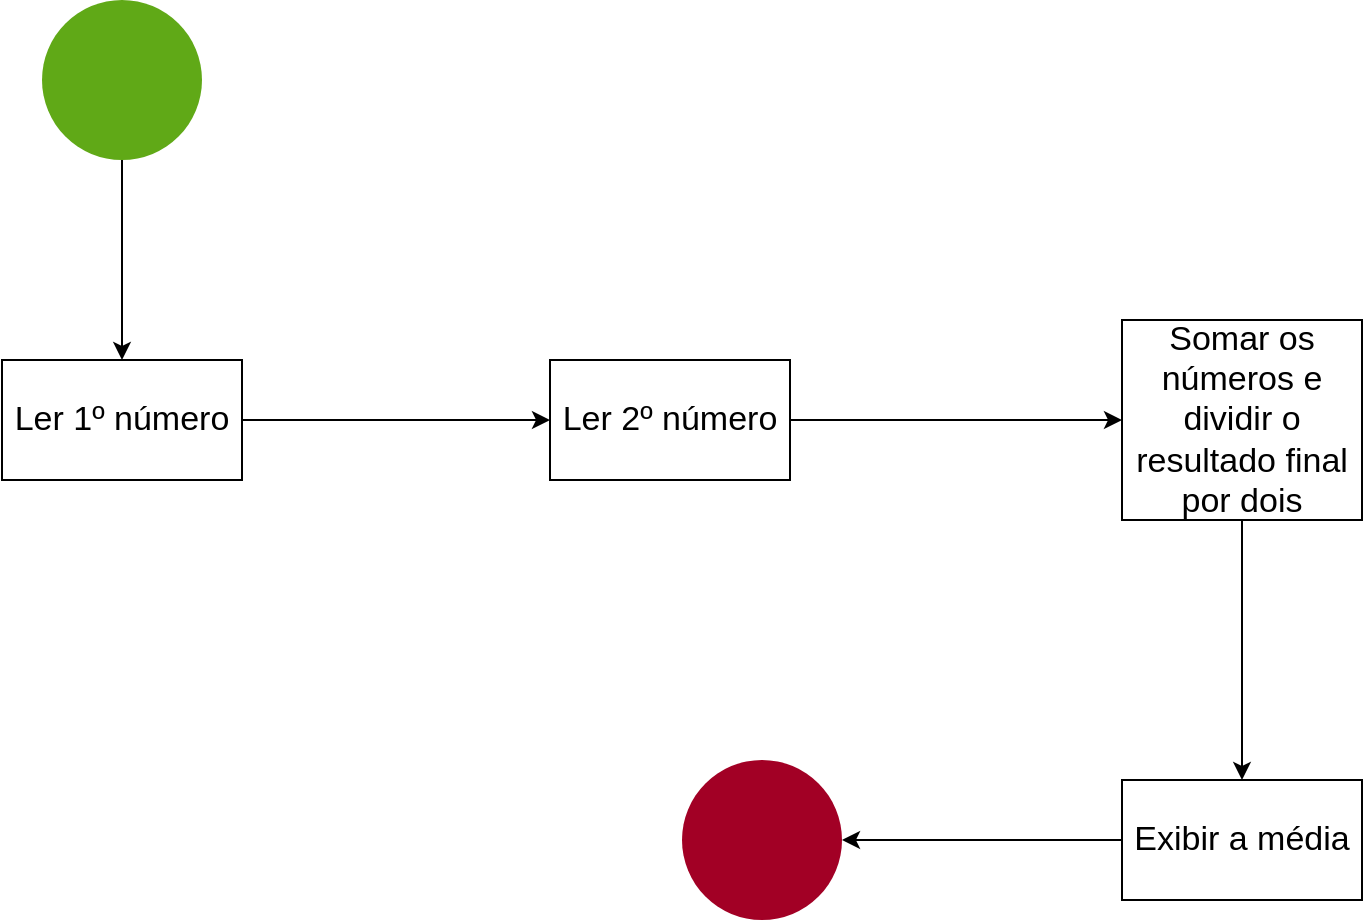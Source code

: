 <mxfile version="14.3.0" type="device" pages="13"><diagram id="t8F82sP7i2Ap0H8eaOQw" name="Exercicio1"><mxGraphModel dx="1102" dy="582" grid="1" gridSize="10" guides="1" tooltips="1" connect="1" arrows="1" fold="1" page="1" pageScale="1" pageWidth="827" pageHeight="1169" math="0" shadow="0"><root><mxCell id="0"/><mxCell id="1" parent="0"/><mxCell id="bXrflL3JY1_BQuOf_0pl-1" style="edgeStyle=orthogonalEdgeStyle;rounded=0;orthogonalLoop=1;jettySize=auto;html=1;exitX=0.5;exitY=1;exitDx=0;exitDy=0;entryX=0.5;entryY=0;entryDx=0;entryDy=0;fontSize=17;" parent="1" source="LZLiA9y9ABsdUdy1HFi0-1" target="LZLiA9y9ABsdUdy1HFi0-5" edge="1"><mxGeometry relative="1" as="geometry"/></mxCell><mxCell id="LZLiA9y9ABsdUdy1HFi0-1" value="" style="ellipse;whiteSpace=wrap;html=1;aspect=fixed;fillColor=#60a917;fontColor=#ffffff;strokeColor=none;" parent="1" vertex="1"><mxGeometry x="100" y="60" width="80" height="80" as="geometry"/></mxCell><mxCell id="bXrflL3JY1_BQuOf_0pl-2" style="edgeStyle=orthogonalEdgeStyle;rounded=0;orthogonalLoop=1;jettySize=auto;html=1;exitX=1;exitY=0.5;exitDx=0;exitDy=0;entryX=0;entryY=0.5;entryDx=0;entryDy=0;fontSize=17;" parent="1" source="LZLiA9y9ABsdUdy1HFi0-5" target="LZLiA9y9ABsdUdy1HFi0-7" edge="1"><mxGeometry relative="1" as="geometry"/></mxCell><mxCell id="LZLiA9y9ABsdUdy1HFi0-5" value="Ler 1º número" style="rounded=0;whiteSpace=wrap;html=1;fontSize=17;" parent="1" vertex="1"><mxGeometry x="80" y="240" width="120" height="60" as="geometry"/></mxCell><mxCell id="bXrflL3JY1_BQuOf_0pl-3" style="edgeStyle=orthogonalEdgeStyle;rounded=0;orthogonalLoop=1;jettySize=auto;html=1;exitX=1;exitY=0.5;exitDx=0;exitDy=0;entryX=0;entryY=0.5;entryDx=0;entryDy=0;fontSize=17;" parent="1" source="LZLiA9y9ABsdUdy1HFi0-7" target="LZLiA9y9ABsdUdy1HFi0-9" edge="1"><mxGeometry relative="1" as="geometry"/></mxCell><mxCell id="LZLiA9y9ABsdUdy1HFi0-7" value="Ler 2º número" style="rounded=0;whiteSpace=wrap;html=1;fontSize=17;" parent="1" vertex="1"><mxGeometry x="354" y="240" width="120" height="60" as="geometry"/></mxCell><mxCell id="bXrflL3JY1_BQuOf_0pl-4" style="edgeStyle=orthogonalEdgeStyle;rounded=0;orthogonalLoop=1;jettySize=auto;html=1;exitX=0.5;exitY=1;exitDx=0;exitDy=0;entryX=0.5;entryY=0;entryDx=0;entryDy=0;fontSize=17;" parent="1" source="LZLiA9y9ABsdUdy1HFi0-9" target="LZLiA9y9ABsdUdy1HFi0-11" edge="1"><mxGeometry relative="1" as="geometry"/></mxCell><mxCell id="LZLiA9y9ABsdUdy1HFi0-9" value="Somar os números e dividir o resultado final por dois" style="rounded=0;whiteSpace=wrap;html=1;fontSize=17;" parent="1" vertex="1"><mxGeometry x="640" y="220" width="120" height="100" as="geometry"/></mxCell><mxCell id="bXrflL3JY1_BQuOf_0pl-5" style="edgeStyle=orthogonalEdgeStyle;rounded=0;orthogonalLoop=1;jettySize=auto;html=1;exitX=0;exitY=0.5;exitDx=0;exitDy=0;entryX=1;entryY=0.5;entryDx=0;entryDy=0;fontSize=17;" parent="1" source="LZLiA9y9ABsdUdy1HFi0-11" target="LZLiA9y9ABsdUdy1HFi0-13" edge="1"><mxGeometry relative="1" as="geometry"/></mxCell><mxCell id="LZLiA9y9ABsdUdy1HFi0-11" value="Exibir a média" style="rounded=0;whiteSpace=wrap;html=1;fontSize=17;" parent="1" vertex="1"><mxGeometry x="640" y="450" width="120" height="60" as="geometry"/></mxCell><mxCell id="LZLiA9y9ABsdUdy1HFi0-13" value="" style="ellipse;whiteSpace=wrap;html=1;aspect=fixed;fontSize=17;fillColor=#a20025;fontColor=#ffffff;strokeColor=none;" parent="1" vertex="1"><mxGeometry x="420" y="440" width="80" height="80" as="geometry"/></mxCell></root></mxGraphModel></diagram><diagram id="91aupvQ4DQvMZuMkze7Z" name="Exercicio2"><mxGraphModel dx="1102" dy="582" grid="1" gridSize="10" guides="1" tooltips="1" connect="1" arrows="1" fold="1" page="1" pageScale="1" pageWidth="827" pageHeight="1169" math="0" shadow="0"><root><mxCell id="TvPLktdrvXVAY5lzhQKa-0"/><mxCell id="TvPLktdrvXVAY5lzhQKa-1" parent="TvPLktdrvXVAY5lzhQKa-0"/><mxCell id="U3AoVCuuf1qcPI8XHbnC-2" value="" style="edgeStyle=orthogonalEdgeStyle;rounded=0;orthogonalLoop=1;jettySize=auto;html=1;fontSize=17;" edge="1" parent="TvPLktdrvXVAY5lzhQKa-1" source="U3AoVCuuf1qcPI8XHbnC-0" target="U3AoVCuuf1qcPI8XHbnC-1"><mxGeometry relative="1" as="geometry"/></mxCell><mxCell id="U3AoVCuuf1qcPI8XHbnC-0" value="" style="ellipse;whiteSpace=wrap;html=1;aspect=fixed;fillColor=#60a917;fontColor=#ffffff;strokeColor=none;" vertex="1" parent="TvPLktdrvXVAY5lzhQKa-1"><mxGeometry x="100" y="60" width="80" height="80" as="geometry"/></mxCell><mxCell id="l9HbETg5RIdY_mOlieGs-1" value="" style="edgeStyle=orthogonalEdgeStyle;rounded=0;orthogonalLoop=1;jettySize=auto;html=1;fontSize=15;" edge="1" parent="TvPLktdrvXVAY5lzhQKa-1" source="U3AoVCuuf1qcPI8XHbnC-1" target="l9HbETg5RIdY_mOlieGs-0"><mxGeometry relative="1" as="geometry"/></mxCell><mxCell id="U3AoVCuuf1qcPI8XHbnC-1" value="Ler primeira nota" style="whiteSpace=wrap;html=1;fontSize=15;" vertex="1" parent="TvPLktdrvXVAY5lzhQKa-1"><mxGeometry x="80" y="230" width="120" height="60" as="geometry"/></mxCell><mxCell id="l9HbETg5RIdY_mOlieGs-3" value="" style="edgeStyle=orthogonalEdgeStyle;rounded=0;orthogonalLoop=1;jettySize=auto;html=1;fontSize=15;" edge="1" parent="TvPLktdrvXVAY5lzhQKa-1" source="l9HbETg5RIdY_mOlieGs-0" target="l9HbETg5RIdY_mOlieGs-2"><mxGeometry relative="1" as="geometry"/></mxCell><mxCell id="l9HbETg5RIdY_mOlieGs-0" value="Ler segunda nota" style="whiteSpace=wrap;html=1;fontSize=15;" vertex="1" parent="TvPLktdrvXVAY5lzhQKa-1"><mxGeometry x="280" y="230" width="120" height="60" as="geometry"/></mxCell><mxCell id="l9HbETg5RIdY_mOlieGs-5" value="" style="edgeStyle=orthogonalEdgeStyle;rounded=0;orthogonalLoop=1;jettySize=auto;html=1;fontSize=15;" edge="1" parent="TvPLktdrvXVAY5lzhQKa-1" source="l9HbETg5RIdY_mOlieGs-2" target="l9HbETg5RIdY_mOlieGs-4"><mxGeometry relative="1" as="geometry"/></mxCell><mxCell id="l9HbETg5RIdY_mOlieGs-2" value="Somar as duas notas" style="whiteSpace=wrap;html=1;fontSize=15;" vertex="1" parent="TvPLktdrvXVAY5lzhQKa-1"><mxGeometry x="480" y="230" width="120" height="60" as="geometry"/></mxCell><mxCell id="l9HbETg5RIdY_mOlieGs-7" value="" style="edgeStyle=orthogonalEdgeStyle;rounded=0;orthogonalLoop=1;jettySize=auto;html=1;fontSize=15;" edge="1" parent="TvPLktdrvXVAY5lzhQKa-1" source="l9HbETg5RIdY_mOlieGs-4" target="l9HbETg5RIdY_mOlieGs-6"><mxGeometry relative="1" as="geometry"/></mxCell><mxCell id="l9HbETg5RIdY_mOlieGs-4" value="Dividir a soma das notas por 2" style="whiteSpace=wrap;html=1;fontSize=15;" vertex="1" parent="TvPLktdrvXVAY5lzhQKa-1"><mxGeometry x="680" y="230" width="120" height="60" as="geometry"/></mxCell><mxCell id="l9HbETg5RIdY_mOlieGs-9" value="" style="edgeStyle=orthogonalEdgeStyle;rounded=0;orthogonalLoop=1;jettySize=auto;html=1;fontSize=15;" edge="1" parent="TvPLktdrvXVAY5lzhQKa-1" source="l9HbETg5RIdY_mOlieGs-6" target="l9HbETg5RIdY_mOlieGs-8"><mxGeometry relative="1" as="geometry"/></mxCell><mxCell id="l9HbETg5RIdY_mOlieGs-11" value="" style="edgeStyle=orthogonalEdgeStyle;rounded=0;orthogonalLoop=1;jettySize=auto;html=1;fontSize=15;" edge="1" parent="TvPLktdrvXVAY5lzhQKa-1" source="l9HbETg5RIdY_mOlieGs-6" target="l9HbETg5RIdY_mOlieGs-10"><mxGeometry relative="1" as="geometry"/></mxCell><mxCell id="l9HbETg5RIdY_mOlieGs-6" value="" style="rhombus;whiteSpace=wrap;html=1;fontSize=15;" vertex="1" parent="TvPLktdrvXVAY5lzhQKa-1"><mxGeometry x="700" y="360" width="80" height="80" as="geometry"/></mxCell><mxCell id="uMbqBhH7itDXugVnaRGo-3" style="edgeStyle=orthogonalEdgeStyle;rounded=0;orthogonalLoop=1;jettySize=auto;html=1;exitX=0;exitY=0.5;exitDx=0;exitDy=0;entryX=1;entryY=0.5;entryDx=0;entryDy=0;fontSize=15;" edge="1" parent="TvPLktdrvXVAY5lzhQKa-1" source="l9HbETg5RIdY_mOlieGs-8" target="uMbqBhH7itDXugVnaRGo-0"><mxGeometry relative="1" as="geometry"/></mxCell><mxCell id="l9HbETg5RIdY_mOlieGs-8" value="Exibir &quot;#partiuEstagio&quot;" style="whiteSpace=wrap;html=1;fontSize=15;" vertex="1" parent="TvPLktdrvXVAY5lzhQKa-1"><mxGeometry x="680" y="530" width="120" height="60" as="geometry"/></mxCell><mxCell id="uMbqBhH7itDXugVnaRGo-2" style="edgeStyle=orthogonalEdgeStyle;rounded=0;orthogonalLoop=1;jettySize=auto;html=1;exitX=0.5;exitY=1;exitDx=0;exitDy=0;entryX=0.5;entryY=0;entryDx=0;entryDy=0;fontSize=15;" edge="1" parent="TvPLktdrvXVAY5lzhQKa-1" source="l9HbETg5RIdY_mOlieGs-10" target="uMbqBhH7itDXugVnaRGo-0"><mxGeometry relative="1" as="geometry"/></mxCell><mxCell id="l9HbETg5RIdY_mOlieGs-10" value="Exibir &quot;#partiuTentarDeNovo&quot;" style="whiteSpace=wrap;html=1;fontSize=15;" vertex="1" parent="TvPLktdrvXVAY5lzhQKa-1"><mxGeometry x="480" y="370" width="160" height="60" as="geometry"/></mxCell><mxCell id="l9HbETg5RIdY_mOlieGs-12" value="[média&amp;gt;=5]" style="text;html=1;align=center;verticalAlign=middle;resizable=0;points=[];autosize=1;fontSize=15;" vertex="1" parent="TvPLktdrvXVAY5lzhQKa-1"><mxGeometry x="737" y="470" width="90" height="20" as="geometry"/></mxCell><mxCell id="l9HbETg5RIdY_mOlieGs-14" value="[média&amp;lt;5]" style="text;html=1;align=center;verticalAlign=middle;resizable=0;points=[];autosize=1;fontSize=15;" vertex="1" parent="TvPLktdrvXVAY5lzhQKa-1"><mxGeometry x="640" y="350" width="80" height="20" as="geometry"/></mxCell><mxCell id="uMbqBhH7itDXugVnaRGo-0" value="" style="ellipse;whiteSpace=wrap;html=1;aspect=fixed;fontSize=17;fillColor=#a20025;fontColor=#ffffff;strokeColor=none;" vertex="1" parent="TvPLktdrvXVAY5lzhQKa-1"><mxGeometry x="520" y="520" width="80" height="80" as="geometry"/></mxCell></root></mxGraphModel></diagram><diagram id="OdRtMpAfIdK_kz-77Rlx" name="Exercicio3"><mxGraphModel dx="1102" dy="582" grid="1" gridSize="10" guides="1" tooltips="1" connect="1" arrows="1" fold="1" page="1" pageScale="1" pageWidth="827" pageHeight="1169" math="0" shadow="0"><root><mxCell id="DVJZGOSJCH1zzkutk6-J-0"/><mxCell id="DVJZGOSJCH1zzkutk6-J-1" parent="DVJZGOSJCH1zzkutk6-J-0"/><mxCell id="DVJZGOSJCH1zzkutk6-J-2" value="&lt;b style=&quot;color: rgb(114 , 114 , 114) ; font-family: &amp;#34;arial&amp;#34; , &amp;#34;helvetica&amp;#34; , sans-serif ; font-size: 16px ; background-color: rgb(248 , 248 , 248)&quot;&gt;3.&lt;/b&gt;&lt;span style=&quot;color: rgb(114 , 114 , 114) ; font-family: &amp;#34;arial&amp;#34; , &amp;#34;helvetica&amp;#34; , sans-serif ; font-size: 16px ; background-color: rgb(248 , 248 , 248)&quot;&gt;&amp;nbsp;Crie um&amp;nbsp;&lt;/span&gt;&lt;a title=&quot;Diagrama de Atividade&quot; href=&quot;http://moodle.bandtec.com.br/mod/resource/view.php?id=30550&quot; style=&quot;color: rgb(230 , 0 , 90) ; font-family: &amp;#34;arial&amp;#34; , &amp;#34;helvetica&amp;#34; , sans-serif ; font-size: 16px ; background-color: rgb(248 , 248 , 248)&quot;&gt;diagrama de atividade&lt;/a&gt;&lt;span style=&quot;color: rgb(114 , 114 , 114) ; font-family: &amp;#34;arial&amp;#34; , &amp;#34;helvetica&amp;#34; , sans-serif ; font-size: 16px ; background-color: rgb(248 , 248 , 248)&quot;&gt;&amp;nbsp;que represente o seguinte programa:&lt;/span&gt;&lt;br style=&quot;color: rgb(114 , 114 , 114) ; font-family: &amp;#34;arial&amp;#34; , &amp;#34;helvetica&amp;#34; , sans-serif ; font-size: 16px ; background-color: rgb(248 , 248 , 248)&quot;&gt;&lt;b style=&quot;color: rgb(114 , 114 , 114) ; font-family: &amp;#34;arial&amp;#34; , &amp;#34;helvetica&amp;#34; , sans-serif ; font-size: 16px ; background-color: rgb(248 , 248 , 248)&quot;&gt;a)&lt;/b&gt;&lt;span style=&quot;color: rgb(114 , 114 , 114) ; font-family: &amp;#34;arial&amp;#34; , &amp;#34;helvetica&amp;#34; , sans-serif ; font-size: 16px ; background-color: rgb(248 , 248 , 248)&quot;&gt;&amp;nbsp;O usuário informa seu sexo e sua idade&lt;/span&gt;&lt;br style=&quot;color: rgb(114 , 114 , 114) ; font-family: &amp;#34;arial&amp;#34; , &amp;#34;helvetica&amp;#34; , sans-serif ; font-size: 16px ; background-color: rgb(248 , 248 , 248)&quot;&gt;&lt;b style=&quot;color: rgb(114 , 114 , 114) ; font-family: &amp;#34;arial&amp;#34; , &amp;#34;helvetica&amp;#34; , sans-serif ; font-size: 16px ; background-color: rgb(248 , 248 , 248)&quot;&gt;b)&lt;/b&gt;&lt;span style=&quot;color: rgb(114 , 114 , 114) ; font-family: &amp;#34;arial&amp;#34; , &amp;#34;helvetica&amp;#34; , sans-serif ; font-size: 16px ; background-color: rgb(248 , 248 , 248)&quot;&gt;&amp;nbsp;Caso seja homem e menor de 18 anos, exiba &quot;Você é homem e menino&quot;&lt;/span&gt;&lt;br style=&quot;color: rgb(114 , 114 , 114) ; font-family: &amp;#34;arial&amp;#34; , &amp;#34;helvetica&amp;#34; , sans-serif ; font-size: 16px ; background-color: rgb(248 , 248 , 248)&quot;&gt;&lt;b style=&quot;color: rgb(114 , 114 , 114) ; font-family: &amp;#34;arial&amp;#34; , &amp;#34;helvetica&amp;#34; , sans-serif ; font-size: 16px ; background-color: rgb(248 , 248 , 248)&quot;&gt;c)&lt;/b&gt;&lt;span style=&quot;color: rgb(114 , 114 , 114) ; font-family: &amp;#34;arial&amp;#34; , &amp;#34;helvetica&amp;#34; , sans-serif ; font-size: 16px ; background-color: rgb(248 , 248 , 248)&quot;&gt;&amp;nbsp;Caso seja homem e idade a partir de 18 anos, exiba &quot;Você é homem maior de idade&quot;&lt;/span&gt;&lt;br style=&quot;color: rgb(114 , 114 , 114) ; font-family: &amp;#34;arial&amp;#34; , &amp;#34;helvetica&amp;#34; , sans-serif ; font-size: 16px ; background-color: rgb(248 , 248 , 248)&quot;&gt;&lt;b style=&quot;color: rgb(114 , 114 , 114) ; font-family: &amp;#34;arial&amp;#34; , &amp;#34;helvetica&amp;#34; , sans-serif ; font-size: 16px ; background-color: rgb(248 , 248 , 248)&quot;&gt;d)&lt;/b&gt;&lt;span style=&quot;color: rgb(114 , 114 , 114) ; font-family: &amp;#34;arial&amp;#34; , &amp;#34;helvetica&amp;#34; , sans-serif ; font-size: 16px ; background-color: rgb(248 , 248 , 248)&quot;&gt;&amp;nbsp;Caso seja mulher e menor de 18 anos, exiba &quot;Você é mulher e menina&quot;&lt;/span&gt;&lt;br style=&quot;color: rgb(114 , 114 , 114) ; font-family: &amp;#34;arial&amp;#34; , &amp;#34;helvetica&amp;#34; , sans-serif ; font-size: 16px ; background-color: rgb(248 , 248 , 248)&quot;&gt;&lt;b style=&quot;color: rgb(114 , 114 , 114) ; font-family: &amp;#34;arial&amp;#34; , &amp;#34;helvetica&amp;#34; , sans-serif ; font-size: 16px ; background-color: rgb(248 , 248 , 248)&quot;&gt;e)&lt;/b&gt;&lt;span style=&quot;color: rgb(114 , 114 , 114) ; font-family: &amp;#34;arial&amp;#34; , &amp;#34;helvetica&amp;#34; , sans-serif ; font-size: 16px ; background-color: rgb(248 , 248 , 248)&quot;&gt;&amp;nbsp;Caso seja mulher e idade a partir de 18 anos, exiba &quot;Você é mulher maior de idade&quot;&lt;/span&gt;" style="text;html=1;align=center;verticalAlign=middle;resizable=0;points=[];autosize=1;fontSize=15;" parent="DVJZGOSJCH1zzkutk6-J-1" vertex="1"><mxGeometry x="10" y="10" width="640" height="110" as="geometry"/></mxCell><mxCell id="d6zCHj2fg6yUrFUzK8d_-1" value="" style="edgeStyle=orthogonalEdgeStyle;rounded=0;orthogonalLoop=1;jettySize=auto;html=1;fontSize=15;" parent="DVJZGOSJCH1zzkutk6-J-1" source="87N0Jc1xdz5tN-cWkloF-0" target="d6zCHj2fg6yUrFUzK8d_-0" edge="1"><mxGeometry relative="1" as="geometry"/></mxCell><mxCell id="87N0Jc1xdz5tN-cWkloF-0" value="" style="ellipse;whiteSpace=wrap;html=1;aspect=fixed;fillColor=#60a917;fontColor=#ffffff;strokeColor=none;" parent="DVJZGOSJCH1zzkutk6-J-1" vertex="1"><mxGeometry x="20" y="170" width="80" height="80" as="geometry"/></mxCell><mxCell id="d6zCHj2fg6yUrFUzK8d_-3" value="" style="edgeStyle=orthogonalEdgeStyle;rounded=0;orthogonalLoop=1;jettySize=auto;html=1;fontSize=13;" parent="DVJZGOSJCH1zzkutk6-J-1" source="d6zCHj2fg6yUrFUzK8d_-0" target="d6zCHj2fg6yUrFUzK8d_-2" edge="1"><mxGeometry relative="1" as="geometry"/></mxCell><mxCell id="d6zCHj2fg6yUrFUzK8d_-0" value="Ler idade do usuário" style="whiteSpace=wrap;html=1;strokeWidth=1;fontSize=13;" parent="DVJZGOSJCH1zzkutk6-J-1" vertex="1"><mxGeometry x="160" y="180" width="120" height="60" as="geometry"/></mxCell><mxCell id="d6zCHj2fg6yUrFUzK8d_-5" value="" style="edgeStyle=orthogonalEdgeStyle;rounded=0;orthogonalLoop=1;jettySize=auto;html=1;fontSize=13;" parent="DVJZGOSJCH1zzkutk6-J-1" source="d6zCHj2fg6yUrFUzK8d_-2" target="d6zCHj2fg6yUrFUzK8d_-4" edge="1"><mxGeometry relative="1" as="geometry"/></mxCell><mxCell id="d6zCHj2fg6yUrFUzK8d_-2" value="Ler sexo do usuário" style="whiteSpace=wrap;html=1;fontSize=13;strokeWidth=1;" parent="DVJZGOSJCH1zzkutk6-J-1" vertex="1"><mxGeometry x="360" y="180" width="120" height="60" as="geometry"/></mxCell><mxCell id="d6zCHj2fg6yUrFUzK8d_-7" value="" style="edgeStyle=orthogonalEdgeStyle;rounded=0;orthogonalLoop=1;jettySize=auto;html=1;fontSize=13;" parent="DVJZGOSJCH1zzkutk6-J-1" source="d6zCHj2fg6yUrFUzK8d_-4" target="d6zCHj2fg6yUrFUzK8d_-6" edge="1"><mxGeometry relative="1" as="geometry"/></mxCell><mxCell id="d6zCHj2fg6yUrFUzK8d_-9" value="" style="edgeStyle=orthogonalEdgeStyle;rounded=0;orthogonalLoop=1;jettySize=auto;html=1;fontSize=13;" parent="DVJZGOSJCH1zzkutk6-J-1" source="d6zCHj2fg6yUrFUzK8d_-4" target="d6zCHj2fg6yUrFUzK8d_-8" edge="1"><mxGeometry relative="1" as="geometry"/></mxCell><mxCell id="d6zCHj2fg6yUrFUzK8d_-4" value="" style="rhombus;whiteSpace=wrap;html=1;fontSize=13;strokeWidth=1;" parent="DVJZGOSJCH1zzkutk6-J-1" vertex="1"><mxGeometry x="380" y="310" width="80" height="80" as="geometry"/></mxCell><mxCell id="d6zCHj2fg6yUrFUzK8d_-13" value="" style="edgeStyle=orthogonalEdgeStyle;rounded=0;orthogonalLoop=1;jettySize=auto;html=1;fontSize=13;" parent="DVJZGOSJCH1zzkutk6-J-1" source="d6zCHj2fg6yUrFUzK8d_-6" target="d6zCHj2fg6yUrFUzK8d_-12" edge="1"><mxGeometry relative="1" as="geometry"/></mxCell><mxCell id="d6zCHj2fg6yUrFUzK8d_-15" value="" style="edgeStyle=orthogonalEdgeStyle;rounded=0;orthogonalLoop=1;jettySize=auto;html=1;fontSize=13;" parent="DVJZGOSJCH1zzkutk6-J-1" source="d6zCHj2fg6yUrFUzK8d_-6" target="d6zCHj2fg6yUrFUzK8d_-14" edge="1"><mxGeometry relative="1" as="geometry"/></mxCell><mxCell id="d6zCHj2fg6yUrFUzK8d_-6" value="" style="rhombus;whiteSpace=wrap;html=1;fontSize=13;strokeWidth=1;" parent="DVJZGOSJCH1zzkutk6-J-1" vertex="1"><mxGeometry x="540" y="310" width="80" height="80" as="geometry"/></mxCell><mxCell id="d6zCHj2fg6yUrFUzK8d_-19" value="" style="edgeStyle=orthogonalEdgeStyle;rounded=0;orthogonalLoop=1;jettySize=auto;html=1;fontSize=13;" parent="DVJZGOSJCH1zzkutk6-J-1" source="d6zCHj2fg6yUrFUzK8d_-8" target="d6zCHj2fg6yUrFUzK8d_-18" edge="1"><mxGeometry relative="1" as="geometry"/></mxCell><mxCell id="d6zCHj2fg6yUrFUzK8d_-21" value="" style="edgeStyle=orthogonalEdgeStyle;rounded=0;orthogonalLoop=1;jettySize=auto;html=1;fontSize=13;" parent="DVJZGOSJCH1zzkutk6-J-1" source="d6zCHj2fg6yUrFUzK8d_-8" target="d6zCHj2fg6yUrFUzK8d_-20" edge="1"><mxGeometry relative="1" as="geometry"/></mxCell><mxCell id="d6zCHj2fg6yUrFUzK8d_-8" value="" style="rhombus;whiteSpace=wrap;html=1;fontSize=13;strokeWidth=1;" parent="DVJZGOSJCH1zzkutk6-J-1" vertex="1"><mxGeometry x="220" y="310" width="80" height="80" as="geometry"/></mxCell><mxCell id="d6zCHj2fg6yUrFUzK8d_-10" value="[sexo=feminino]" style="text;html=1;align=center;verticalAlign=middle;resizable=0;points=[];autosize=1;fontSize=13;" parent="DVJZGOSJCH1zzkutk6-J-1" vertex="1"><mxGeometry x="285" y="310" width="110" height="20" as="geometry"/></mxCell><mxCell id="d6zCHj2fg6yUrFUzK8d_-11" value="[sexo=masculino]" style="text;html=1;align=center;verticalAlign=middle;resizable=0;points=[];autosize=1;fontSize=13;" parent="DVJZGOSJCH1zzkutk6-J-1" vertex="1"><mxGeometry x="440" y="310" width="120" height="20" as="geometry"/></mxCell><mxCell id="xG_reoJjmZPKUyflQBVB-6" style="edgeStyle=orthogonalEdgeStyle;rounded=0;orthogonalLoop=1;jettySize=auto;html=1;exitX=0.5;exitY=1;exitDx=0;exitDy=0;entryX=1;entryY=0.5;entryDx=0;entryDy=0;fontSize=13;" parent="DVJZGOSJCH1zzkutk6-J-1" source="d6zCHj2fg6yUrFUzK8d_-12" target="xG_reoJjmZPKUyflQBVB-0" edge="1"><mxGeometry relative="1" as="geometry"/></mxCell><mxCell id="d6zCHj2fg6yUrFUzK8d_-12" value="Exibir &quot;Você é homem maior de idade&quot;" style="whiteSpace=wrap;html=1;fontSize=13;strokeWidth=1;" parent="DVJZGOSJCH1zzkutk6-J-1" vertex="1"><mxGeometry x="680" y="320" width="120" height="60" as="geometry"/></mxCell><mxCell id="d6zCHj2fg6yUrFUzK8d_-14" value="&lt;div&gt;&lt;span&gt;Exibir &quot;Você é homem e menino&quot;&lt;/span&gt;&lt;/div&gt;" style="whiteSpace=wrap;html=1;fontSize=13;strokeWidth=1;" parent="DVJZGOSJCH1zzkutk6-J-1" vertex="1"><mxGeometry x="520" y="480" width="120" height="60" as="geometry"/></mxCell><mxCell id="d6zCHj2fg6yUrFUzK8d_-16" value="[idade&amp;gt;=18]" style="text;html=1;align=center;verticalAlign=middle;resizable=0;points=[];autosize=1;fontSize=13;" parent="DVJZGOSJCH1zzkutk6-J-1" vertex="1"><mxGeometry x="600" y="310" width="80" height="20" as="geometry"/></mxCell><mxCell id="d6zCHj2fg6yUrFUzK8d_-17" value="[idade&amp;lt;18]" style="text;html=1;align=center;verticalAlign=middle;resizable=0;points=[];autosize=1;fontSize=13;" parent="DVJZGOSJCH1zzkutk6-J-1" vertex="1"><mxGeometry x="590" y="430" width="80" height="20" as="geometry"/></mxCell><mxCell id="xG_reoJjmZPKUyflQBVB-7" style="edgeStyle=orthogonalEdgeStyle;rounded=0;orthogonalLoop=1;jettySize=auto;html=1;exitX=0.5;exitY=1;exitDx=0;exitDy=0;entryX=0;entryY=0.5;entryDx=0;entryDy=0;fontSize=13;" parent="DVJZGOSJCH1zzkutk6-J-1" source="d6zCHj2fg6yUrFUzK8d_-18" target="xG_reoJjmZPKUyflQBVB-0" edge="1"><mxGeometry relative="1" as="geometry"/></mxCell><mxCell id="d6zCHj2fg6yUrFUzK8d_-18" value="Exibir &quot;Você é mulher maior de idade&quot;" style="whiteSpace=wrap;html=1;fontSize=13;strokeWidth=1;" parent="DVJZGOSJCH1zzkutk6-J-1" vertex="1"><mxGeometry x="40" y="320" width="120" height="60" as="geometry"/></mxCell><mxCell id="d6zCHj2fg6yUrFUzK8d_-20" value="Exibir &quot;Você é mulher e menina&quot;" style="whiteSpace=wrap;html=1;fontSize=13;strokeWidth=1;" parent="DVJZGOSJCH1zzkutk6-J-1" vertex="1"><mxGeometry x="200" y="480" width="120" height="60" as="geometry"/></mxCell><mxCell id="d6zCHj2fg6yUrFUzK8d_-22" value="[idade&amp;gt;=18]" style="text;html=1;align=center;verticalAlign=middle;resizable=0;points=[];autosize=1;fontSize=13;" parent="DVJZGOSJCH1zzkutk6-J-1" vertex="1"><mxGeometry x="160" y="310" width="80" height="20" as="geometry"/></mxCell><mxCell id="d6zCHj2fg6yUrFUzK8d_-23" value="[idade&amp;lt;18]" style="text;html=1;align=center;verticalAlign=middle;resizable=0;points=[];autosize=1;fontSize=13;" parent="DVJZGOSJCH1zzkutk6-J-1" vertex="1"><mxGeometry x="180" y="430" width="80" height="20" as="geometry"/></mxCell><mxCell id="xG_reoJjmZPKUyflQBVB-0" value="" style="ellipse;whiteSpace=wrap;html=1;aspect=fixed;fontSize=17;fillColor=#a20025;fontColor=#ffffff;strokeColor=none;" parent="DVJZGOSJCH1zzkutk6-J-1" vertex="1"><mxGeometry x="380" y="585" width="80" height="80" as="geometry"/></mxCell><mxCell id="xG_reoJjmZPKUyflQBVB-4" value="" style="endArrow=none;html=1;fontSize=13;exitX=1;exitY=0.5;exitDx=0;exitDy=0;entryX=0;entryY=0.5;entryDx=0;entryDy=0;" parent="DVJZGOSJCH1zzkutk6-J-1" source="d6zCHj2fg6yUrFUzK8d_-20" target="d6zCHj2fg6yUrFUzK8d_-14" edge="1"><mxGeometry width="50" height="50" relative="1" as="geometry"><mxPoint x="390" y="540" as="sourcePoint"/><mxPoint x="440" y="490" as="targetPoint"/></mxGeometry></mxCell><mxCell id="xG_reoJjmZPKUyflQBVB-5" value="" style="endArrow=classic;html=1;fontSize=13;entryX=0.5;entryY=0;entryDx=0;entryDy=0;" parent="DVJZGOSJCH1zzkutk6-J-1" target="xG_reoJjmZPKUyflQBVB-0" edge="1"><mxGeometry width="50" height="50" relative="1" as="geometry"><mxPoint x="420" y="510" as="sourcePoint"/><mxPoint x="440" y="490" as="targetPoint"/><Array as="points"/></mxGeometry></mxCell></root></mxGraphModel></diagram><diagram id="NQfVLtRLX2sUYCXS_hTl" name="Exercicio4"><mxGraphModel dx="1102" dy="582" grid="1" gridSize="10" guides="1" tooltips="1" connect="1" arrows="1" fold="1" page="1" pageScale="1" pageWidth="827" pageHeight="1169" math="0" shadow="0"><root><mxCell id="7XasJM4PTw9FPwPeKRz5-0"/><mxCell id="7XasJM4PTw9FPwPeKRz5-1" parent="7XasJM4PTw9FPwPeKRz5-0"/><mxCell id="7XasJM4PTw9FPwPeKRz5-2" value="&lt;b style=&quot;color: rgb(114 , 114 , 114) ; font-family: &amp;#34;arial&amp;#34; , &amp;#34;helvetica&amp;#34; , sans-serif ; font-size: 16px ; background-color: rgb(248 , 248 , 248)&quot;&gt;4.&lt;/b&gt;&lt;span style=&quot;color: rgb(114 , 114 , 114) ; font-family: &amp;#34;arial&amp;#34; , &amp;#34;helvetica&amp;#34; , sans-serif ; font-size: 16px ; background-color: rgb(248 , 248 , 248)&quot;&gt;&amp;nbsp;Crie um&amp;nbsp;&lt;/span&gt;&lt;a title=&quot;Diagrama de Atividade&quot; href=&quot;http://moodle.bandtec.com.br/mod/resource/view.php?id=30550&quot; style=&quot;color: rgb(230 , 0 , 90) ; font-family: &amp;#34;arial&amp;#34; , &amp;#34;helvetica&amp;#34; , sans-serif ; font-size: 16px ; background-color: rgb(248 , 248 , 248)&quot;&gt;diagrama de atividade&lt;/a&gt;&lt;span style=&quot;color: rgb(114 , 114 , 114) ; font-family: &amp;#34;arial&amp;#34; , &amp;#34;helvetica&amp;#34; , sans-serif ; font-size: 16px ; background-color: rgb(248 , 248 , 248)&quot;&gt;&amp;nbsp;que represente o seguinte programa:&lt;/span&gt;&lt;br style=&quot;color: rgb(114 , 114 , 114) ; font-family: &amp;#34;arial&amp;#34; , &amp;#34;helvetica&amp;#34; , sans-serif ; font-size: 16px ; background-color: rgb(248 , 248 , 248)&quot;&gt;&lt;b style=&quot;color: rgb(114 , 114 , 114) ; font-family: &amp;#34;arial&amp;#34; , &amp;#34;helvetica&amp;#34; , sans-serif ; font-size: 16px ; background-color: rgb(248 , 248 , 248)&quot;&gt;a)&lt;/b&gt;&lt;span style=&quot;color: rgb(114 , 114 , 114) ; font-family: &amp;#34;arial&amp;#34; , &amp;#34;helvetica&amp;#34; , sans-serif ; font-size: 16px ; background-color: rgb(248 , 248 , 248)&quot;&gt;&amp;nbsp;Leia o estado brasileiro onde o usuário nasceu. Só aceite estados válidos, insistindo novamente até que seja informado um estado brasileiro&lt;/span&gt;&lt;br style=&quot;color: rgb(114 , 114 , 114) ; font-family: &amp;#34;arial&amp;#34; , &amp;#34;helvetica&amp;#34; , sans-serif ; font-size: 16px ; background-color: rgb(248 , 248 , 248)&quot;&gt;&lt;b style=&quot;color: rgb(114 , 114 , 114) ; font-family: &amp;#34;arial&amp;#34; , &amp;#34;helvetica&amp;#34; , sans-serif ; font-size: 16px ; background-color: rgb(248 , 248 , 248)&quot;&gt;b)&lt;/b&gt;&lt;span style=&quot;color: rgb(114 , 114 , 114) ; font-family: &amp;#34;arial&amp;#34; , &amp;#34;helvetica&amp;#34; , sans-serif ; font-size: 16px ; background-color: rgb(248 , 248 , 248)&quot;&gt;&amp;nbsp;Leia a quantidade de filhos que o usuário tem, porém, ela deve ficar entre 0 e 15. Caso contrário, insista novamente até que fique.&lt;/span&gt;&lt;br style=&quot;color: rgb(114 , 114 , 114) ; font-family: &amp;#34;arial&amp;#34; , &amp;#34;helvetica&amp;#34; , sans-serif ; font-size: 16px ; background-color: rgb(248 , 248 , 248)&quot;&gt;&lt;b style=&quot;color: rgb(114 , 114 , 114) ; font-family: &amp;#34;arial&amp;#34; , &amp;#34;helvetica&amp;#34; , sans-serif ; font-size: 16px ; background-color: rgb(248 , 248 , 248)&quot;&gt;c)&lt;/b&gt;&lt;span style=&quot;color: rgb(114 , 114 , 114) ; font-family: &amp;#34;arial&amp;#34; , &amp;#34;helvetica&amp;#34; , sans-serif ; font-size: 16px ; background-color: rgb(248 , 248 , 248)&quot;&gt;&amp;nbsp;Caso a quantidade de filhos for 3, exiba &quot;#nãotemtv&amp;nbsp; #nãoteminternet&quot;.&lt;/span&gt;&lt;br style=&quot;color: rgb(114 , 114 , 114) ; font-family: &amp;#34;arial&amp;#34; , &amp;#34;helvetica&amp;#34; , sans-serif ; font-size: 16px ; background-color: rgb(248 , 248 , 248)&quot;&gt;&lt;b style=&quot;color: rgb(114 , 114 , 114) ; font-family: &amp;#34;arial&amp;#34; , &amp;#34;helvetica&amp;#34; , sans-serif ; font-size: 16px ; background-color: rgb(248 , 248 , 248)&quot;&gt;d)&lt;/b&gt;&lt;span style=&quot;color: rgb(114 , 114 , 114) ; font-family: &amp;#34;arial&amp;#34; , &amp;#34;helvetica&amp;#34; , sans-serif ; font-size: 16px ; background-color: rgb(248 , 248 , 248)&quot;&gt;&amp;nbsp;Caso a quantidade de filhos for 2, exiba &quot;#nãotemtv&quot;.&lt;/span&gt;&lt;br style=&quot;color: rgb(114 , 114 , 114) ; font-family: &amp;#34;arial&amp;#34; , &amp;#34;helvetica&amp;#34; , sans-serif ; font-size: 16px ; background-color: rgb(248 , 248 , 248)&quot;&gt;&lt;b style=&quot;color: rgb(114 , 114 , 114) ; font-family: &amp;#34;arial&amp;#34; , &amp;#34;helvetica&amp;#34; , sans-serif ; font-size: 16px ; background-color: rgb(248 , 248 , 248)&quot;&gt;e)&lt;/b&gt;&lt;span style=&quot;color: rgb(114 , 114 , 114) ; font-family: &amp;#34;arial&amp;#34; , &amp;#34;helvetica&amp;#34; , sans-serif ; font-size: 16px ; background-color: rgb(248 , 248 , 248)&quot;&gt;&amp;nbsp;Caso não tenha filhos, exiba &quot;#tv&amp;nbsp; #internet&amp;nbsp; #videogame&quot;&lt;/span&gt;&lt;br style=&quot;color: rgb(114 , 114 , 114) ; font-family: &amp;#34;arial&amp;#34; , &amp;#34;helvetica&amp;#34; , sans-serif ; font-size: 16px ; background-color: rgb(248 , 248 , 248)&quot;&gt;&lt;b style=&quot;color: rgb(114 , 114 , 114) ; font-family: &amp;#34;arial&amp;#34; , &amp;#34;helvetica&amp;#34; , sans-serif ; font-size: 16px ; background-color: rgb(248 , 248 , 248)&quot;&gt;f)&lt;/b&gt;&lt;span style=&quot;color: rgb(114 , 114 , 114) ; font-family: &amp;#34;arial&amp;#34; , &amp;#34;helvetica&amp;#34; , sans-serif ; font-size: 16px ; background-color: rgb(248 , 248 , 248)&quot;&gt;&amp;nbsp;Caso a quantidade de filhos for mais de 3, exiba &quot;#cresceiemultiplicaivos&quot;&lt;/span&gt;" style="text;html=1;align=center;verticalAlign=middle;resizable=0;points=[];autosize=1;fontSize=13;" parent="7XasJM4PTw9FPwPeKRz5-1" vertex="1"><mxGeometry x="30" y="30" width="1030" height="120" as="geometry"/></mxCell><mxCell id="9jb5P1WDw2udbgdscgGq-2" value="" style="edgeStyle=orthogonalEdgeStyle;rounded=0;orthogonalLoop=1;jettySize=auto;html=1;fontSize=13;" parent="7XasJM4PTw9FPwPeKRz5-1" target="9jb5P1WDw2udbgdscgGq-1" edge="1"><mxGeometry relative="1" as="geometry"><mxPoint x="264" y="240" as="sourcePoint"/></mxGeometry></mxCell><mxCell id="9jb5P1WDw2udbgdscgGq-0" value="" style="ellipse;whiteSpace=wrap;html=1;aspect=fixed;fillColor=#60a917;fontColor=#ffffff;strokeColor=none;" parent="7XasJM4PTw9FPwPeKRz5-1" vertex="1"><mxGeometry x="190" y="200" width="80" height="80" as="geometry"/></mxCell><mxCell id="9jb5P1WDw2udbgdscgGq-4" value="" style="edgeStyle=orthogonalEdgeStyle;rounded=0;orthogonalLoop=1;jettySize=auto;html=1;fontSize=16;" parent="7XasJM4PTw9FPwPeKRz5-1" source="9jb5P1WDw2udbgdscgGq-1" target="9jb5P1WDw2udbgdscgGq-3" edge="1"><mxGeometry relative="1" as="geometry"/></mxCell><mxCell id="9jb5P1WDw2udbgdscgGq-1" value="Ler o estado do usuário" style="whiteSpace=wrap;html=1;fontSize=16;" parent="7XasJM4PTw9FPwPeKRz5-1" vertex="1"><mxGeometry x="324" y="210" width="120" height="60" as="geometry"/></mxCell><mxCell id="VI4JNnCd-6WHpZrOsAqm-0" style="edgeStyle=orthogonalEdgeStyle;rounded=0;orthogonalLoop=1;jettySize=auto;html=1;exitX=0.5;exitY=1;exitDx=0;exitDy=0;entryX=0.5;entryY=1;entryDx=0;entryDy=0;" parent="7XasJM4PTw9FPwPeKRz5-1" source="9jb5P1WDw2udbgdscgGq-3" target="9jb5P1WDw2udbgdscgGq-1" edge="1"><mxGeometry relative="1" as="geometry"/></mxCell><mxCell id="VI4JNnCd-6WHpZrOsAqm-2" style="edgeStyle=orthogonalEdgeStyle;rounded=0;orthogonalLoop=1;jettySize=auto;html=1;exitX=1;exitY=0.5;exitDx=0;exitDy=0;entryX=0;entryY=0.5;entryDx=0;entryDy=0;" parent="7XasJM4PTw9FPwPeKRz5-1" source="9jb5P1WDw2udbgdscgGq-3" target="9jb5P1WDw2udbgdscgGq-6" edge="1"><mxGeometry relative="1" as="geometry"/></mxCell><mxCell id="9jb5P1WDw2udbgdscgGq-3" value="" style="rhombus;whiteSpace=wrap;html=1;fontSize=16;" parent="7XasJM4PTw9FPwPeKRz5-1" vertex="1"><mxGeometry x="490" y="200" width="80" height="80" as="geometry"/></mxCell><mxCell id="VI4JNnCd-6WHpZrOsAqm-3" style="edgeStyle=orthogonalEdgeStyle;rounded=0;orthogonalLoop=1;jettySize=auto;html=1;exitX=0.5;exitY=1;exitDx=0;exitDy=0;" parent="7XasJM4PTw9FPwPeKRz5-1" source="9jb5P1WDw2udbgdscgGq-6" target="9jb5P1WDw2udbgdscgGq-10" edge="1"><mxGeometry relative="1" as="geometry"/></mxCell><mxCell id="9jb5P1WDw2udbgdscgGq-6" value="Ler quantidade de filhos do usuário" style="whiteSpace=wrap;html=1;fontSize=16;" parent="7XasJM4PTw9FPwPeKRz5-1" vertex="1"><mxGeometry x="674" y="215" width="140" height="50" as="geometry"/></mxCell><mxCell id="9jb5P1WDw2udbgdscgGq-8" value="[estado=true]" style="text;html=1;align=center;verticalAlign=middle;resizable=0;points=[];autosize=1;fontSize=16;" parent="7XasJM4PTw9FPwPeKRz5-1" vertex="1"><mxGeometry x="564" y="190" width="110" height="20" as="geometry"/></mxCell><mxCell id="9jb5P1WDw2udbgdscgGq-9" value="[estado=false]" style="text;html=1;align=center;verticalAlign=middle;resizable=0;points=[];autosize=1;fontSize=16;" parent="7XasJM4PTw9FPwPeKRz5-1" vertex="1"><mxGeometry x="384" y="310" width="120" height="20" as="geometry"/></mxCell><mxCell id="9jb5P1WDw2udbgdscgGq-18" value="" style="edgeStyle=orthogonalEdgeStyle;rounded=0;orthogonalLoop=1;jettySize=auto;html=1;fontSize=16;" parent="7XasJM4PTw9FPwPeKRz5-1" source="9jb5P1WDw2udbgdscgGq-10" target="9jb5P1WDw2udbgdscgGq-17" edge="1"><mxGeometry relative="1" as="geometry"/></mxCell><mxCell id="VI4JNnCd-6WHpZrOsAqm-4" style="edgeStyle=orthogonalEdgeStyle;rounded=0;orthogonalLoop=1;jettySize=auto;html=1;exitX=1;exitY=0.5;exitDx=0;exitDy=0;entryX=1;entryY=0.5;entryDx=0;entryDy=0;" parent="7XasJM4PTw9FPwPeKRz5-1" source="9jb5P1WDw2udbgdscgGq-10" target="9jb5P1WDw2udbgdscgGq-6" edge="1"><mxGeometry relative="1" as="geometry"><Array as="points"><mxPoint x="850" y="400"/><mxPoint x="850" y="240"/></Array></mxGeometry></mxCell><mxCell id="9jb5P1WDw2udbgdscgGq-10" value="" style="rhombus;whiteSpace=wrap;html=1;fontSize=16;" parent="7XasJM4PTw9FPwPeKRz5-1" vertex="1"><mxGeometry x="704" y="360" width="80" height="80" as="geometry"/></mxCell><mxCell id="9jb5P1WDw2udbgdscgGq-15" value="[filhos&amp;lt;0 ou filhos&amp;gt;15]" style="text;html=1;align=center;verticalAlign=middle;resizable=0;points=[];autosize=1;fontSize=16;" parent="7XasJM4PTw9FPwPeKRz5-1" vertex="1"><mxGeometry x="860" y="300" width="170" height="20" as="geometry"/></mxCell><mxCell id="9jb5P1WDw2udbgdscgGq-16" value="[filhos&amp;gt;=0 ou&amp;nbsp;filhos&amp;lt;=15]" style="text;html=1;align=center;verticalAlign=middle;resizable=0;points=[];autosize=1;fontSize=16;" parent="7XasJM4PTw9FPwPeKRz5-1" vertex="1"><mxGeometry x="545" y="550" width="190" height="20" as="geometry"/></mxCell><mxCell id="9jb5P1WDw2udbgdscgGq-20" value="" style="edgeStyle=orthogonalEdgeStyle;rounded=0;orthogonalLoop=1;jettySize=auto;html=1;fontSize=16;" parent="7XasJM4PTw9FPwPeKRz5-1" source="9jb5P1WDw2udbgdscgGq-17" target="9jb5P1WDw2udbgdscgGq-19" edge="1"><mxGeometry relative="1" as="geometry"/></mxCell><mxCell id="9jb5P1WDw2udbgdscgGq-24" value="" style="edgeStyle=orthogonalEdgeStyle;rounded=0;orthogonalLoop=1;jettySize=auto;html=1;fontSize=16;" parent="7XasJM4PTw9FPwPeKRz5-1" source="9jb5P1WDw2udbgdscgGq-17" target="9jb5P1WDw2udbgdscgGq-23" edge="1"><mxGeometry relative="1" as="geometry"/></mxCell><mxCell id="9jb5P1WDw2udbgdscgGq-32" style="edgeStyle=orthogonalEdgeStyle;rounded=0;orthogonalLoop=1;jettySize=auto;html=1;exitX=1;exitY=1;exitDx=0;exitDy=0;entryX=0;entryY=0.5;entryDx=0;entryDy=0;fontSize=16;" parent="7XasJM4PTw9FPwPeKRz5-1" source="9jb5P1WDw2udbgdscgGq-17" target="9jb5P1WDw2udbgdscgGq-21" edge="1"><mxGeometry relative="1" as="geometry"/></mxCell><mxCell id="9jb5P1WDw2udbgdscgGq-33" style="edgeStyle=orthogonalEdgeStyle;rounded=0;orthogonalLoop=1;jettySize=auto;html=1;exitX=0;exitY=1;exitDx=0;exitDy=0;entryX=1;entryY=0.5;entryDx=0;entryDy=0;fontSize=16;" parent="7XasJM4PTw9FPwPeKRz5-1" source="9jb5P1WDw2udbgdscgGq-17" target="9jb5P1WDw2udbgdscgGq-31" edge="1"><mxGeometry relative="1" as="geometry"/></mxCell><mxCell id="9jb5P1WDw2udbgdscgGq-36" value="" style="edgeStyle=orthogonalEdgeStyle;rounded=0;orthogonalLoop=1;jettySize=auto;html=1;fontSize=16;" parent="7XasJM4PTw9FPwPeKRz5-1" source="9jb5P1WDw2udbgdscgGq-17" target="9jb5P1WDw2udbgdscgGq-35" edge="1"><mxGeometry relative="1" as="geometry"><Array as="points"><mxPoint x="540" y="750"/><mxPoint x="540" y="750"/></Array></mxGeometry></mxCell><mxCell id="9jb5P1WDw2udbgdscgGq-17" value="" style="rhombus;whiteSpace=wrap;html=1;fontSize=16;" parent="7XasJM4PTw9FPwPeKRz5-1" vertex="1"><mxGeometry x="504" y="640" width="80" height="80" as="geometry"/></mxCell><mxCell id="1BKhOJ0t1W89KCFTXjKA-2" style="edgeStyle=orthogonalEdgeStyle;rounded=0;orthogonalLoop=1;jettySize=auto;html=1;exitX=0;exitY=0.5;exitDx=0;exitDy=0;entryX=0;entryY=0.5;entryDx=0;entryDy=0;fontSize=16;" parent="7XasJM4PTw9FPwPeKRz5-1" source="9jb5P1WDw2udbgdscgGq-19" target="1BKhOJ0t1W89KCFTXjKA-0" edge="1"><mxGeometry relative="1" as="geometry"><Array as="points"><mxPoint x="220" y="680"/><mxPoint x="220" y="1080"/></Array></mxGeometry></mxCell><mxCell id="9jb5P1WDw2udbgdscgGq-19" value="Exibir &quot;#NãoTemTv #NãoTemInternet&quot;" style="whiteSpace=wrap;html=1;fontSize=16;" parent="7XasJM4PTw9FPwPeKRz5-1" vertex="1"><mxGeometry x="310" y="650" width="134" height="60" as="geometry"/></mxCell><mxCell id="9jb5P1WDw2udbgdscgGq-21" value="Exibir &quot;#Tv #Internet #Videogame&quot;" style="whiteSpace=wrap;html=1;fontSize=16;" parent="7XasJM4PTw9FPwPeKRz5-1" vertex="1"><mxGeometry x="644" y="800" width="120" height="60" as="geometry"/></mxCell><mxCell id="1BKhOJ0t1W89KCFTXjKA-1" style="edgeStyle=orthogonalEdgeStyle;rounded=0;orthogonalLoop=1;jettySize=auto;html=1;exitX=1;exitY=0.5;exitDx=0;exitDy=0;entryX=1;entryY=0.5;entryDx=0;entryDy=0;fontSize=16;" parent="7XasJM4PTw9FPwPeKRz5-1" source="9jb5P1WDw2udbgdscgGq-23" target="1BKhOJ0t1W89KCFTXjKA-0" edge="1"><mxGeometry relative="1" as="geometry"/></mxCell><mxCell id="9jb5P1WDw2udbgdscgGq-23" value="Exibir &quot;#NãoTemTv&quot;" style="whiteSpace=wrap;html=1;fontSize=16;" parent="7XasJM4PTw9FPwPeKRz5-1" vertex="1"><mxGeometry x="644" y="650" width="120" height="60" as="geometry"/></mxCell><mxCell id="9jb5P1WDw2udbgdscgGq-25" value="[filhos=3]" style="text;html=1;align=center;verticalAlign=middle;resizable=0;points=[];autosize=1;fontSize=16;" parent="7XasJM4PTw9FPwPeKRz5-1" vertex="1"><mxGeometry x="444" y="640" width="80" height="20" as="geometry"/></mxCell><mxCell id="9jb5P1WDw2udbgdscgGq-26" value="[filhos=2]" style="text;html=1;align=center;verticalAlign=middle;resizable=0;points=[];autosize=1;fontSize=16;" parent="7XasJM4PTw9FPwPeKRz5-1" vertex="1"><mxGeometry x="564" y="640" width="80" height="20" as="geometry"/></mxCell><mxCell id="9jb5P1WDw2udbgdscgGq-27" value="[filhos=0]" style="text;html=1;align=center;verticalAlign=middle;resizable=0;points=[];autosize=1;fontSize=16;" parent="7XasJM4PTw9FPwPeKRz5-1" vertex="1"><mxGeometry x="610" y="740" width="80" height="20" as="geometry"/></mxCell><mxCell id="9jb5P1WDw2udbgdscgGq-31" value="Exibir &quot;#CresceiEMultiplicaivos&quot;" style="rounded=0;whiteSpace=wrap;html=1;strokeWidth=1;fontSize=16;" parent="7XasJM4PTw9FPwPeKRz5-1" vertex="1"><mxGeometry x="240" y="800" width="190" height="60" as="geometry"/></mxCell><mxCell id="9jb5P1WDw2udbgdscgGq-34" value="[filhos&amp;gt;3]" style="text;html=1;align=center;verticalAlign=middle;resizable=0;points=[];autosize=1;fontSize=16;" parent="7XasJM4PTw9FPwPeKRz5-1" vertex="1"><mxGeometry x="380" y="740" width="80" height="20" as="geometry"/></mxCell><mxCell id="9jb5P1WDw2udbgdscgGq-35" value="Exibir &quot;#NãoTemVideogame&quot;" style="whiteSpace=wrap;html=1;fontSize=16;" parent="7XasJM4PTw9FPwPeKRz5-1" vertex="1"><mxGeometry x="460" y="840" width="160" height="60" as="geometry"/></mxCell><mxCell id="9jb5P1WDw2udbgdscgGq-37" value="[filhos=1]" style="text;html=1;align=center;verticalAlign=middle;resizable=0;points=[];autosize=1;fontSize=16;" parent="7XasJM4PTw9FPwPeKRz5-1" vertex="1"><mxGeometry x="460" y="760" width="80" height="20" as="geometry"/></mxCell><mxCell id="1BKhOJ0t1W89KCFTXjKA-0" value="" style="ellipse;whiteSpace=wrap;html=1;aspect=fixed;fontSize=17;fillColor=#a20025;fontColor=#ffffff;strokeColor=none;" parent="7XasJM4PTw9FPwPeKRz5-1" vertex="1"><mxGeometry x="500" y="1040" width="80" height="80" as="geometry"/></mxCell><mxCell id="1BKhOJ0t1W89KCFTXjKA-3" value="" style="endArrow=none;html=1;fontSize=16;exitX=0.5;exitY=1;exitDx=0;exitDy=0;" parent="7XasJM4PTw9FPwPeKRz5-1" source="9jb5P1WDw2udbgdscgGq-31" edge="1"><mxGeometry width="50" height="50" relative="1" as="geometry"><mxPoint x="550" y="910" as="sourcePoint"/><mxPoint x="335" y="930" as="targetPoint"/></mxGeometry></mxCell><mxCell id="1BKhOJ0t1W89KCFTXjKA-4" value="" style="endArrow=none;html=1;fontSize=16;" parent="7XasJM4PTw9FPwPeKRz5-1" edge="1"><mxGeometry width="50" height="50" relative="1" as="geometry"><mxPoint x="330" y="930" as="sourcePoint"/><mxPoint x="720" y="930" as="targetPoint"/></mxGeometry></mxCell><mxCell id="1BKhOJ0t1W89KCFTXjKA-7" value="" style="endArrow=none;html=1;fontSize=16;" parent="7XasJM4PTw9FPwPeKRz5-1" edge="1"><mxGeometry width="50" height="50" relative="1" as="geometry"><mxPoint x="720" y="930" as="sourcePoint"/><mxPoint x="720" y="850" as="targetPoint"/></mxGeometry></mxCell><mxCell id="1BKhOJ0t1W89KCFTXjKA-8" value="" style="endArrow=none;html=1;fontSize=16;entryX=0.5;entryY=1;entryDx=0;entryDy=0;" parent="7XasJM4PTw9FPwPeKRz5-1" target="9jb5P1WDw2udbgdscgGq-35" edge="1"><mxGeometry width="50" height="50" relative="1" as="geometry"><mxPoint x="540" y="930" as="sourcePoint"/><mxPoint x="600" y="850" as="targetPoint"/></mxGeometry></mxCell><mxCell id="1BKhOJ0t1W89KCFTXjKA-10" value="" style="endArrow=classic;html=1;fontSize=16;entryX=0.5;entryY=0;entryDx=0;entryDy=0;" parent="7XasJM4PTw9FPwPeKRz5-1" target="1BKhOJ0t1W89KCFTXjKA-0" edge="1"><mxGeometry width="50" height="50" relative="1" as="geometry"><mxPoint x="540" y="930" as="sourcePoint"/><mxPoint x="540" y="1050" as="targetPoint"/></mxGeometry></mxCell></root></mxGraphModel></diagram><diagram id="ZtDKQGLbT5GXSZdBu3uB" name="Exercicio5"><mxGraphModel dx="1102" dy="582" grid="1" gridSize="10" guides="1" tooltips="1" connect="1" arrows="1" fold="1" page="1" pageScale="1" pageWidth="827" pageHeight="1169" math="0" shadow="0"><root><mxCell id="8Vlil3-CntTBlKktHeed-0"/><mxCell id="8Vlil3-CntTBlKktHeed-1" parent="8Vlil3-CntTBlKktHeed-0"/><mxCell id="8Vlil3-CntTBlKktHeed-2" value="&lt;b style=&quot;color: rgb(114 , 114 , 114) ; font-family: &amp;#34;arial&amp;#34; , &amp;#34;helvetica&amp;#34; , sans-serif ; background-color: rgb(248 , 248 , 248)&quot;&gt;5.&lt;/b&gt;&lt;span style=&quot;color: rgb(114 , 114 , 114) ; font-family: &amp;#34;arial&amp;#34; , &amp;#34;helvetica&amp;#34; , sans-serif ; background-color: rgb(248 , 248 , 248)&quot;&gt;&amp;nbsp;Crie um&amp;nbsp;&lt;/span&gt;&lt;a title=&quot;Diagrama de Atividade&quot; href=&quot;http://moodle.bandtec.com.br/mod/resource/view.php?id=32463&quot; style=&quot;color: rgb(230 , 0 , 90) ; font-family: &amp;#34;arial&amp;#34; , &amp;#34;helvetica&amp;#34; , sans-serif ; background-color: rgb(248 , 248 , 248)&quot;&gt;diagrama de atividade&lt;/a&gt;&lt;span style=&quot;color: rgb(114 , 114 , 114) ; font-family: &amp;#34;arial&amp;#34; , &amp;#34;helvetica&amp;#34; , sans-serif ; background-color: rgb(248 , 248 , 248)&quot;&gt;&amp;nbsp;que represente o seguinte programa:&lt;/span&gt;&lt;br style=&quot;color: rgb(114 , 114 , 114) ; font-family: &amp;#34;arial&amp;#34; , &amp;#34;helvetica&amp;#34; , sans-serif ; background-color: rgb(248 , 248 , 248)&quot;&gt;&lt;b style=&quot;color: rgb(114 , 114 , 114) ; font-family: &amp;#34;arial&amp;#34; , &amp;#34;helvetica&amp;#34; , sans-serif ; background-color: rgb(248 , 248 , 248)&quot;&gt;a)&amp;nbsp;&lt;/b&gt;&lt;span style=&quot;color: rgb(114 , 114 , 114) ; font-family: &amp;#34;arial&amp;#34; , &amp;#34;helvetica&amp;#34; , sans-serif ; background-color: rgb(248 , 248 , 248)&quot;&gt;O usuário informa quantas horas por noite dorme&lt;/span&gt;&lt;br style=&quot;color: rgb(114 , 114 , 114) ; font-family: &amp;#34;arial&amp;#34; , &amp;#34;helvetica&amp;#34; , sans-serif ; background-color: rgb(248 , 248 , 248)&quot;&gt;&lt;b style=&quot;color: rgb(114 , 114 , 114) ; font-family: &amp;#34;arial&amp;#34; , &amp;#34;helvetica&amp;#34; , sans-serif ; background-color: rgb(248 , 248 , 248)&quot;&gt;b)&amp;nbsp;&lt;/b&gt;&lt;span style=&quot;color: rgb(114 , 114 , 114) ; font-family: &amp;#34;arial&amp;#34; , &amp;#34;helvetica&amp;#34; , sans-serif ; background-color: rgb(248 , 248 , 248)&quot;&gt;Caso ele durma de 0 a 4, exiba &quot;#zumbi&quot;&lt;/span&gt;&lt;br style=&quot;color: rgb(114 , 114 , 114) ; font-family: &amp;#34;arial&amp;#34; , &amp;#34;helvetica&amp;#34; , sans-serif ; background-color: rgb(248 , 248 , 248)&quot;&gt;&lt;b style=&quot;color: rgb(114 , 114 , 114) ; font-family: &amp;#34;arial&amp;#34; , &amp;#34;helvetica&amp;#34; , sans-serif ; background-color: rgb(248 , 248 , 248)&quot;&gt;c)&amp;nbsp;&lt;/b&gt;&lt;span style=&quot;color: rgb(114 , 114 , 114) ; font-family: &amp;#34;arial&amp;#34; , &amp;#34;helvetica&amp;#34; , sans-serif ; background-color: rgb(248 , 248 , 248)&quot;&gt;Caso ele durma mais de 4 até menos de 7, exiba &quot;Pouca concentração&quot;&lt;/span&gt;&lt;br style=&quot;color: rgb(114 , 114 , 114) ; font-family: &amp;#34;arial&amp;#34; , &amp;#34;helvetica&amp;#34; , sans-serif ; background-color: rgb(248 , 248 , 248)&quot;&gt;&lt;b style=&quot;color: rgb(114 , 114 , 114) ; font-family: &amp;#34;arial&amp;#34; , &amp;#34;helvetica&amp;#34; , sans-serif ; background-color: rgb(248 , 248 , 248)&quot;&gt;d)&amp;nbsp;&lt;/b&gt;&lt;span style=&quot;color: rgb(114 , 114 , 114) ; font-family: &amp;#34;arial&amp;#34; , &amp;#34;helvetica&amp;#34; , sans-serif ; background-color: rgb(248 , 248 , 248)&quot;&gt;Caso ele durma de 7 a 9, exiba &quot;Boa concentração&quot;&lt;/span&gt;&lt;br style=&quot;color: rgb(114 , 114 , 114) ; font-family: &amp;#34;arial&amp;#34; , &amp;#34;helvetica&amp;#34; , sans-serif ; background-color: rgb(248 , 248 , 248)&quot;&gt;&lt;b style=&quot;color: rgb(114 , 114 , 114) ; font-family: &amp;#34;arial&amp;#34; , &amp;#34;helvetica&amp;#34; , sans-serif ; background-color: rgb(248 , 248 , 248)&quot;&gt;e)&amp;nbsp;&lt;/b&gt;&lt;span style=&quot;color: rgb(114 , 114 , 114) ; font-family: &amp;#34;arial&amp;#34; , &amp;#34;helvetica&amp;#34; , sans-serif ; background-color: rgb(248 , 248 , 248)&quot;&gt;Caso ele durma mais de 9, exiba &quot;Olha a preguiça!&quot;&lt;/span&gt;" style="text;html=1;align=center;verticalAlign=middle;resizable=0;points=[];autosize=1;fontSize=16;" parent="8Vlil3-CntTBlKktHeed-1" vertex="1"><mxGeometry x="10" y="10" width="540" height="120" as="geometry"/></mxCell><mxCell id="IQbLeyvNHHB63iYSsZBq-4" value="" style="edgeStyle=orthogonalEdgeStyle;rounded=0;orthogonalLoop=1;jettySize=auto;html=1;fontSize=16;" parent="8Vlil3-CntTBlKktHeed-1" source="IQbLeyvNHHB63iYSsZBq-0" target="IQbLeyvNHHB63iYSsZBq-3" edge="1"><mxGeometry relative="1" as="geometry"/></mxCell><mxCell id="IQbLeyvNHHB63iYSsZBq-0" value="" style="ellipse;whiteSpace=wrap;html=1;aspect=fixed;fillColor=#60a917;fontColor=#ffffff;strokeColor=none;" parent="8Vlil3-CntTBlKktHeed-1" vertex="1"><mxGeometry x="170" y="160" width="80" height="80" as="geometry"/></mxCell><mxCell id="IQbLeyvNHHB63iYSsZBq-6" value="" style="edgeStyle=orthogonalEdgeStyle;rounded=0;orthogonalLoop=1;jettySize=auto;html=1;fontSize=15;" parent="8Vlil3-CntTBlKktHeed-1" source="IQbLeyvNHHB63iYSsZBq-3" target="IQbLeyvNHHB63iYSsZBq-5" edge="1"><mxGeometry relative="1" as="geometry"/></mxCell><mxCell id="IQbLeyvNHHB63iYSsZBq-3" value="Ler a quantidade de horas" style="whiteSpace=wrap;html=1;fontSize=15;" parent="8Vlil3-CntTBlKktHeed-1" vertex="1"><mxGeometry x="354" y="170" width="120" height="60" as="geometry"/></mxCell><mxCell id="IQbLeyvNHHB63iYSsZBq-8" value="" style="edgeStyle=orthogonalEdgeStyle;rounded=0;orthogonalLoop=1;jettySize=auto;html=1;fontSize=15;" parent="8Vlil3-CntTBlKktHeed-1" source="IQbLeyvNHHB63iYSsZBq-5" target="IQbLeyvNHHB63iYSsZBq-7" edge="1"><mxGeometry relative="1" as="geometry"/></mxCell><mxCell id="IQbLeyvNHHB63iYSsZBq-10" value="" style="edgeStyle=orthogonalEdgeStyle;rounded=0;orthogonalLoop=1;jettySize=auto;html=1;fontSize=15;" parent="8Vlil3-CntTBlKktHeed-1" source="IQbLeyvNHHB63iYSsZBq-5" target="IQbLeyvNHHB63iYSsZBq-9" edge="1"><mxGeometry relative="1" as="geometry"/></mxCell><mxCell id="IQbLeyvNHHB63iYSsZBq-12" value="" style="edgeStyle=orthogonalEdgeStyle;rounded=0;orthogonalLoop=1;jettySize=auto;html=1;fontSize=15;" parent="8Vlil3-CntTBlKktHeed-1" source="IQbLeyvNHHB63iYSsZBq-5" target="IQbLeyvNHHB63iYSsZBq-11" edge="1"><mxGeometry relative="1" as="geometry"><Array as="points"><mxPoint x="440" y="435"/><mxPoint x="500" y="435"/></Array></mxGeometry></mxCell><mxCell id="IQbLeyvNHHB63iYSsZBq-5" value="" style="rhombus;whiteSpace=wrap;html=1;fontSize=15;" parent="8Vlil3-CntTBlKktHeed-1" vertex="1"><mxGeometry x="374" y="300" width="80" height="80" as="geometry"/></mxCell><mxCell id="b7UkdZnoP85YwaLIUGvR-1" style="edgeStyle=orthogonalEdgeStyle;rounded=0;orthogonalLoop=1;jettySize=auto;html=1;exitX=1;exitY=0.5;exitDx=0;exitDy=0;entryX=1;entryY=0.5;entryDx=0;entryDy=0;fontSize=15;" parent="8Vlil3-CntTBlKktHeed-1" source="IQbLeyvNHHB63iYSsZBq-7" target="b7UkdZnoP85YwaLIUGvR-0" edge="1"><mxGeometry relative="1" as="geometry"/></mxCell><mxCell id="IQbLeyvNHHB63iYSsZBq-7" value="Exibir &quot;#Zumbi&quot;" style="whiteSpace=wrap;html=1;fontSize=15;" parent="8Vlil3-CntTBlKktHeed-1" vertex="1"><mxGeometry x="514" y="310" width="120" height="60" as="geometry"/></mxCell><mxCell id="b7UkdZnoP85YwaLIUGvR-2" style="edgeStyle=orthogonalEdgeStyle;rounded=0;orthogonalLoop=1;jettySize=auto;html=1;exitX=0;exitY=0.5;exitDx=0;exitDy=0;entryX=0;entryY=0.5;entryDx=0;entryDy=0;fontSize=15;" parent="8Vlil3-CntTBlKktHeed-1" source="IQbLeyvNHHB63iYSsZBq-9" target="b7UkdZnoP85YwaLIUGvR-0" edge="1"><mxGeometry relative="1" as="geometry"/></mxCell><mxCell id="IQbLeyvNHHB63iYSsZBq-9" value="&lt;span style=&quot;color: rgb(0 , 0 , 0) ; font-family: &amp;#34;helvetica&amp;#34; ; font-size: 15px ; font-style: normal ; font-weight: 400 ; letter-spacing: normal ; text-align: center ; text-indent: 0px ; text-transform: none ; word-spacing: 0px ; background-color: rgb(248 , 249 , 250) ; display: inline ; float: none&quot;&gt;Exibir &quot;Pouca Concentração&quot;&lt;/span&gt;" style="whiteSpace=wrap;html=1;fontSize=15;" parent="8Vlil3-CntTBlKktHeed-1" vertex="1"><mxGeometry x="194" y="310" width="120" height="60" as="geometry"/></mxCell><mxCell id="b7UkdZnoP85YwaLIUGvR-4" style="edgeStyle=orthogonalEdgeStyle;rounded=0;orthogonalLoop=1;jettySize=auto;html=1;exitX=0.5;exitY=1;exitDx=0;exitDy=0;entryX=1;entryY=0;entryDx=0;entryDy=0;fontSize=15;" parent="8Vlil3-CntTBlKktHeed-1" source="IQbLeyvNHHB63iYSsZBq-11" target="b7UkdZnoP85YwaLIUGvR-0" edge="1"><mxGeometry relative="1" as="geometry"/></mxCell><mxCell id="IQbLeyvNHHB63iYSsZBq-11" value="&lt;span&gt;Exibir &quot;Boa concentração&quot;&lt;/span&gt;" style="whiteSpace=wrap;html=1;fontSize=15;" parent="8Vlil3-CntTBlKktHeed-1" vertex="1"><mxGeometry x="440" y="490" width="120" height="60" as="geometry"/></mxCell><mxCell id="b7UkdZnoP85YwaLIUGvR-3" style="edgeStyle=orthogonalEdgeStyle;rounded=0;orthogonalLoop=1;jettySize=auto;html=1;exitX=0.5;exitY=1;exitDx=0;exitDy=0;entryX=0;entryY=0;entryDx=0;entryDy=0;fontSize=15;" parent="8Vlil3-CntTBlKktHeed-1" source="IQbLeyvNHHB63iYSsZBq-14" target="b7UkdZnoP85YwaLIUGvR-0" edge="1"><mxGeometry relative="1" as="geometry"/></mxCell><mxCell id="IQbLeyvNHHB63iYSsZBq-14" value="&lt;span&gt;Exibir &quot;Olha a preguiça!&quot;&lt;/span&gt;" style="rounded=0;whiteSpace=wrap;html=1;strokeWidth=1;fontSize=15;" parent="8Vlil3-CntTBlKktHeed-1" vertex="1"><mxGeometry x="254" y="490" width="120" height="60" as="geometry"/></mxCell><mxCell id="IQbLeyvNHHB63iYSsZBq-15" value="" style="endArrow=classic;html=1;fontSize=15;entryX=0.5;entryY=0;entryDx=0;entryDy=0;" parent="8Vlil3-CntTBlKktHeed-1" target="IQbLeyvNHHB63iYSsZBq-14" edge="1"><mxGeometry width="50" height="50" relative="1" as="geometry"><mxPoint x="390" y="360" as="sourcePoint"/><mxPoint x="440" y="310" as="targetPoint"/><Array as="points"><mxPoint x="390" y="430"/><mxPoint x="314" y="430"/></Array></mxGeometry></mxCell><mxCell id="IQbLeyvNHHB63iYSsZBq-16" value="[horas&amp;gt;=0 e horas&amp;lt;=4]" style="text;html=1;align=center;verticalAlign=middle;resizable=0;points=[];autosize=1;fontSize=15;" parent="8Vlil3-CntTBlKktHeed-1" vertex="1"><mxGeometry x="430" y="280" width="170" height="20" as="geometry"/></mxCell><mxCell id="IQbLeyvNHHB63iYSsZBq-17" value="[horas&amp;gt;4 e horas&amp;lt;7]" style="text;html=1;align=center;verticalAlign=middle;resizable=0;points=[];autosize=1;fontSize=15;" parent="8Vlil3-CntTBlKktHeed-1" vertex="1"><mxGeometry x="235" y="280" width="150" height="20" as="geometry"/></mxCell><mxCell id="IQbLeyvNHHB63iYSsZBq-18" value="[horas&amp;gt;=7 e horas&amp;lt;=9]" style="text;html=1;align=center;verticalAlign=middle;resizable=0;points=[];autosize=1;fontSize=15;" parent="8Vlil3-CntTBlKktHeed-1" vertex="1"><mxGeometry x="465" y="410" width="170" height="20" as="geometry"/></mxCell><mxCell id="IQbLeyvNHHB63iYSsZBq-19" value="[horas&amp;gt;9]" style="text;html=1;align=center;verticalAlign=middle;resizable=0;points=[];autosize=1;fontSize=15;" parent="8Vlil3-CntTBlKktHeed-1" vertex="1"><mxGeometry x="280" y="410" width="80" height="20" as="geometry"/></mxCell><mxCell id="b7UkdZnoP85YwaLIUGvR-0" value="" style="ellipse;whiteSpace=wrap;html=1;aspect=fixed;fontSize=17;fillColor=#a20025;fontColor=#ffffff;strokeColor=none;" parent="8Vlil3-CntTBlKktHeed-1" vertex="1"><mxGeometry x="374" y="600" width="80" height="80" as="geometry"/></mxCell></root></mxGraphModel></diagram><diagram id="U2XBX2xC-Ub7IUqZ8qyL" name="Exercicio6"><mxGraphModel dx="1296" dy="1854" grid="1" gridSize="10" guides="1" tooltips="1" connect="1" arrows="1" fold="1" page="1" pageScale="1" pageWidth="827" pageHeight="1169" math="0" shadow="0"><root><mxCell id="nt_zO2c7fLsZn-BoDj00-0"/><mxCell id="nt_zO2c7fLsZn-BoDj00-1" parent="nt_zO2c7fLsZn-BoDj00-0"/><mxCell id="OpznMtBuBY4PHDi2Objz-2" value="" style="edgeStyle=orthogonalEdgeStyle;rounded=0;orthogonalLoop=1;jettySize=auto;html=1;fontSize=15;" parent="nt_zO2c7fLsZn-BoDj00-1" source="OpznMtBuBY4PHDi2Objz-0" target="OpznMtBuBY4PHDi2Objz-1" edge="1"><mxGeometry relative="1" as="geometry"/></mxCell><mxCell id="OpznMtBuBY4PHDi2Objz-0" value="" style="ellipse;whiteSpace=wrap;html=1;aspect=fixed;fillColor=#60a917;fontColor=#ffffff;strokeColor=none;" parent="nt_zO2c7fLsZn-BoDj00-1" vertex="1"><mxGeometry x="40" y="40" width="80" height="80" as="geometry"/></mxCell><mxCell id="OpznMtBuBY4PHDi2Objz-4" value="" style="edgeStyle=orthogonalEdgeStyle;rounded=0;orthogonalLoop=1;jettySize=auto;html=1;fontSize=17;" parent="nt_zO2c7fLsZn-BoDj00-1" source="OpznMtBuBY4PHDi2Objz-1" target="OpznMtBuBY4PHDi2Objz-3" edge="1"><mxGeometry relative="1" as="geometry"/></mxCell><mxCell id="OpznMtBuBY4PHDi2Objz-1" value="Receber golpe" style="whiteSpace=wrap;html=1;fontSize=17;" parent="nt_zO2c7fLsZn-BoDj00-1" vertex="1"><mxGeometry x="180" y="50" width="120" height="60" as="geometry"/></mxCell><mxCell id="PWMsQw_qrBmjnwgA7YMB-2" value="" style="edgeStyle=orthogonalEdgeStyle;rounded=0;orthogonalLoop=1;jettySize=auto;html=1;" edge="1" parent="nt_zO2c7fLsZn-BoDj00-1" source="OpznMtBuBY4PHDi2Objz-3" target="PWMsQw_qrBmjnwgA7YMB-1"><mxGeometry relative="1" as="geometry"/></mxCell><mxCell id="OpznMtBuBY4PHDi2Objz-3" value="Subtrair 2% do ki original" style="whiteSpace=wrap;html=1;fontSize=17;" parent="nt_zO2c7fLsZn-BoDj00-1" vertex="1"><mxGeometry x="380" y="50" width="130" height="60" as="geometry"/></mxCell><mxCell id="PWMsQw_qrBmjnwgA7YMB-4" value="" style="edgeStyle=orthogonalEdgeStyle;rounded=0;orthogonalLoop=1;jettySize=auto;html=1;" edge="1" parent="nt_zO2c7fLsZn-BoDj00-1" source="PWMsQw_qrBmjnwgA7YMB-1" target="PWMsQw_qrBmjnwgA7YMB-3"><mxGeometry relative="1" as="geometry"/></mxCell><mxCell id="PWMsQw_qrBmjnwgA7YMB-6" value="" style="edgeStyle=orthogonalEdgeStyle;rounded=0;orthogonalLoop=1;jettySize=auto;html=1;" edge="1" parent="nt_zO2c7fLsZn-BoDj00-1" source="PWMsQw_qrBmjnwgA7YMB-1" target="PWMsQw_qrBmjnwgA7YMB-5"><mxGeometry relative="1" as="geometry"/></mxCell><mxCell id="PWMsQw_qrBmjnwgA7YMB-1" value="" style="rhombus;whiteSpace=wrap;html=1;fontSize=17;" vertex="1" parent="nt_zO2c7fLsZn-BoDj00-1"><mxGeometry x="615" y="40" width="80" height="80" as="geometry"/></mxCell><mxCell id="PWMsQw_qrBmjnwgA7YMB-9" style="edgeStyle=orthogonalEdgeStyle;rounded=0;orthogonalLoop=1;jettySize=auto;html=1;exitX=0;exitY=0.5;exitDx=0;exitDy=0;entryX=0.5;entryY=0;entryDx=0;entryDy=0;fontSize=17;" edge="1" parent="nt_zO2c7fLsZn-BoDj00-1" source="PWMsQw_qrBmjnwgA7YMB-3" target="OpznMtBuBY4PHDi2Objz-1"><mxGeometry relative="1" as="geometry"/></mxCell><mxCell id="PWMsQw_qrBmjnwgA7YMB-20" style="edgeStyle=orthogonalEdgeStyle;rounded=0;orthogonalLoop=1;jettySize=auto;html=1;exitX=1;exitY=0.5;exitDx=0;exitDy=0;entryX=0.5;entryY=0;entryDx=0;entryDy=0;fontSize=17;" edge="1" parent="nt_zO2c7fLsZn-BoDj00-1" source="PWMsQw_qrBmjnwgA7YMB-3" target="PWMsQw_qrBmjnwgA7YMB-17"><mxGeometry relative="1" as="geometry"/></mxCell><mxCell id="PWMsQw_qrBmjnwgA7YMB-3" value="" style="rhombus;whiteSpace=wrap;html=1;fontSize=17;" vertex="1" parent="nt_zO2c7fLsZn-BoDj00-1"><mxGeometry x="615" y="-120" width="80" height="80" as="geometry"/></mxCell><mxCell id="PWMsQw_qrBmjnwgA7YMB-12" value="" style="edgeStyle=orthogonalEdgeStyle;rounded=0;orthogonalLoop=1;jettySize=auto;html=1;fontSize=17;" edge="1" parent="nt_zO2c7fLsZn-BoDj00-1" source="PWMsQw_qrBmjnwgA7YMB-5" target="PWMsQw_qrBmjnwgA7YMB-11"><mxGeometry relative="1" as="geometry"/></mxCell><mxCell id="PWMsQw_qrBmjnwgA7YMB-18" value="" style="edgeStyle=orthogonalEdgeStyle;rounded=0;orthogonalLoop=1;jettySize=auto;html=1;fontSize=17;" edge="1" parent="nt_zO2c7fLsZn-BoDj00-1" source="PWMsQw_qrBmjnwgA7YMB-5" target="PWMsQw_qrBmjnwgA7YMB-17"><mxGeometry relative="1" as="geometry"/></mxCell><mxCell id="PWMsQw_qrBmjnwgA7YMB-5" value="" style="rhombus;whiteSpace=wrap;html=1;fontSize=17;" vertex="1" parent="nt_zO2c7fLsZn-BoDj00-1"><mxGeometry x="615" y="200" width="80" height="80" as="geometry"/></mxCell><mxCell id="PWMsQw_qrBmjnwgA7YMB-7" value="[não perdeu parte do corpo]" style="text;html=1;align=center;verticalAlign=middle;resizable=0;points=[];autosize=1;fontSize=17;" vertex="1" parent="nt_zO2c7fLsZn-BoDj00-1"><mxGeometry x="670" width="230" height="30" as="geometry"/></mxCell><mxCell id="PWMsQw_qrBmjnwgA7YMB-8" value="[perdeu parte do corpo]" style="text;html=1;align=center;verticalAlign=middle;resizable=0;points=[];autosize=1;fontSize=17;" vertex="1" parent="nt_zO2c7fLsZn-BoDj00-1"><mxGeometry x="690" y="130" width="190" height="30" as="geometry"/></mxCell><mxCell id="PWMsQw_qrBmjnwgA7YMB-10" value="[ki&amp;gt;=1%]" style="text;html=1;align=center;verticalAlign=middle;resizable=0;points=[];autosize=1;fontSize=17;" vertex="1" parent="nt_zO2c7fLsZn-BoDj00-1"><mxGeometry x="375" y="-130" width="80" height="30" as="geometry"/></mxCell><mxCell id="PWMsQw_qrBmjnwgA7YMB-14" value="" style="edgeStyle=orthogonalEdgeStyle;rounded=0;orthogonalLoop=1;jettySize=auto;html=1;fontSize=17;" edge="1" parent="nt_zO2c7fLsZn-BoDj00-1" source="PWMsQw_qrBmjnwgA7YMB-11" target="PWMsQw_qrBmjnwgA7YMB-13"><mxGeometry relative="1" as="geometry"/></mxCell><mxCell id="PWMsQw_qrBmjnwgA7YMB-11" value="Regenerar parte do corpo" style="whiteSpace=wrap;html=1;fontSize=17;" vertex="1" parent="nt_zO2c7fLsZn-BoDj00-1"><mxGeometry x="385" y="210" width="120" height="60" as="geometry"/></mxCell><mxCell id="PWMsQw_qrBmjnwgA7YMB-15" style="edgeStyle=orthogonalEdgeStyle;rounded=0;orthogonalLoop=1;jettySize=auto;html=1;exitX=0.5;exitY=0;exitDx=0;exitDy=0;entryX=0.5;entryY=1;entryDx=0;entryDy=0;fontSize=17;" edge="1" parent="nt_zO2c7fLsZn-BoDj00-1" source="PWMsQw_qrBmjnwgA7YMB-13" target="OpznMtBuBY4PHDi2Objz-1"><mxGeometry relative="1" as="geometry"/></mxCell><mxCell id="PWMsQw_qrBmjnwgA7YMB-13" value="Perder 10% do ki" style="whiteSpace=wrap;html=1;fontSize=17;" vertex="1" parent="nt_zO2c7fLsZn-BoDj00-1"><mxGeometry x="180" y="210" width="120" height="60" as="geometry"/></mxCell><mxCell id="PWMsQw_qrBmjnwgA7YMB-16" value="[ki&amp;gt;10%]" style="text;html=1;align=center;verticalAlign=middle;resizable=0;points=[];autosize=1;fontSize=17;" vertex="1" parent="nt_zO2c7fLsZn-BoDj00-1"><mxGeometry x="530" y="180" width="80" height="30" as="geometry"/></mxCell><mxCell id="c0D3kwQodeasJW_bRwHG-1" style="edgeStyle=orthogonalEdgeStyle;rounded=0;orthogonalLoop=1;jettySize=auto;html=1;exitX=0.5;exitY=1;exitDx=0;exitDy=0;entryX=0.5;entryY=0;entryDx=0;entryDy=0;fontSize=17;" edge="1" parent="nt_zO2c7fLsZn-BoDj00-1" source="PWMsQw_qrBmjnwgA7YMB-17" target="c0D3kwQodeasJW_bRwHG-0"><mxGeometry relative="1" as="geometry"/></mxCell><mxCell id="PWMsQw_qrBmjnwgA7YMB-17" value="Morrer" style="whiteSpace=wrap;html=1;fontSize=17;" vertex="1" parent="nt_zO2c7fLsZn-BoDj00-1"><mxGeometry x="920" y="210" width="120" height="60" as="geometry"/></mxCell><mxCell id="PWMsQw_qrBmjnwgA7YMB-19" value="[ki&amp;lt;=10%]" style="text;html=1;align=center;verticalAlign=middle;resizable=0;points=[];autosize=1;fontSize=17;" vertex="1" parent="nt_zO2c7fLsZn-BoDj00-1"><mxGeometry x="742" y="180" width="90" height="30" as="geometry"/></mxCell><mxCell id="PWMsQw_qrBmjnwgA7YMB-21" value="[ki&amp;lt;1%]" style="text;html=1;align=center;verticalAlign=middle;resizable=0;points=[];autosize=1;fontSize=17;" vertex="1" parent="nt_zO2c7fLsZn-BoDj00-1"><mxGeometry x="785" y="-130" width="70" height="30" as="geometry"/></mxCell><mxCell id="c0D3kwQodeasJW_bRwHG-0" value="" style="ellipse;whiteSpace=wrap;html=1;aspect=fixed;fontSize=17;fillColor=#a20025;fontColor=#ffffff;strokeColor=none;" vertex="1" parent="nt_zO2c7fLsZn-BoDj00-1"><mxGeometry x="940" y="380" width="80" height="80" as="geometry"/></mxCell></root></mxGraphModel></diagram><diagram id="Z6kfKB0z3eEY4SWBJpSW" name="Exercicio7"><mxGraphModel dx="1102" dy="582" grid="1" gridSize="10" guides="1" tooltips="1" connect="1" arrows="1" fold="1" page="1" pageScale="1" pageWidth="827" pageHeight="1169" math="0" shadow="0"><root><mxCell id="_pclp-NcJleXbw5__joe-0"/><mxCell id="_pclp-NcJleXbw5__joe-1" parent="_pclp-NcJleXbw5__joe-0"/><mxCell id="-z_a7VV82ti33Nb_2DeF-2" value="" style="edgeStyle=orthogonalEdgeStyle;rounded=0;orthogonalLoop=1;jettySize=auto;html=1;fontSize=17;" parent="_pclp-NcJleXbw5__joe-1" source="-z_a7VV82ti33Nb_2DeF-0" target="-z_a7VV82ti33Nb_2DeF-1" edge="1"><mxGeometry relative="1" as="geometry"/></mxCell><mxCell id="-z_a7VV82ti33Nb_2DeF-0" value="" style="ellipse;whiteSpace=wrap;html=1;aspect=fixed;fillColor=#60a917;fontColor=#ffffff;strokeColor=none;" parent="_pclp-NcJleXbw5__joe-1" vertex="1"><mxGeometry x="40" y="40" width="80" height="80" as="geometry"/></mxCell><mxCell id="-z_a7VV82ti33Nb_2DeF-6" value="" style="edgeStyle=orthogonalEdgeStyle;rounded=0;orthogonalLoop=1;jettySize=auto;html=1;fontSize=15;" parent="_pclp-NcJleXbw5__joe-1" source="-z_a7VV82ti33Nb_2DeF-1" target="-z_a7VV82ti33Nb_2DeF-5" edge="1"><mxGeometry relative="1" as="geometry"/></mxCell><mxCell id="-z_a7VV82ti33Nb_2DeF-1" value="Ler primeira nota" style="whiteSpace=wrap;html=1;fontSize=15;" parent="_pclp-NcJleXbw5__joe-1" vertex="1"><mxGeometry x="180" y="50" width="120" height="60" as="geometry"/></mxCell><mxCell id="-z_a7VV82ti33Nb_2DeF-7" style="edgeStyle=orthogonalEdgeStyle;rounded=0;orthogonalLoop=1;jettySize=auto;html=1;exitX=0;exitY=0.5;exitDx=0;exitDy=0;entryX=0.25;entryY=1;entryDx=0;entryDy=0;fontSize=15;" parent="_pclp-NcJleXbw5__joe-1" source="-z_a7VV82ti33Nb_2DeF-5" target="-z_a7VV82ti33Nb_2DeF-1" edge="1"><mxGeometry relative="1" as="geometry"/></mxCell><mxCell id="-z_a7VV82ti33Nb_2DeF-17" value="" style="edgeStyle=orthogonalEdgeStyle;rounded=0;orthogonalLoop=1;jettySize=auto;html=1;fontSize=15;" parent="_pclp-NcJleXbw5__joe-1" source="-z_a7VV82ti33Nb_2DeF-5" target="-z_a7VV82ti33Nb_2DeF-16" edge="1"><mxGeometry relative="1" as="geometry"/></mxCell><mxCell id="-z_a7VV82ti33Nb_2DeF-5" value="" style="rhombus;whiteSpace=wrap;html=1;fontSize=15;" parent="_pclp-NcJleXbw5__joe-1" vertex="1"><mxGeometry x="200" y="180" width="80" height="80" as="geometry"/></mxCell><mxCell id="-z_a7VV82ti33Nb_2DeF-15" value="[nota&amp;lt;0 ou nota&amp;gt;10]" style="text;html=1;align=center;verticalAlign=middle;resizable=0;points=[];autosize=1;fontSize=15;" parent="_pclp-NcJleXbw5__joe-1" vertex="1"><mxGeometry x="30" y="180" width="150" height="20" as="geometry"/></mxCell><mxCell id="-z_a7VV82ti33Nb_2DeF-19" value="" style="edgeStyle=orthogonalEdgeStyle;rounded=0;orthogonalLoop=1;jettySize=auto;html=1;fontSize=15;" parent="_pclp-NcJleXbw5__joe-1" source="-z_a7VV82ti33Nb_2DeF-16" target="-z_a7VV82ti33Nb_2DeF-18" edge="1"><mxGeometry relative="1" as="geometry"/></mxCell><mxCell id="-z_a7VV82ti33Nb_2DeF-16" value="Ler segunda nota" style="whiteSpace=wrap;html=1;fontSize=15;" parent="_pclp-NcJleXbw5__joe-1" vertex="1"><mxGeometry x="340" y="190" width="120" height="60" as="geometry"/></mxCell><mxCell id="-z_a7VV82ti33Nb_2DeF-25" value="" style="edgeStyle=orthogonalEdgeStyle;rounded=0;orthogonalLoop=1;jettySize=auto;html=1;fontSize=15;" parent="_pclp-NcJleXbw5__joe-1" source="-z_a7VV82ti33Nb_2DeF-18" target="-z_a7VV82ti33Nb_2DeF-24" edge="1"><mxGeometry relative="1" as="geometry"/></mxCell><mxCell id="-z_a7VV82ti33Nb_2DeF-28" style="edgeStyle=orthogonalEdgeStyle;rounded=0;orthogonalLoop=1;jettySize=auto;html=1;exitX=0;exitY=0.5;exitDx=0;exitDy=0;entryX=0.25;entryY=1;entryDx=0;entryDy=0;fontSize=15;" parent="_pclp-NcJleXbw5__joe-1" source="-z_a7VV82ti33Nb_2DeF-18" target="-z_a7VV82ti33Nb_2DeF-16" edge="1"><mxGeometry relative="1" as="geometry"/></mxCell><mxCell id="-z_a7VV82ti33Nb_2DeF-18" value="" style="rhombus;whiteSpace=wrap;html=1;fontSize=15;" parent="_pclp-NcJleXbw5__joe-1" vertex="1"><mxGeometry x="360" y="320" width="80" height="80" as="geometry"/></mxCell><mxCell id="-z_a7VV82ti33Nb_2DeF-21" value="[nota&amp;gt;=0 e nota&amp;lt;=10]" style="text;html=1;align=center;verticalAlign=middle;resizable=0;points=[];autosize=1;fontSize=15;" parent="_pclp-NcJleXbw5__joe-1" vertex="1"><mxGeometry x="255" y="170" width="160" height="20" as="geometry"/></mxCell><mxCell id="-z_a7VV82ti33Nb_2DeF-22" value="[nota&amp;lt;0 ou nota&amp;gt;10]" style="text;html=1;align=center;verticalAlign=middle;resizable=0;points=[];autosize=1;fontSize=15;" parent="_pclp-NcJleXbw5__joe-1" vertex="1"><mxGeometry x="185" y="310" width="150" height="20" as="geometry"/></mxCell><mxCell id="-z_a7VV82ti33Nb_2DeF-23" value="[nota&amp;gt;=0 e nota&amp;lt;=10]" style="text;html=1;align=center;verticalAlign=middle;resizable=0;points=[];autosize=1;fontSize=15;" parent="_pclp-NcJleXbw5__joe-1" vertex="1"><mxGeometry x="414" y="300" width="160" height="20" as="geometry"/></mxCell><mxCell id="-z_a7VV82ti33Nb_2DeF-27" value="" style="edgeStyle=orthogonalEdgeStyle;rounded=0;orthogonalLoop=1;jettySize=auto;html=1;fontSize=15;" parent="_pclp-NcJleXbw5__joe-1" source="-z_a7VV82ti33Nb_2DeF-24" target="-z_a7VV82ti33Nb_2DeF-26" edge="1"><mxGeometry relative="1" as="geometry"/></mxCell><mxCell id="-z_a7VV82ti33Nb_2DeF-24" value="Ler frequência" style="whiteSpace=wrap;html=1;fontSize=15;" parent="_pclp-NcJleXbw5__joe-1" vertex="1"><mxGeometry x="500" y="330" width="120" height="60" as="geometry"/></mxCell><mxCell id="-z_a7VV82ti33Nb_2DeF-29" style="edgeStyle=orthogonalEdgeStyle;rounded=0;orthogonalLoop=1;jettySize=auto;html=1;exitX=0;exitY=0.5;exitDx=0;exitDy=0;entryX=0.25;entryY=1;entryDx=0;entryDy=0;fontSize=15;" parent="_pclp-NcJleXbw5__joe-1" source="-z_a7VV82ti33Nb_2DeF-26" target="-z_a7VV82ti33Nb_2DeF-24" edge="1"><mxGeometry relative="1" as="geometry"/></mxCell><mxCell id="-z_a7VV82ti33Nb_2DeF-32" value="" style="edgeStyle=orthogonalEdgeStyle;rounded=0;orthogonalLoop=1;jettySize=auto;html=1;fontSize=15;" parent="_pclp-NcJleXbw5__joe-1" source="-z_a7VV82ti33Nb_2DeF-26" target="-z_a7VV82ti33Nb_2DeF-31" edge="1"><mxGeometry relative="1" as="geometry"/></mxCell><mxCell id="-z_a7VV82ti33Nb_2DeF-26" value="" style="rhombus;whiteSpace=wrap;html=1;fontSize=15;" parent="_pclp-NcJleXbw5__joe-1" vertex="1"><mxGeometry x="520" y="460" width="80" height="80" as="geometry"/></mxCell><mxCell id="-z_a7VV82ti33Nb_2DeF-30" value="[frequência&amp;gt;100 ou frequência&amp;lt;0]" style="text;html=1;align=center;verticalAlign=middle;resizable=0;points=[];autosize=1;fontSize=15;" parent="_pclp-NcJleXbw5__joe-1" vertex="1"><mxGeometry x="240" y="440" width="240" height="20" as="geometry"/></mxCell><mxCell id="-z_a7VV82ti33Nb_2DeF-35" value="" style="edgeStyle=orthogonalEdgeStyle;rounded=0;orthogonalLoop=1;jettySize=auto;html=1;fontSize=15;" parent="_pclp-NcJleXbw5__joe-1" source="-z_a7VV82ti33Nb_2DeF-31" target="-z_a7VV82ti33Nb_2DeF-34" edge="1"><mxGeometry relative="1" as="geometry"/></mxCell><mxCell id="-z_a7VV82ti33Nb_2DeF-31" value="Somar as duas notas" style="whiteSpace=wrap;html=1;fontSize=15;" parent="_pclp-NcJleXbw5__joe-1" vertex="1"><mxGeometry x="660" y="470" width="120" height="60" as="geometry"/></mxCell><mxCell id="-z_a7VV82ti33Nb_2DeF-33" value="[frequência&amp;lt;=100 ou frequência&amp;gt;=0]" style="text;html=1;align=center;verticalAlign=middle;resizable=0;points=[];autosize=1;fontSize=15;" parent="_pclp-NcJleXbw5__joe-1" vertex="1"><mxGeometry x="564" y="440" width="260" height="20" as="geometry"/></mxCell><mxCell id="-z_a7VV82ti33Nb_2DeF-37" value="" style="edgeStyle=orthogonalEdgeStyle;rounded=0;orthogonalLoop=1;jettySize=auto;html=1;fontSize=15;" parent="_pclp-NcJleXbw5__joe-1" source="-z_a7VV82ti33Nb_2DeF-34" target="-z_a7VV82ti33Nb_2DeF-36" edge="1"><mxGeometry relative="1" as="geometry"/></mxCell><mxCell id="-z_a7VV82ti33Nb_2DeF-34" value="Dividir a soma por dois" style="whiteSpace=wrap;html=1;fontSize=15;" parent="_pclp-NcJleXbw5__joe-1" vertex="1"><mxGeometry x="660" y="610" width="120" height="60" as="geometry"/></mxCell><mxCell id="-z_a7VV82ti33Nb_2DeF-39" value="" style="edgeStyle=orthogonalEdgeStyle;rounded=0;orthogonalLoop=1;jettySize=auto;html=1;fontSize=15;" parent="_pclp-NcJleXbw5__joe-1" source="-z_a7VV82ti33Nb_2DeF-36" target="-z_a7VV82ti33Nb_2DeF-38" edge="1"><mxGeometry relative="1" as="geometry"/></mxCell><mxCell id="-z_a7VV82ti33Nb_2DeF-36" value="Exibir média" style="whiteSpace=wrap;html=1;fontSize=15;" parent="_pclp-NcJleXbw5__joe-1" vertex="1"><mxGeometry x="460" y="610" width="120" height="60" as="geometry"/></mxCell><mxCell id="-z_a7VV82ti33Nb_2DeF-41" value="" style="edgeStyle=orthogonalEdgeStyle;rounded=0;orthogonalLoop=1;jettySize=auto;html=1;fontSize=15;" parent="_pclp-NcJleXbw5__joe-1" source="-z_a7VV82ti33Nb_2DeF-38" target="-z_a7VV82ti33Nb_2DeF-40" edge="1"><mxGeometry relative="1" as="geometry"/></mxCell><mxCell id="-z_a7VV82ti33Nb_2DeF-43" value="" style="edgeStyle=orthogonalEdgeStyle;rounded=0;orthogonalLoop=1;jettySize=auto;html=1;fontSize=15;" parent="_pclp-NcJleXbw5__joe-1" source="-z_a7VV82ti33Nb_2DeF-38" target="-z_a7VV82ti33Nb_2DeF-42" edge="1"><mxGeometry relative="1" as="geometry"/></mxCell><mxCell id="-z_a7VV82ti33Nb_2DeF-38" value="" style="rhombus;whiteSpace=wrap;html=1;fontSize=15;" parent="_pclp-NcJleXbw5__joe-1" vertex="1"><mxGeometry x="280" y="600" width="80" height="80" as="geometry"/></mxCell><mxCell id="-z_a7VV82ti33Nb_2DeF-46" style="edgeStyle=orthogonalEdgeStyle;rounded=0;orthogonalLoop=1;jettySize=auto;html=1;exitX=0;exitY=0.5;exitDx=0;exitDy=0;entryX=0.5;entryY=1;entryDx=0;entryDy=0;fontSize=15;" parent="_pclp-NcJleXbw5__joe-1" source="-z_a7VV82ti33Nb_2DeF-40" target="-z_a7VV82ti33Nb_2DeF-42" edge="1"><mxGeometry relative="1" as="geometry"/></mxCell><mxCell id="-z_a7VV82ti33Nb_2DeF-49" value="" style="edgeStyle=orthogonalEdgeStyle;rounded=0;orthogonalLoop=1;jettySize=auto;html=1;fontSize=15;" parent="_pclp-NcJleXbw5__joe-1" source="-z_a7VV82ti33Nb_2DeF-40" target="-z_a7VV82ti33Nb_2DeF-48" edge="1"><mxGeometry relative="1" as="geometry"/></mxCell><mxCell id="-z_a7VV82ti33Nb_2DeF-40" value="" style="rhombus;whiteSpace=wrap;html=1;fontSize=15;" parent="_pclp-NcJleXbw5__joe-1" vertex="1"><mxGeometry x="280" y="760" width="80" height="80" as="geometry"/></mxCell><mxCell id="-z_a7VV82ti33Nb_2DeF-55" style="edgeStyle=orthogonalEdgeStyle;rounded=0;orthogonalLoop=1;jettySize=auto;html=1;exitX=0;exitY=0.5;exitDx=0;exitDy=0;entryX=0;entryY=0.5;entryDx=0;entryDy=0;fontSize=15;" parent="_pclp-NcJleXbw5__joe-1" source="-z_a7VV82ti33Nb_2DeF-42" target="-z_a7VV82ti33Nb_2DeF-53" edge="1"><mxGeometry relative="1" as="geometry"/></mxCell><mxCell id="-z_a7VV82ti33Nb_2DeF-42" value="Exibir &quot;Infelizmente, reprovado&quot;" style="whiteSpace=wrap;html=1;fontSize=15;" parent="_pclp-NcJleXbw5__joe-1" vertex="1"><mxGeometry x="100" y="610" width="120" height="60" as="geometry"/></mxCell><mxCell id="-z_a7VV82ti33Nb_2DeF-44" value="[média&amp;lt;5]" style="text;html=1;align=center;verticalAlign=middle;resizable=0;points=[];autosize=1;fontSize=15;" parent="_pclp-NcJleXbw5__joe-1" vertex="1"><mxGeometry x="220" y="590" width="80" height="20" as="geometry"/></mxCell><mxCell id="-z_a7VV82ti33Nb_2DeF-45" value="[média&amp;gt;=5]" style="text;html=1;align=center;verticalAlign=middle;resizable=0;points=[];autosize=1;fontSize=15;" parent="_pclp-NcJleXbw5__joe-1" vertex="1"><mxGeometry x="329" y="700" width="90" height="20" as="geometry"/></mxCell><mxCell id="-z_a7VV82ti33Nb_2DeF-47" value="[frequência&amp;lt;70%]" style="text;html=1;align=center;verticalAlign=middle;resizable=0;points=[];autosize=1;fontSize=15;" parent="_pclp-NcJleXbw5__joe-1" vertex="1"><mxGeometry x="164" y="770" width="130" height="20" as="geometry"/></mxCell><mxCell id="-z_a7VV82ti33Nb_2DeF-54" value="" style="edgeStyle=orthogonalEdgeStyle;rounded=0;orthogonalLoop=1;jettySize=auto;html=1;fontSize=15;" parent="_pclp-NcJleXbw5__joe-1" source="-z_a7VV82ti33Nb_2DeF-48" target="-z_a7VV82ti33Nb_2DeF-53" edge="1"><mxGeometry relative="1" as="geometry"/></mxCell><mxCell id="-z_a7VV82ti33Nb_2DeF-48" value="Exibir &quot;Parabéns, aprovado&quot;" style="whiteSpace=wrap;html=1;fontSize=15;" parent="_pclp-NcJleXbw5__joe-1" vertex="1"><mxGeometry x="420" y="770" width="120" height="60" as="geometry"/></mxCell><mxCell id="-z_a7VV82ti33Nb_2DeF-50" value="[frequência&amp;gt;=70%]" style="text;html=1;align=center;verticalAlign=middle;resizable=0;points=[];autosize=1;fontSize=15;" parent="_pclp-NcJleXbw5__joe-1" vertex="1"><mxGeometry x="320" y="850" width="140" height="20" as="geometry"/></mxCell><mxCell id="1IfeA1fMuVm2LTy73Fip-1" style="edgeStyle=orthogonalEdgeStyle;rounded=0;orthogonalLoop=1;jettySize=auto;html=1;exitX=0.5;exitY=1;exitDx=0;exitDy=0;entryX=0.5;entryY=0;entryDx=0;entryDy=0;fontSize=15;" parent="_pclp-NcJleXbw5__joe-1" source="-z_a7VV82ti33Nb_2DeF-53" target="1IfeA1fMuVm2LTy73Fip-0" edge="1"><mxGeometry relative="1" as="geometry"/></mxCell><mxCell id="1IfeA1fMuVm2LTy73Fip-2" style="edgeStyle=orthogonalEdgeStyle;rounded=0;orthogonalLoop=1;jettySize=auto;html=1;exitX=1;exitY=0.5;exitDx=0;exitDy=0;entryX=0.5;entryY=0;entryDx=0;entryDy=0;fontSize=15;" parent="_pclp-NcJleXbw5__joe-1" source="-z_a7VV82ti33Nb_2DeF-53" target="-z_a7VV82ti33Nb_2DeF-1" edge="1"><mxGeometry relative="1" as="geometry"><Array as="points"><mxPoint x="820" y="940"/><mxPoint x="820" y="30"/><mxPoint x="240" y="30"/></Array></mxGeometry></mxCell><mxCell id="-z_a7VV82ti33Nb_2DeF-53" value="" style="rhombus;whiteSpace=wrap;html=1;fontSize=15;" parent="_pclp-NcJleXbw5__joe-1" vertex="1"><mxGeometry x="440" y="900" width="80" height="80" as="geometry"/></mxCell><mxCell id="1IfeA1fMuVm2LTy73Fip-0" value="" style="ellipse;whiteSpace=wrap;html=1;aspect=fixed;fontSize=17;fillColor=#a20025;fontColor=#ffffff;strokeColor=none;" parent="_pclp-NcJleXbw5__joe-1" vertex="1"><mxGeometry x="440" y="1070" width="80" height="80" as="geometry"/></mxCell><mxCell id="1IfeA1fMuVm2LTy73Fip-3" value="[cadastrar novo aluno = true]" style="text;html=1;align=center;verticalAlign=middle;resizable=0;points=[];autosize=1;fontSize=15;" parent="_pclp-NcJleXbw5__joe-1" vertex="1"><mxGeometry x="540" y="910" width="210" height="20" as="geometry"/></mxCell><mxCell id="1IfeA1fMuVm2LTy73Fip-4" value="[cadastrar novo aluno = false]" style="text;html=1;align=center;verticalAlign=middle;resizable=0;points=[];autosize=1;fontSize=15;" parent="_pclp-NcJleXbw5__joe-1" vertex="1"><mxGeometry x="269" y="1010" width="210" height="20" as="geometry"/></mxCell></root></mxGraphModel></diagram><diagram id="snmh0Je4St6TEyvxbklW" name="Exercicio8"><mxGraphModel dx="1102" dy="582" grid="1" gridSize="10" guides="1" tooltips="1" connect="1" arrows="1" fold="1" page="1" pageScale="1" pageWidth="827" pageHeight="1169" math="0" shadow="0"><root><mxCell id="9X1fuMUpwZYV5Plcqwww-0"/><mxCell id="9X1fuMUpwZYV5Plcqwww-1" parent="9X1fuMUpwZYV5Plcqwww-0"/><mxCell id="2VI_ZYq4StaTHpVqNAHu-2" value="" style="edgeStyle=orthogonalEdgeStyle;rounded=0;orthogonalLoop=1;jettySize=auto;html=1;fontSize=15;" parent="9X1fuMUpwZYV5Plcqwww-1" source="2VI_ZYq4StaTHpVqNAHu-0" target="2VI_ZYq4StaTHpVqNAHu-1" edge="1"><mxGeometry relative="1" as="geometry"/></mxCell><mxCell id="2VI_ZYq4StaTHpVqNAHu-0" value="" style="ellipse;whiteSpace=wrap;html=1;aspect=fixed;fillColor=#60a917;fontColor=#ffffff;strokeColor=none;" parent="9X1fuMUpwZYV5Plcqwww-1" vertex="1"><mxGeometry x="40" y="40" width="80" height="80" as="geometry"/></mxCell><mxCell id="2VI_ZYq4StaTHpVqNAHu-4" value="" style="edgeStyle=orthogonalEdgeStyle;rounded=0;orthogonalLoop=1;jettySize=auto;html=1;fontSize=17;" parent="9X1fuMUpwZYV5Plcqwww-1" source="2VI_ZYq4StaTHpVqNAHu-1" target="2VI_ZYq4StaTHpVqNAHu-3" edge="1"><mxGeometry relative="1" as="geometry"/></mxCell><mxCell id="2VI_ZYq4StaTHpVqNAHu-1" value="Ler código do produto" style="whiteSpace=wrap;html=1;fontSize=17;" parent="9X1fuMUpwZYV5Plcqwww-1" vertex="1"><mxGeometry x="180" y="50" width="120" height="60" as="geometry"/></mxCell><mxCell id="2VI_ZYq4StaTHpVqNAHu-7" value="" style="edgeStyle=orthogonalEdgeStyle;rounded=0;orthogonalLoop=1;jettySize=auto;html=1;fontSize=17;" parent="9X1fuMUpwZYV5Plcqwww-1" source="2VI_ZYq4StaTHpVqNAHu-3" target="2VI_ZYq4StaTHpVqNAHu-6" edge="1"><mxGeometry relative="1" as="geometry"/></mxCell><mxCell id="2VI_ZYq4StaTHpVqNAHu-11" value="" style="edgeStyle=orthogonalEdgeStyle;rounded=0;orthogonalLoop=1;jettySize=auto;html=1;fontSize=17;" parent="9X1fuMUpwZYV5Plcqwww-1" source="2VI_ZYq4StaTHpVqNAHu-3" target="2VI_ZYq4StaTHpVqNAHu-10" edge="1"><mxGeometry relative="1" as="geometry"/></mxCell><mxCell id="2VI_ZYq4StaTHpVqNAHu-3" value="" style="rhombus;whiteSpace=wrap;html=1;fontSize=17;" parent="9X1fuMUpwZYV5Plcqwww-1" vertex="1"><mxGeometry x="200" y="180" width="80" height="80" as="geometry"/></mxCell><mxCell id="2VI_ZYq4StaTHpVqNAHu-16" value="" style="edgeStyle=orthogonalEdgeStyle;rounded=0;orthogonalLoop=1;jettySize=auto;html=1;fontSize=17;" parent="9X1fuMUpwZYV5Plcqwww-1" source="2VI_ZYq4StaTHpVqNAHu-6" target="2VI_ZYq4StaTHpVqNAHu-15" edge="1"><mxGeometry relative="1" as="geometry"/></mxCell><mxCell id="2VI_ZYq4StaTHpVqNAHu-6" value="Registrar produto no valor total" style="whiteSpace=wrap;html=1;fontSize=17;" parent="9X1fuMUpwZYV5Plcqwww-1" vertex="1"><mxGeometry x="375" y="190" width="120" height="60" as="geometry"/></mxCell><mxCell id="2VI_ZYq4StaTHpVqNAHu-8" value="[código = false]" style="text;html=1;align=center;verticalAlign=middle;resizable=0;points=[];autosize=1;fontSize=17;" parent="9X1fuMUpwZYV5Plcqwww-1" vertex="1"><mxGeometry x="90" y="160" width="130" height="30" as="geometry"/></mxCell><mxCell id="2VI_ZYq4StaTHpVqNAHu-9" value="[código = true]" style="text;html=1;align=center;verticalAlign=middle;resizable=0;points=[];autosize=1;fontSize=17;" parent="9X1fuMUpwZYV5Plcqwww-1" vertex="1"><mxGeometry x="250" y="160" width="120" height="30" as="geometry"/></mxCell><mxCell id="2VI_ZYq4StaTHpVqNAHu-12" style="edgeStyle=orthogonalEdgeStyle;rounded=0;orthogonalLoop=1;jettySize=auto;html=1;exitX=0.5;exitY=0;exitDx=0;exitDy=0;entryX=0.25;entryY=1;entryDx=0;entryDy=0;fontSize=17;" parent="9X1fuMUpwZYV5Plcqwww-1" source="2VI_ZYq4StaTHpVqNAHu-10" target="2VI_ZYq4StaTHpVqNAHu-1" edge="1"><mxGeometry relative="1" as="geometry"/></mxCell><mxCell id="2VI_ZYq4StaTHpVqNAHu-10" value="Exibir &quot;Código não reconhecido&quot;" style="whiteSpace=wrap;html=1;fontSize=17;" parent="9X1fuMUpwZYV5Plcqwww-1" vertex="1"><mxGeometry x="20" y="190" width="120" height="60" as="geometry"/></mxCell><mxCell id="2VI_ZYq4StaTHpVqNAHu-17" style="edgeStyle=orthogonalEdgeStyle;rounded=0;orthogonalLoop=1;jettySize=auto;html=1;exitX=0.5;exitY=0;exitDx=0;exitDy=0;entryX=0.5;entryY=0;entryDx=0;entryDy=0;fontSize=17;" parent="9X1fuMUpwZYV5Plcqwww-1" source="2VI_ZYq4StaTHpVqNAHu-15" target="2VI_ZYq4StaTHpVqNAHu-1" edge="1"><mxGeometry relative="1" as="geometry"/></mxCell><mxCell id="2VI_ZYq4StaTHpVqNAHu-19" value="" style="edgeStyle=orthogonalEdgeStyle;rounded=0;orthogonalLoop=1;jettySize=auto;html=1;fontSize=17;" parent="9X1fuMUpwZYV5Plcqwww-1" source="2VI_ZYq4StaTHpVqNAHu-15" target="2VI_ZYq4StaTHpVqNAHu-18" edge="1"><mxGeometry relative="1" as="geometry"/></mxCell><mxCell id="2VI_ZYq4StaTHpVqNAHu-15" value="" style="rhombus;whiteSpace=wrap;html=1;fontSize=17;" parent="9X1fuMUpwZYV5Plcqwww-1" vertex="1"><mxGeometry x="595" y="180" width="80" height="80" as="geometry"/></mxCell><mxCell id="UvcG5_Hzab3jBGkuirVe-1" style="edgeStyle=orthogonalEdgeStyle;rounded=0;orthogonalLoop=1;jettySize=auto;html=1;exitX=0.5;exitY=1;exitDx=0;exitDy=0;entryX=0.5;entryY=0;entryDx=0;entryDy=0;" parent="9X1fuMUpwZYV5Plcqwww-1" source="2VI_ZYq4StaTHpVqNAHu-18" target="UvcG5_Hzab3jBGkuirVe-0" edge="1"><mxGeometry relative="1" as="geometry"/></mxCell><mxCell id="2VI_ZYq4StaTHpVqNAHu-18" value="Exibir &quot;Compra finalizada. Valor total: R$?&quot;" style="whiteSpace=wrap;html=1;fontSize=17;" parent="9X1fuMUpwZYV5Plcqwww-1" vertex="1"><mxGeometry x="572.5" y="350" width="125" height="60" as="geometry"/></mxCell><mxCell id="2VI_ZYq4StaTHpVqNAHu-20" value="[finalizar compra = false]" style="text;html=1;align=center;verticalAlign=middle;resizable=0;points=[];autosize=1;fontSize=16;" parent="9X1fuMUpwZYV5Plcqwww-1" vertex="1"><mxGeometry x="632" y="115" width="190" height="20" as="geometry"/></mxCell><mxCell id="2VI_ZYq4StaTHpVqNAHu-21" value="[finalizar compra = true]" style="text;html=1;align=center;verticalAlign=middle;resizable=0;points=[];autosize=1;fontSize=16;" parent="9X1fuMUpwZYV5Plcqwww-1" vertex="1"><mxGeometry x="642" y="280" width="180" height="20" as="geometry"/></mxCell><mxCell id="UvcG5_Hzab3jBGkuirVe-0" value="" style="ellipse;whiteSpace=wrap;html=1;aspect=fixed;fontSize=17;fillColor=#a20025;fontColor=#ffffff;strokeColor=none;" parent="9X1fuMUpwZYV5Plcqwww-1" vertex="1"><mxGeometry x="595" y="500" width="80" height="80" as="geometry"/></mxCell></root></mxGraphModel></diagram><diagram id="KW4hGYG5m429tJtKA3DW" name="Exercicio9"><mxGraphModel dx="1102" dy="1751" grid="1" gridSize="10" guides="1" tooltips="1" connect="1" arrows="1" fold="1" page="1" pageScale="1" pageWidth="827" pageHeight="1169" math="0" shadow="0"><root><mxCell id="lBpimO4iLFWDp6hekqjP-0"/><mxCell id="lBpimO4iLFWDp6hekqjP-1" parent="lBpimO4iLFWDp6hekqjP-0"/><mxCell id="jPCmvzEs3zkW8DX1apBM-4" value="" style="edgeStyle=orthogonalEdgeStyle;rounded=0;orthogonalLoop=1;jettySize=auto;html=1;fontSize=17;" parent="lBpimO4iLFWDp6hekqjP-1" source="jPCmvzEs3zkW8DX1apBM-0" target="jPCmvzEs3zkW8DX1apBM-3" edge="1"><mxGeometry relative="1" as="geometry"/></mxCell><mxCell id="jPCmvzEs3zkW8DX1apBM-0" value="" style="ellipse;whiteSpace=wrap;html=1;aspect=fixed;fillColor=#60a917;fontColor=#ffffff;strokeColor=none;" parent="lBpimO4iLFWDp6hekqjP-1" vertex="1"><mxGeometry x="10" y="-55" width="80" height="80" as="geometry"/></mxCell><mxCell id="GncHgjJ7uclCg6pAWcOq-1" value="" style="edgeStyle=orthogonalEdgeStyle;rounded=0;orthogonalLoop=1;jettySize=auto;html=1;fontSize=17;" parent="lBpimO4iLFWDp6hekqjP-1" source="jPCmvzEs3zkW8DX1apBM-3" target="GncHgjJ7uclCg6pAWcOq-0" edge="1"><mxGeometry relative="1" as="geometry"/></mxCell><mxCell id="jPCmvzEs3zkW8DX1apBM-3" value="Perguntar se alguém entrou no elevador" style="whiteSpace=wrap;html=1;fontSize=17;" parent="lBpimO4iLFWDp6hekqjP-1" vertex="1"><mxGeometry x="190" y="-45" width="120" height="60" as="geometry"/></mxCell><mxCell id="GncHgjJ7uclCg6pAWcOq-2" style="edgeStyle=orthogonalEdgeStyle;rounded=0;orthogonalLoop=1;jettySize=auto;html=1;exitX=0.5;exitY=0;exitDx=0;exitDy=0;entryX=0.5;entryY=0;entryDx=0;entryDy=0;fontSize=17;" parent="lBpimO4iLFWDp6hekqjP-1" source="GncHgjJ7uclCg6pAWcOq-0" target="jPCmvzEs3zkW8DX1apBM-3" edge="1"><mxGeometry relative="1" as="geometry"/></mxCell><mxCell id="GncHgjJ7uclCg6pAWcOq-5" value="" style="edgeStyle=orthogonalEdgeStyle;rounded=0;orthogonalLoop=1;jettySize=auto;html=1;fontSize=17;" parent="lBpimO4iLFWDp6hekqjP-1" source="GncHgjJ7uclCg6pAWcOq-0" target="GncHgjJ7uclCg6pAWcOq-4" edge="1"><mxGeometry relative="1" as="geometry"/></mxCell><mxCell id="GncHgjJ7uclCg6pAWcOq-0" value="" style="rhombus;whiteSpace=wrap;html=1;fontSize=17;" parent="lBpimO4iLFWDp6hekqjP-1" vertex="1"><mxGeometry x="390" y="-55" width="80" height="80" as="geometry"/></mxCell><mxCell id="GncHgjJ7uclCg6pAWcOq-3" value="[ninguém entrou]" style="text;html=1;align=center;verticalAlign=middle;resizable=0;points=[];autosize=1;fontSize=17;" parent="lBpimO4iLFWDp6hekqjP-1" vertex="1"><mxGeometry x="260" y="-100" width="140" height="30" as="geometry"/></mxCell><mxCell id="GncHgjJ7uclCg6pAWcOq-8" value="" style="edgeStyle=orthogonalEdgeStyle;rounded=0;orthogonalLoop=1;jettySize=auto;html=1;fontSize=17;" parent="lBpimO4iLFWDp6hekqjP-1" source="GncHgjJ7uclCg6pAWcOq-4" target="GncHgjJ7uclCg6pAWcOq-7" edge="1"><mxGeometry relative="1" as="geometry"/></mxCell><mxCell id="GncHgjJ7uclCg6pAWcOq-4" value="Atualizar peso" style="whiteSpace=wrap;html=1;fontSize=17;" parent="lBpimO4iLFWDp6hekqjP-1" vertex="1"><mxGeometry x="590" y="-45" width="120" height="60" as="geometry"/></mxCell><mxCell id="GncHgjJ7uclCg6pAWcOq-6" value="[alguém entrou]" style="text;html=1;align=center;verticalAlign=middle;resizable=0;points=[];autosize=1;fontSize=17;" parent="lBpimO4iLFWDp6hekqjP-1" vertex="1"><mxGeometry x="460" y="-55" width="130" height="30" as="geometry"/></mxCell><mxCell id="VtZKo1QJcbcd602JExju-11" value="" style="edgeStyle=orthogonalEdgeStyle;rounded=0;orthogonalLoop=1;jettySize=auto;html=1;fontSize=17;" parent="lBpimO4iLFWDp6hekqjP-1" source="GncHgjJ7uclCg6pAWcOq-7" target="VtZKo1QJcbcd602JExju-10" edge="1"><mxGeometry relative="1" as="geometry"/></mxCell><mxCell id="VtZKo1QJcbcd602JExju-26" style="edgeStyle=orthogonalEdgeStyle;rounded=0;orthogonalLoop=1;jettySize=auto;html=1;exitX=0;exitY=0.5;exitDx=0;exitDy=0;entryX=1;entryY=0.5;entryDx=0;entryDy=0;fontSize=17;" parent="lBpimO4iLFWDp6hekqjP-1" source="GncHgjJ7uclCg6pAWcOq-7" target="GncHgjJ7uclCg6pAWcOq-9" edge="1"><mxGeometry relative="1" as="geometry"/></mxCell><mxCell id="GncHgjJ7uclCg6pAWcOq-7" value="" style="rhombus;whiteSpace=wrap;html=1;fontSize=17;" parent="lBpimO4iLFWDp6hekqjP-1" vertex="1"><mxGeometry x="610" y="180" width="80" height="80" as="geometry"/></mxCell><mxCell id="VtZKo1QJcbcd602JExju-4" value="" style="edgeStyle=orthogonalEdgeStyle;rounded=0;orthogonalLoop=1;jettySize=auto;html=1;fontSize=17;" parent="lBpimO4iLFWDp6hekqjP-1" source="GncHgjJ7uclCg6pAWcOq-9" target="VtZKo1QJcbcd602JExju-3" edge="1"><mxGeometry relative="1" as="geometry"/></mxCell><mxCell id="VtZKo1QJcbcd602JExju-18" value="" style="edgeStyle=orthogonalEdgeStyle;rounded=0;orthogonalLoop=1;jettySize=auto;html=1;fontSize=17;" parent="lBpimO4iLFWDp6hekqjP-1" source="GncHgjJ7uclCg6pAWcOq-9" target="VtZKo1QJcbcd602JExju-17" edge="1"><mxGeometry relative="1" as="geometry"/></mxCell><mxCell id="GncHgjJ7uclCg6pAWcOq-9" value="" style="rhombus;whiteSpace=wrap;html=1;fontSize=17;" parent="lBpimO4iLFWDp6hekqjP-1" vertex="1"><mxGeometry x="450" y="180" width="80" height="80" as="geometry"/></mxCell><mxCell id="VtZKo1QJcbcd602JExju-0" value="[elevador sobe]" style="text;html=1;align=center;verticalAlign=middle;resizable=0;points=[];autosize=1;fontSize=17;" parent="lBpimO4iLFWDp6hekqjP-1" vertex="1"><mxGeometry x="510" y="170" width="130" height="30" as="geometry"/></mxCell><mxCell id="VtZKo1QJcbcd602JExju-1" value="[peso&amp;gt;100]" style="text;html=1;align=center;verticalAlign=middle;resizable=0;points=[];autosize=1;fontSize=17;" parent="lBpimO4iLFWDp6hekqjP-1" vertex="1"><mxGeometry x="380" y="130" width="100" height="30" as="geometry"/></mxCell><mxCell id="VtZKo1QJcbcd602JExju-3" value="Exibir &quot;Alguém deve sair para eu subir&quot;" style="whiteSpace=wrap;html=1;fontSize=17;" parent="lBpimO4iLFWDp6hekqjP-1" vertex="1"><mxGeometry x="430" y="50" width="120" height="60" as="geometry"/></mxCell><mxCell id="VtZKo1QJcbcd602JExju-8" value="[elevador desce]" style="text;html=1;align=center;verticalAlign=middle;resizable=0;points=[];autosize=1;fontSize=17;" parent="lBpimO4iLFWDp6hekqjP-1" vertex="1"><mxGeometry x="655" y="280" width="140" height="30" as="geometry"/></mxCell><mxCell id="VtZKo1QJcbcd602JExju-14" value="" style="edgeStyle=orthogonalEdgeStyle;rounded=0;orthogonalLoop=1;jettySize=auto;html=1;fontSize=17;" parent="lBpimO4iLFWDp6hekqjP-1" source="VtZKo1QJcbcd602JExju-10" target="VtZKo1QJcbcd602JExju-13" edge="1"><mxGeometry relative="1" as="geometry"/></mxCell><mxCell id="VtZKo1QJcbcd602JExju-21" value="" style="edgeStyle=orthogonalEdgeStyle;rounded=0;orthogonalLoop=1;jettySize=auto;html=1;fontSize=17;" parent="lBpimO4iLFWDp6hekqjP-1" source="VtZKo1QJcbcd602JExju-10" target="VtZKo1QJcbcd602JExju-20" edge="1"><mxGeometry relative="1" as="geometry"/></mxCell><mxCell id="VtZKo1QJcbcd602JExju-10" value="" style="rhombus;whiteSpace=wrap;html=1;fontSize=17;" parent="lBpimO4iLFWDp6hekqjP-1" vertex="1"><mxGeometry x="610" y="340" width="80" height="80" as="geometry"/></mxCell><mxCell id="VtZKo1QJcbcd602JExju-12" value="[peso&amp;gt;120]" style="text;html=1;align=center;verticalAlign=middle;resizable=0;points=[];autosize=1;fontSize=17;" parent="lBpimO4iLFWDp6hekqjP-1" vertex="1"><mxGeometry x="675" y="410" width="100" height="30" as="geometry"/></mxCell><mxCell id="VtZKo1QJcbcd602JExju-15" style="edgeStyle=orthogonalEdgeStyle;rounded=0;orthogonalLoop=1;jettySize=auto;html=1;exitX=1;exitY=0.5;exitDx=0;exitDy=0;entryX=1;entryY=0.5;entryDx=0;entryDy=0;fontSize=17;" parent="lBpimO4iLFWDp6hekqjP-1" source="VtZKo1QJcbcd602JExju-13" target="GncHgjJ7uclCg6pAWcOq-4" edge="1"><mxGeometry relative="1" as="geometry"><Array as="points"><mxPoint x="840" y="380"/><mxPoint x="840" y="-15"/></Array></mxGeometry></mxCell><mxCell id="VtZKo1QJcbcd602JExju-13" value="Exibir &quot;Alguém deve sair para eu descer&quot;" style="whiteSpace=wrap;html=1;fontSize=17;" parent="lBpimO4iLFWDp6hekqjP-1" vertex="1"><mxGeometry x="780" y="350" width="120" height="60" as="geometry"/></mxCell><mxCell id="VtZKo1QJcbcd602JExju-27" style="edgeStyle=orthogonalEdgeStyle;rounded=0;orthogonalLoop=1;jettySize=auto;html=1;exitX=0.5;exitY=1;exitDx=0;exitDy=0;entryX=0.75;entryY=0;entryDx=0;entryDy=0;fontSize=17;" parent="lBpimO4iLFWDp6hekqjP-1" source="VtZKo1QJcbcd602JExju-17" target="VtZKo1QJcbcd602JExju-23" edge="1"><mxGeometry relative="1" as="geometry"/></mxCell><mxCell id="VtZKo1QJcbcd602JExju-17" value="Exibir &quot;Elevador está subindo&quot;" style="whiteSpace=wrap;html=1;fontSize=17;" parent="lBpimO4iLFWDp6hekqjP-1" vertex="1"><mxGeometry x="280" y="190" width="120" height="60" as="geometry"/></mxCell><mxCell id="VtZKo1QJcbcd602JExju-19" value="[peso&amp;lt;100]" style="text;html=1;align=center;verticalAlign=middle;resizable=0;points=[];autosize=1;fontSize=17;" parent="lBpimO4iLFWDp6hekqjP-1" vertex="1"><mxGeometry x="380" y="250" width="100" height="30" as="geometry"/></mxCell><mxCell id="VtZKo1QJcbcd602JExju-24" value="" style="edgeStyle=orthogonalEdgeStyle;rounded=0;orthogonalLoop=1;jettySize=auto;html=1;fontSize=17;" parent="lBpimO4iLFWDp6hekqjP-1" source="VtZKo1QJcbcd602JExju-20" target="VtZKo1QJcbcd602JExju-23" edge="1"><mxGeometry relative="1" as="geometry"/></mxCell><mxCell id="VtZKo1QJcbcd602JExju-20" value="&lt;span style=&quot;color: rgb(0 , 0 , 0) ; font-family: &amp;#34;helvetica&amp;#34; ; font-size: 17px ; font-style: normal ; font-weight: 400 ; letter-spacing: normal ; text-align: center ; text-indent: 0px ; text-transform: none ; word-spacing: 0px ; background-color: rgb(248 , 249 , 250) ; display: inline ; float: none&quot;&gt;Exibir &quot;Elevador está descendo&quot;&lt;/span&gt;" style="whiteSpace=wrap;html=1;fontSize=17;" parent="lBpimO4iLFWDp6hekqjP-1" vertex="1"><mxGeometry x="410" y="350" width="120" height="60" as="geometry"/></mxCell><mxCell id="VtZKo1QJcbcd602JExju-22" value="[peso&amp;lt;120]" style="text;html=1;align=center;verticalAlign=middle;resizable=0;points=[];autosize=1;fontSize=17;" parent="lBpimO4iLFWDp6hekqjP-1" vertex="1"><mxGeometry x="530" y="410" width="100" height="30" as="geometry"/></mxCell><mxCell id="VtZKo1QJcbcd602JExju-25" style="edgeStyle=orthogonalEdgeStyle;rounded=0;orthogonalLoop=1;jettySize=auto;html=1;exitX=0.5;exitY=0;exitDx=0;exitDy=0;entryX=0.5;entryY=1;entryDx=0;entryDy=0;fontSize=17;" parent="lBpimO4iLFWDp6hekqjP-1" source="VtZKo1QJcbcd602JExju-23" target="jPCmvzEs3zkW8DX1apBM-3" edge="1"><mxGeometry relative="1" as="geometry"/></mxCell><mxCell id="VtZKo1QJcbcd602JExju-23" value="O elevador chegou ao destino" style="whiteSpace=wrap;html=1;fontSize=17;" parent="lBpimO4iLFWDp6hekqjP-1" vertex="1"><mxGeometry x="190" y="350" width="120" height="60" as="geometry"/></mxCell></root></mxGraphModel></diagram><diagram id="0vmLeNhe_DKYbzyTnKv0" name="Exercicio10"><mxGraphModel dx="1102" dy="1751" grid="1" gridSize="10" guides="1" tooltips="1" connect="1" arrows="1" fold="1" page="1" pageScale="1" pageWidth="827" pageHeight="1169" math="0" shadow="0"><root><mxCell id="brsl4PcEyeACmZ-4_mPa-0"/><mxCell id="brsl4PcEyeACmZ-4_mPa-1" parent="brsl4PcEyeACmZ-4_mPa-0"/><mxCell id="uw_EXjp2ro7rxGKf-Cbg-2" value="" style="edgeStyle=orthogonalEdgeStyle;rounded=0;orthogonalLoop=1;jettySize=auto;html=1;fontSize=17;" parent="brsl4PcEyeACmZ-4_mPa-1" source="uw_EXjp2ro7rxGKf-Cbg-0" target="uw_EXjp2ro7rxGKf-Cbg-1" edge="1"><mxGeometry relative="1" as="geometry"/></mxCell><mxCell id="uw_EXjp2ro7rxGKf-Cbg-0" value="" style="ellipse;whiteSpace=wrap;html=1;aspect=fixed;fillColor=#60a917;fontColor=#ffffff;strokeColor=none;" parent="brsl4PcEyeACmZ-4_mPa-1" vertex="1"><mxGeometry x="10" y="-55" width="80" height="80" as="geometry"/></mxCell><mxCell id="dqavwiXEX-THaoefCoiF-1" value="" style="edgeStyle=orthogonalEdgeStyle;rounded=0;orthogonalLoop=1;jettySize=auto;html=1;" parent="brsl4PcEyeACmZ-4_mPa-1" source="uw_EXjp2ro7rxGKf-Cbg-1" target="dqavwiXEX-THaoefCoiF-0" edge="1"><mxGeometry relative="1" as="geometry"/></mxCell><mxCell id="uw_EXjp2ro7rxGKf-Cbg-1" value="Ler salário bruto" style="whiteSpace=wrap;html=1;fontSize=17;" parent="brsl4PcEyeACmZ-4_mPa-1" vertex="1"><mxGeometry x="150" y="-45" width="120" height="60" as="geometry"/></mxCell><mxCell id="dqavwiXEX-THaoefCoiF-3" value="" style="edgeStyle=orthogonalEdgeStyle;rounded=0;orthogonalLoop=1;jettySize=auto;html=1;" parent="brsl4PcEyeACmZ-4_mPa-1" source="dqavwiXEX-THaoefCoiF-0" target="dqavwiXEX-THaoefCoiF-2" edge="1"><mxGeometry relative="1" as="geometry"/></mxCell><mxCell id="dqavwiXEX-THaoefCoiF-0" value="Perguntar se há benefício" style="whiteSpace=wrap;html=1;fontSize=17;" parent="brsl4PcEyeACmZ-4_mPa-1" vertex="1"><mxGeometry x="350" y="-45" width="120" height="60" as="geometry"/></mxCell><mxCell id="dqavwiXEX-THaoefCoiF-5" value="" style="edgeStyle=orthogonalEdgeStyle;rounded=0;orthogonalLoop=1;jettySize=auto;html=1;" parent="brsl4PcEyeACmZ-4_mPa-1" source="dqavwiXEX-THaoefCoiF-2" target="dqavwiXEX-THaoefCoiF-4" edge="1"><mxGeometry relative="1" as="geometry"/></mxCell><mxCell id="dqavwiXEX-THaoefCoiF-9" value="" style="edgeStyle=orthogonalEdgeStyle;rounded=0;orthogonalLoop=1;jettySize=auto;html=1;fontSize=17;" parent="brsl4PcEyeACmZ-4_mPa-1" source="dqavwiXEX-THaoefCoiF-2" target="dqavwiXEX-THaoefCoiF-8" edge="1"><mxGeometry relative="1" as="geometry"/></mxCell><mxCell id="dqavwiXEX-THaoefCoiF-2" value="" style="rhombus;whiteSpace=wrap;html=1;fontSize=17;" parent="brsl4PcEyeACmZ-4_mPa-1" vertex="1"><mxGeometry x="570" y="-55" width="80" height="80" as="geometry"/></mxCell><mxCell id="dqavwiXEX-THaoefCoiF-6" style="edgeStyle=orthogonalEdgeStyle;rounded=0;orthogonalLoop=1;jettySize=auto;html=1;exitX=0;exitY=0.5;exitDx=0;exitDy=0;entryX=0.5;entryY=1;entryDx=0;entryDy=0;" parent="brsl4PcEyeACmZ-4_mPa-1" source="dqavwiXEX-THaoefCoiF-4" target="dqavwiXEX-THaoefCoiF-0" edge="1"><mxGeometry relative="1" as="geometry"/></mxCell><mxCell id="dqavwiXEX-THaoefCoiF-4" value="Perguntar nome e valor" style="whiteSpace=wrap;html=1;fontSize=17;" parent="brsl4PcEyeACmZ-4_mPa-1" vertex="1"><mxGeometry x="550" y="115" width="120" height="60" as="geometry"/></mxCell><mxCell id="dqavwiXEX-THaoefCoiF-7" value="[sim]" style="text;html=1;align=center;verticalAlign=middle;resizable=0;points=[];autosize=1;fontSize=17;" parent="brsl4PcEyeACmZ-4_mPa-1" vertex="1"><mxGeometry x="620" y="50" width="50" height="30" as="geometry"/></mxCell><mxCell id="dqavwiXEX-THaoefCoiF-11" value="" style="edgeStyle=orthogonalEdgeStyle;rounded=0;orthogonalLoop=1;jettySize=auto;html=1;fontSize=17;" parent="brsl4PcEyeACmZ-4_mPa-1" source="dqavwiXEX-THaoefCoiF-8" target="dqavwiXEX-THaoefCoiF-10" edge="1"><mxGeometry relative="1" as="geometry"/></mxCell><mxCell id="dqavwiXEX-THaoefCoiF-8" value="Calcular INSS (salário*0,1)" style="whiteSpace=wrap;html=1;fontSize=17;" parent="brsl4PcEyeACmZ-4_mPa-1" vertex="1"><mxGeometry x="710" y="-45" width="120" height="60" as="geometry"/></mxCell><mxCell id="dqavwiXEX-THaoefCoiF-14" value="" style="edgeStyle=orthogonalEdgeStyle;rounded=0;orthogonalLoop=1;jettySize=auto;html=1;fontSize=17;" parent="brsl4PcEyeACmZ-4_mPa-1" source="dqavwiXEX-THaoefCoiF-10" target="dqavwiXEX-THaoefCoiF-13" edge="1"><mxGeometry relative="1" as="geometry"/></mxCell><mxCell id="dqavwiXEX-THaoefCoiF-10" value="Calcular IR (salário*0,2)" style="whiteSpace=wrap;html=1;fontSize=17;" parent="brsl4PcEyeACmZ-4_mPa-1" vertex="1"><mxGeometry x="910" y="-45" width="120" height="60" as="geometry"/></mxCell><mxCell id="dqavwiXEX-THaoefCoiF-12" value="[não]" style="text;html=1;align=center;verticalAlign=middle;resizable=0;points=[];autosize=1;fontSize=17;" parent="brsl4PcEyeACmZ-4_mPa-1" vertex="1"><mxGeometry x="650" y="-70" width="50" height="30" as="geometry"/></mxCell><mxCell id="dqavwiXEX-THaoefCoiF-16" value="" style="edgeStyle=orthogonalEdgeStyle;rounded=0;orthogonalLoop=1;jettySize=auto;html=1;fontSize=17;" parent="brsl4PcEyeACmZ-4_mPa-1" source="dqavwiXEX-THaoefCoiF-13" target="dqavwiXEX-THaoefCoiF-15" edge="1"><mxGeometry relative="1" as="geometry"/></mxCell><mxCell id="dqavwiXEX-THaoefCoiF-13" value="Subtrair os descontos e adicionar os benefícios (salário-INSS-IR+benefícios=líquido)" style="whiteSpace=wrap;html=1;fontSize=17;" parent="brsl4PcEyeACmZ-4_mPa-1" vertex="1"><mxGeometry x="1110" y="-45" width="250" height="60" as="geometry"/></mxCell><mxCell id="4oBN0F_3tzfe2wpTnoaw-1" value="" style="edgeStyle=orthogonalEdgeStyle;rounded=0;orthogonalLoop=1;jettySize=auto;html=1;fontSize=17;" parent="brsl4PcEyeACmZ-4_mPa-1" source="dqavwiXEX-THaoefCoiF-15" target="4oBN0F_3tzfe2wpTnoaw-0" edge="1"><mxGeometry relative="1" as="geometry"/></mxCell><mxCell id="dqavwiXEX-THaoefCoiF-15" value="Exibir líquido" style="whiteSpace=wrap;html=1;fontSize=17;" parent="brsl4PcEyeACmZ-4_mPa-1" vertex="1"><mxGeometry x="1505" y="-45" width="120" height="60" as="geometry"/></mxCell><mxCell id="4oBN0F_3tzfe2wpTnoaw-0" value="" style="ellipse;whiteSpace=wrap;html=1;aspect=fixed;fontSize=17;fillColor=#a20025;fontColor=#ffffff;strokeColor=none;" parent="brsl4PcEyeACmZ-4_mPa-1" vertex="1"><mxGeometry x="1700" y="-55" width="80" height="80" as="geometry"/></mxCell></root></mxGraphModel></diagram><diagram id="361mZPAttyTFi9UjV1HX" name="Exercicio11"><mxGraphModel dx="1102" dy="1751" grid="1" gridSize="10" guides="1" tooltips="1" connect="1" arrows="1" fold="1" page="1" pageScale="1" pageWidth="827" pageHeight="1169" math="0" shadow="0"><root><mxCell id="BhfXp6QeDryyjjVKR2g9-0"/><mxCell id="BhfXp6QeDryyjjVKR2g9-1" parent="BhfXp6QeDryyjjVKR2g9-0"/><mxCell id="NZQ5MMnSvtKIccCJgsDn-2" value="" style="edgeStyle=orthogonalEdgeStyle;rounded=0;orthogonalLoop=1;jettySize=auto;html=1;fontSize=17;" parent="BhfXp6QeDryyjjVKR2g9-1" source="NZQ5MMnSvtKIccCJgsDn-0" target="NZQ5MMnSvtKIccCJgsDn-1" edge="1"><mxGeometry relative="1" as="geometry"/></mxCell><mxCell id="NZQ5MMnSvtKIccCJgsDn-0" value="" style="ellipse;whiteSpace=wrap;html=1;aspect=fixed;fillColor=#60a917;fontColor=#ffffff;strokeColor=none;" parent="BhfXp6QeDryyjjVKR2g9-1" vertex="1"><mxGeometry x="10" y="-55" width="80" height="80" as="geometry"/></mxCell><mxCell id="NZQ5MMnSvtKIccCJgsDn-4" value="" style="edgeStyle=orthogonalEdgeStyle;rounded=0;orthogonalLoop=1;jettySize=auto;html=1;fontSize=17;" parent="BhfXp6QeDryyjjVKR2g9-1" source="NZQ5MMnSvtKIccCJgsDn-1" target="NZQ5MMnSvtKIccCJgsDn-3" edge="1"><mxGeometry relative="1" as="geometry"/></mxCell><mxCell id="NZQ5MMnSvtKIccCJgsDn-1" value="Ler código de barras com laser" style="whiteSpace=wrap;html=1;fontSize=17;" parent="BhfXp6QeDryyjjVKR2g9-1" vertex="1"><mxGeometry x="150" y="-45" width="120" height="60" as="geometry"/></mxCell><mxCell id="NZQ5MMnSvtKIccCJgsDn-6" value="" style="edgeStyle=orthogonalEdgeStyle;rounded=0;orthogonalLoop=1;jettySize=auto;html=1;fontSize=17;" parent="BhfXp6QeDryyjjVKR2g9-1" source="NZQ5MMnSvtKIccCJgsDn-3" target="NZQ5MMnSvtKIccCJgsDn-5" edge="1"><mxGeometry relative="1" as="geometry"/></mxCell><mxCell id="NZQ5MMnSvtKIccCJgsDn-13" value="" style="edgeStyle=orthogonalEdgeStyle;rounded=0;orthogonalLoop=1;jettySize=auto;html=1;fontSize=17;" parent="BhfXp6QeDryyjjVKR2g9-1" source="NZQ5MMnSvtKIccCJgsDn-3" target="NZQ5MMnSvtKIccCJgsDn-12" edge="1"><mxGeometry relative="1" as="geometry"/></mxCell><mxCell id="NZQ5MMnSvtKIccCJgsDn-3" value="" style="rhombus;whiteSpace=wrap;html=1;fontSize=17;" parent="BhfXp6QeDryyjjVKR2g9-1" vertex="1"><mxGeometry x="370" y="-55" width="80" height="80" as="geometry"/></mxCell><mxCell id="NZQ5MMnSvtKIccCJgsDn-8" style="edgeStyle=orthogonalEdgeStyle;rounded=0;orthogonalLoop=1;jettySize=auto;html=1;exitX=0;exitY=0.5;exitDx=0;exitDy=0;entryX=0.5;entryY=1;entryDx=0;entryDy=0;fontSize=17;" parent="BhfXp6QeDryyjjVKR2g9-1" source="NZQ5MMnSvtKIccCJgsDn-5" target="NZQ5MMnSvtKIccCJgsDn-1" edge="1"><mxGeometry relative="1" as="geometry"/></mxCell><mxCell id="NZQ5MMnSvtKIccCJgsDn-11" value="" style="edgeStyle=orthogonalEdgeStyle;rounded=0;orthogonalLoop=1;jettySize=auto;html=1;fontSize=17;" parent="BhfXp6QeDryyjjVKR2g9-1" source="NZQ5MMnSvtKIccCJgsDn-5" target="NZQ5MMnSvtKIccCJgsDn-10" edge="1"><mxGeometry relative="1" as="geometry"/></mxCell><mxCell id="NZQ5MMnSvtKIccCJgsDn-5" value="" style="rhombus;whiteSpace=wrap;html=1;fontSize=17;" parent="BhfXp6QeDryyjjVKR2g9-1" vertex="1"><mxGeometry x="370" y="105" width="80" height="80" as="geometry"/></mxCell><mxCell id="NZQ5MMnSvtKIccCJgsDn-7" value="[falha]" style="text;html=1;align=center;verticalAlign=middle;resizable=0;points=[];autosize=1;fontSize=17;" parent="BhfXp6QeDryyjjVKR2g9-1" vertex="1"><mxGeometry x="354" y="45" width="60" height="30" as="geometry"/></mxCell><mxCell id="NZQ5MMnSvtKIccCJgsDn-9" value="[3 falhas ou menos]" style="text;html=1;align=center;verticalAlign=middle;resizable=0;points=[];autosize=1;fontSize=17;" parent="BhfXp6QeDryyjjVKR2g9-1" vertex="1"><mxGeometry x="210" y="155" width="160" height="30" as="geometry"/></mxCell><mxCell id="NZQ5MMnSvtKIccCJgsDn-16" value="" style="edgeStyle=orthogonalEdgeStyle;rounded=0;orthogonalLoop=1;jettySize=auto;html=1;fontSize=17;" parent="BhfXp6QeDryyjjVKR2g9-1" source="NZQ5MMnSvtKIccCJgsDn-10" target="NZQ5MMnSvtKIccCJgsDn-12" edge="1"><mxGeometry relative="1" as="geometry"/></mxCell><mxCell id="NZQ5MMnSvtKIccCJgsDn-10" value="Ler código manualmente" style="whiteSpace=wrap;html=1;fontSize=17;" parent="BhfXp6QeDryyjjVKR2g9-1" vertex="1"><mxGeometry x="630" y="115" width="120" height="60" as="geometry"/></mxCell><mxCell id="NZQ5MMnSvtKIccCJgsDn-18" value="" style="edgeStyle=orthogonalEdgeStyle;rounded=0;orthogonalLoop=1;jettySize=auto;html=1;fontSize=17;" parent="BhfXp6QeDryyjjVKR2g9-1" source="NZQ5MMnSvtKIccCJgsDn-12" target="NZQ5MMnSvtKIccCJgsDn-17" edge="1"><mxGeometry relative="1" as="geometry"/></mxCell><mxCell id="NZQ5MMnSvtKIccCJgsDn-12" value="Somar o valor total" style="whiteSpace=wrap;html=1;fontSize=17;" parent="BhfXp6QeDryyjjVKR2g9-1" vertex="1"><mxGeometry x="630" y="-45" width="120" height="60" as="geometry"/></mxCell><mxCell id="NZQ5MMnSvtKIccCJgsDn-14" value="[mais de 3 falhas]" style="text;html=1;align=center;verticalAlign=middle;resizable=0;points=[];autosize=1;fontSize=17;" parent="BhfXp6QeDryyjjVKR2g9-1" vertex="1"><mxGeometry x="460" y="155" width="150" height="30" as="geometry"/></mxCell><mxCell id="NZQ5MMnSvtKIccCJgsDn-15" value="[sem falha]" style="text;html=1;align=center;verticalAlign=middle;resizable=0;points=[];autosize=1;fontSize=17;" parent="BhfXp6QeDryyjjVKR2g9-1" vertex="1"><mxGeometry x="480" y="-15" width="100" height="30" as="geometry"/></mxCell><mxCell id="NZQ5MMnSvtKIccCJgsDn-19" style="edgeStyle=orthogonalEdgeStyle;rounded=0;orthogonalLoop=1;jettySize=auto;html=1;exitX=0.5;exitY=0;exitDx=0;exitDy=0;entryX=0.5;entryY=0;entryDx=0;entryDy=0;fontSize=17;" parent="BhfXp6QeDryyjjVKR2g9-1" source="NZQ5MMnSvtKIccCJgsDn-17" target="NZQ5MMnSvtKIccCJgsDn-1" edge="1"><mxGeometry relative="1" as="geometry"/></mxCell><mxCell id="NZQ5MMnSvtKIccCJgsDn-22" value="" style="edgeStyle=orthogonalEdgeStyle;rounded=0;orthogonalLoop=1;jettySize=auto;html=1;fontSize=17;" parent="BhfXp6QeDryyjjVKR2g9-1" source="NZQ5MMnSvtKIccCJgsDn-17" target="NZQ5MMnSvtKIccCJgsDn-21" edge="1"><mxGeometry relative="1" as="geometry"/></mxCell><mxCell id="NZQ5MMnSvtKIccCJgsDn-17" value="" style="rhombus;whiteSpace=wrap;html=1;fontSize=17;" parent="BhfXp6QeDryyjjVKR2g9-1" vertex="1"><mxGeometry x="850" y="-55" width="80" height="80" as="geometry"/></mxCell><mxCell id="NZQ5MMnSvtKIccCJgsDn-20" value="[compra não finalizada]" style="text;html=1;align=center;verticalAlign=middle;resizable=0;points=[];autosize=1;fontSize=17;" parent="BhfXp6QeDryyjjVKR2g9-1" vertex="1"><mxGeometry x="435" y="-120" width="190" height="30" as="geometry"/></mxCell><mxCell id="NZQ5MMnSvtKIccCJgsDn-25" value="" style="edgeStyle=orthogonalEdgeStyle;rounded=0;orthogonalLoop=1;jettySize=auto;html=1;fontSize=17;" parent="BhfXp6QeDryyjjVKR2g9-1" source="NZQ5MMnSvtKIccCJgsDn-21" target="NZQ5MMnSvtKIccCJgsDn-24" edge="1"><mxGeometry relative="1" as="geometry"/></mxCell><mxCell id="NZQ5MMnSvtKIccCJgsDn-21" value="Finalizar a compra" style="whiteSpace=wrap;html=1;fontSize=17;" parent="BhfXp6QeDryyjjVKR2g9-1" vertex="1"><mxGeometry x="830" y="115" width="120" height="60" as="geometry"/></mxCell><mxCell id="NZQ5MMnSvtKIccCJgsDn-23" value="[compra finalizada]" style="text;html=1;align=center;verticalAlign=middle;resizable=0;points=[];autosize=1;fontSize=17;" parent="BhfXp6QeDryyjjVKR2g9-1" vertex="1"><mxGeometry x="915" y="45" width="160" height="30" as="geometry"/></mxCell><mxCell id="NZQ5MMnSvtKIccCJgsDn-26" style="edgeStyle=orthogonalEdgeStyle;rounded=0;orthogonalLoop=1;jettySize=auto;html=1;exitX=0;exitY=0.5;exitDx=0;exitDy=0;entryX=0;entryY=1;entryDx=0;entryDy=0;fontSize=17;" parent="BhfXp6QeDryyjjVKR2g9-1" source="NZQ5MMnSvtKIccCJgsDn-24" target="NZQ5MMnSvtKIccCJgsDn-1" edge="1"><mxGeometry relative="1" as="geometry"/></mxCell><mxCell id="NZQ5MMnSvtKIccCJgsDn-24" value="Imprimir a nota fiscal" style="whiteSpace=wrap;html=1;fontSize=17;" parent="BhfXp6QeDryyjjVKR2g9-1" vertex="1"><mxGeometry x="830" y="255" width="120" height="60" as="geometry"/></mxCell></root></mxGraphModel></diagram><diagram id="fk7Sg7ZUi7S04IRa0RKI" name="Exercicio12"><mxGraphModel dx="1929" dy="1751" grid="1" gridSize="10" guides="1" tooltips="1" connect="1" arrows="1" fold="1" page="1" pageScale="1" pageWidth="827" pageHeight="1169" math="0" shadow="0"><root><mxCell id="xKrw97nKVLqdnjrXLOzh-0"/><mxCell id="xKrw97nKVLqdnjrXLOzh-1" parent="xKrw97nKVLqdnjrXLOzh-0"/><mxCell id="l_74xiVGixDNC7_hbVQ2-2" value="" style="edgeStyle=orthogonalEdgeStyle;rounded=0;orthogonalLoop=1;jettySize=auto;html=1;fontSize=17;" edge="1" parent="xKrw97nKVLqdnjrXLOzh-1" source="l_74xiVGixDNC7_hbVQ2-0" target="l_74xiVGixDNC7_hbVQ2-1"><mxGeometry relative="1" as="geometry"/></mxCell><mxCell id="l_74xiVGixDNC7_hbVQ2-0" value="" style="ellipse;whiteSpace=wrap;html=1;aspect=fixed;fillColor=#60a917;fontColor=#ffffff;strokeColor=none;" vertex="1" parent="xKrw97nKVLqdnjrXLOzh-1"><mxGeometry x="10" y="-55" width="80" height="80" as="geometry"/></mxCell><mxCell id="l_74xiVGixDNC7_hbVQ2-4" value="" style="edgeStyle=orthogonalEdgeStyle;rounded=0;orthogonalLoop=1;jettySize=auto;html=1;fontSize=17;" edge="1" parent="xKrw97nKVLqdnjrXLOzh-1" source="l_74xiVGixDNC7_hbVQ2-1" target="l_74xiVGixDNC7_hbVQ2-3"><mxGeometry relative="1" as="geometry"/></mxCell><mxCell id="l_74xiVGixDNC7_hbVQ2-1" value="Sorteia número de 1 a 6 (dado1)" style="whiteSpace=wrap;html=1;fontSize=17;" vertex="1" parent="xKrw97nKVLqdnjrXLOzh-1"><mxGeometry x="150" y="-45" width="120" height="60" as="geometry"/></mxCell><mxCell id="l_74xiVGixDNC7_hbVQ2-17" value="" style="edgeStyle=orthogonalEdgeStyle;rounded=0;orthogonalLoop=1;jettySize=auto;html=1;fontSize=17;" edge="1" parent="xKrw97nKVLqdnjrXLOzh-1" source="l_74xiVGixDNC7_hbVQ2-3" target="l_74xiVGixDNC7_hbVQ2-16"><mxGeometry relative="1" as="geometry"/></mxCell><mxCell id="l_74xiVGixDNC7_hbVQ2-3" value="&lt;span style=&quot;color: rgb(0 , 0 , 0) ; font-family: &amp;#34;helvetica&amp;#34; ; font-size: 17px ; font-style: normal ; font-weight: 400 ; letter-spacing: normal ; text-align: center ; text-indent: 0px ; text-transform: none ; word-spacing: 0px ; background-color: rgb(248 , 249 , 250) ; display: inline ; float: none&quot;&gt;Sorteia número de 1 a 6 (dado2)&lt;/span&gt;" style="whiteSpace=wrap;html=1;fontSize=17;" vertex="1" parent="xKrw97nKVLqdnjrXLOzh-1"><mxGeometry x="350" y="-45" width="120" height="60" as="geometry"/></mxCell><mxCell id="l_74xiVGixDNC7_hbVQ2-8" value="" style="edgeStyle=orthogonalEdgeStyle;rounded=0;orthogonalLoop=1;jettySize=auto;html=1;fontSize=17;" edge="1" parent="xKrw97nKVLqdnjrXLOzh-1" source="l_74xiVGixDNC7_hbVQ2-5" target="l_74xiVGixDNC7_hbVQ2-7"><mxGeometry relative="1" as="geometry"/></mxCell><mxCell id="l_74xiVGixDNC7_hbVQ2-10" value="" style="edgeStyle=orthogonalEdgeStyle;rounded=0;orthogonalLoop=1;jettySize=auto;html=1;fontSize=17;" edge="1" parent="xKrw97nKVLqdnjrXLOzh-1" source="l_74xiVGixDNC7_hbVQ2-5" target="l_74xiVGixDNC7_hbVQ2-9"><mxGeometry relative="1" as="geometry"/></mxCell><mxCell id="l_74xiVGixDNC7_hbVQ2-12" value="" style="edgeStyle=orthogonalEdgeStyle;rounded=0;orthogonalLoop=1;jettySize=auto;html=1;fontSize=17;" edge="1" parent="xKrw97nKVLqdnjrXLOzh-1" source="l_74xiVGixDNC7_hbVQ2-5" target="l_74xiVGixDNC7_hbVQ2-11"><mxGeometry relative="1" as="geometry"/></mxCell><mxCell id="l_74xiVGixDNC7_hbVQ2-5" value="" style="rhombus;whiteSpace=wrap;html=1;fontSize=17;" vertex="1" parent="xKrw97nKVLqdnjrXLOzh-1"><mxGeometry x="370" y="260" width="80" height="80" as="geometry"/></mxCell><mxCell id="l_74xiVGixDNC7_hbVQ2-25" value="" style="edgeStyle=orthogonalEdgeStyle;rounded=0;orthogonalLoop=1;jettySize=auto;html=1;fontSize=17;" edge="1" parent="xKrw97nKVLqdnjrXLOzh-1" source="l_74xiVGixDNC7_hbVQ2-7" target="l_74xiVGixDNC7_hbVQ2-24"><mxGeometry relative="1" as="geometry"/></mxCell><mxCell id="l_74xiVGixDNC7_hbVQ2-7" value="Exibir &quot;Empate&quot;" style="whiteSpace=wrap;html=1;fontSize=17;" vertex="1" parent="xKrw97nKVLqdnjrXLOzh-1"><mxGeometry x="150" y="270" width="120" height="60" as="geometry"/></mxCell><mxCell id="l_74xiVGixDNC7_hbVQ2-23" value="" style="edgeStyle=orthogonalEdgeStyle;rounded=0;orthogonalLoop=1;jettySize=auto;html=1;fontSize=17;" edge="1" parent="xKrw97nKVLqdnjrXLOzh-1" source="l_74xiVGixDNC7_hbVQ2-9" target="l_74xiVGixDNC7_hbVQ2-22"><mxGeometry relative="1" as="geometry"/></mxCell><mxCell id="l_74xiVGixDNC7_hbVQ2-9" value="&lt;span&gt;Exibir &quot;O 2º venceu&quot;&lt;/span&gt;" style="whiteSpace=wrap;html=1;fontSize=17;" vertex="1" parent="xKrw97nKVLqdnjrXLOzh-1"><mxGeometry x="350" y="430" width="120" height="60" as="geometry"/></mxCell><mxCell id="l_74xiVGixDNC7_hbVQ2-21" value="" style="edgeStyle=orthogonalEdgeStyle;rounded=0;orthogonalLoop=1;jettySize=auto;html=1;fontSize=17;" edge="1" parent="xKrw97nKVLqdnjrXLOzh-1" source="l_74xiVGixDNC7_hbVQ2-11" target="l_74xiVGixDNC7_hbVQ2-20"><mxGeometry relative="1" as="geometry"/></mxCell><mxCell id="l_74xiVGixDNC7_hbVQ2-11" value="&lt;span&gt;Exibir &quot;O 1º venceu&quot;&lt;/span&gt;" style="whiteSpace=wrap;html=1;fontSize=17;" vertex="1" parent="xKrw97nKVLqdnjrXLOzh-1"><mxGeometry x="560" y="270" width="120" height="60" as="geometry"/></mxCell><mxCell id="l_74xiVGixDNC7_hbVQ2-13" value="[dado1=dado2]" style="text;html=1;align=center;verticalAlign=middle;resizable=0;points=[];autosize=1;fontSize=17;" vertex="1" parent="xKrw97nKVLqdnjrXLOzh-1"><mxGeometry x="270" y="240" width="130" height="30" as="geometry"/></mxCell><mxCell id="l_74xiVGixDNC7_hbVQ2-14" value="[dado1&amp;gt;dado2]" style="text;html=1;align=center;verticalAlign=middle;resizable=0;points=[];autosize=1;fontSize=17;" vertex="1" parent="xKrw97nKVLqdnjrXLOzh-1"><mxGeometry x="420" y="240" width="130" height="30" as="geometry"/></mxCell><mxCell id="l_74xiVGixDNC7_hbVQ2-15" value="[dado1&amp;lt;dado2]" style="text;html=1;align=center;verticalAlign=middle;resizable=0;points=[];autosize=1;fontSize=17;" vertex="1" parent="xKrw97nKVLqdnjrXLOzh-1"><mxGeometry x="420" y="375" width="130" height="30" as="geometry"/></mxCell><mxCell id="l_74xiVGixDNC7_hbVQ2-19" style="edgeStyle=orthogonalEdgeStyle;rounded=0;orthogonalLoop=1;jettySize=auto;html=1;exitX=0.5;exitY=1;exitDx=0;exitDy=0;entryX=0.5;entryY=0;entryDx=0;entryDy=0;fontSize=17;" edge="1" parent="xKrw97nKVLqdnjrXLOzh-1" source="l_74xiVGixDNC7_hbVQ2-16" target="l_74xiVGixDNC7_hbVQ2-5"><mxGeometry relative="1" as="geometry"/></mxCell><mxCell id="l_74xiVGixDNC7_hbVQ2-16" value="Acrescentar 1 ao número de partidas (P)" style="whiteSpace=wrap;html=1;fontSize=17;" vertex="1" parent="xKrw97nKVLqdnjrXLOzh-1"><mxGeometry x="350" y="95" width="120" height="60" as="geometry"/></mxCell><mxCell id="l_74xiVGixDNC7_hbVQ2-27" value="" style="edgeStyle=orthogonalEdgeStyle;rounded=0;orthogonalLoop=1;jettySize=auto;html=1;fontSize=17;" edge="1" parent="xKrw97nKVLqdnjrXLOzh-1" source="l_74xiVGixDNC7_hbVQ2-20" target="l_74xiVGixDNC7_hbVQ2-26"><mxGeometry relative="1" as="geometry"/></mxCell><mxCell id="l_74xiVGixDNC7_hbVQ2-20" value="Acrescentar 1 ao número de vitórias (V1)" style="whiteSpace=wrap;html=1;fontSize=17;" vertex="1" parent="xKrw97nKVLqdnjrXLOzh-1"><mxGeometry x="760" y="270" width="120" height="60" as="geometry"/></mxCell><mxCell id="l_74xiVGixDNC7_hbVQ2-29" value="" style="edgeStyle=orthogonalEdgeStyle;rounded=0;orthogonalLoop=1;jettySize=auto;html=1;fontSize=17;" edge="1" parent="xKrw97nKVLqdnjrXLOzh-1" source="l_74xiVGixDNC7_hbVQ2-22" target="l_74xiVGixDNC7_hbVQ2-28"><mxGeometry relative="1" as="geometry"/></mxCell><mxCell id="l_74xiVGixDNC7_hbVQ2-22" value="&lt;span style=&quot;color: rgb(0 , 0 , 0) ; font-family: &amp;#34;helvetica&amp;#34; ; font-size: 17px ; font-style: normal ; font-weight: 400 ; letter-spacing: normal ; text-align: center ; text-indent: 0px ; text-transform: none ; word-spacing: 0px ; background-color: rgb(248 , 249 , 250) ; display: inline ; float: none&quot;&gt;Acrescentar 1 ao número de vitórias (V2)&lt;/span&gt;" style="whiteSpace=wrap;html=1;fontSize=17;" vertex="1" parent="xKrw97nKVLqdnjrXLOzh-1"><mxGeometry x="350" y="570" width="120" height="60" as="geometry"/></mxCell><mxCell id="l_74xiVGixDNC7_hbVQ2-30" style="edgeStyle=orthogonalEdgeStyle;rounded=0;orthogonalLoop=1;jettySize=auto;html=1;exitX=0.5;exitY=0;exitDx=0;exitDy=0;entryX=0.5;entryY=1;entryDx=0;entryDy=0;fontSize=17;" edge="1" parent="xKrw97nKVLqdnjrXLOzh-1" source="l_74xiVGixDNC7_hbVQ2-24" target="l_74xiVGixDNC7_hbVQ2-1"><mxGeometry relative="1" as="geometry"/></mxCell><mxCell id="l_74xiVGixDNC7_hbVQ2-38" value="" style="edgeStyle=orthogonalEdgeStyle;rounded=0;orthogonalLoop=1;jettySize=auto;html=1;fontSize=17;entryX=0.5;entryY=0;entryDx=0;entryDy=0;" edge="1" parent="xKrw97nKVLqdnjrXLOzh-1" source="l_74xiVGixDNC7_hbVQ2-24" target="l_74xiVGixDNC7_hbVQ2-37"><mxGeometry relative="1" as="geometry"/></mxCell><mxCell id="l_74xiVGixDNC7_hbVQ2-24" value="" style="rhombus;whiteSpace=wrap;html=1;fontSize=17;" vertex="1" parent="xKrw97nKVLqdnjrXLOzh-1"><mxGeometry x="-30" y="260" width="80" height="80" as="geometry"/></mxCell><mxCell id="l_74xiVGixDNC7_hbVQ2-33" style="edgeStyle=orthogonalEdgeStyle;rounded=0;orthogonalLoop=1;jettySize=auto;html=1;exitX=0.5;exitY=0;exitDx=0;exitDy=0;entryX=0.5;entryY=0;entryDx=0;entryDy=0;fontSize=17;" edge="1" parent="xKrw97nKVLqdnjrXLOzh-1" source="l_74xiVGixDNC7_hbVQ2-26" target="l_74xiVGixDNC7_hbVQ2-1"><mxGeometry relative="1" as="geometry"/></mxCell><mxCell id="l_74xiVGixDNC7_hbVQ2-41" value="" style="edgeStyle=orthogonalEdgeStyle;rounded=0;orthogonalLoop=1;jettySize=auto;html=1;fontSize=17;" edge="1" parent="xKrw97nKVLqdnjrXLOzh-1" source="l_74xiVGixDNC7_hbVQ2-26" target="l_74xiVGixDNC7_hbVQ2-40"><mxGeometry relative="1" as="geometry"/></mxCell><mxCell id="l_74xiVGixDNC7_hbVQ2-26" value="" style="rhombus;whiteSpace=wrap;html=1;fontSize=17;" vertex="1" parent="xKrw97nKVLqdnjrXLOzh-1"><mxGeometry x="980" y="260" width="80" height="80" as="geometry"/></mxCell><mxCell id="l_74xiVGixDNC7_hbVQ2-35" style="edgeStyle=orthogonalEdgeStyle;rounded=0;orthogonalLoop=1;jettySize=auto;html=1;exitX=0;exitY=0.5;exitDx=0;exitDy=0;entryX=0;entryY=0;entryDx=0;entryDy=0;fontSize=17;" edge="1" parent="xKrw97nKVLqdnjrXLOzh-1" source="l_74xiVGixDNC7_hbVQ2-28" target="l_74xiVGixDNC7_hbVQ2-1"><mxGeometry relative="1" as="geometry"><Array as="points"><mxPoint x="-60" y="740"/><mxPoint x="-60" y="-65"/><mxPoint x="150" y="-65"/></Array></mxGeometry></mxCell><mxCell id="l_74xiVGixDNC7_hbVQ2-43" value="" style="edgeStyle=orthogonalEdgeStyle;rounded=0;orthogonalLoop=1;jettySize=auto;html=1;fontSize=17;" edge="1" parent="xKrw97nKVLqdnjrXLOzh-1" source="l_74xiVGixDNC7_hbVQ2-28" target="l_74xiVGixDNC7_hbVQ2-42"><mxGeometry relative="1" as="geometry"/></mxCell><mxCell id="l_74xiVGixDNC7_hbVQ2-28" value="" style="rhombus;whiteSpace=wrap;html=1;fontSize=17;" vertex="1" parent="xKrw97nKVLqdnjrXLOzh-1"><mxGeometry x="370" y="700" width="80" height="80" as="geometry"/></mxCell><mxCell id="l_74xiVGixDNC7_hbVQ2-32" value="[nova partida]" style="text;html=1;align=center;verticalAlign=middle;resizable=0;points=[];autosize=1;fontSize=17;" vertex="1" parent="xKrw97nKVLqdnjrXLOzh-1"><mxGeometry x="40" y="95" width="120" height="30" as="geometry"/></mxCell><mxCell id="l_74xiVGixDNC7_hbVQ2-34" value="[nova partida]" style="text;html=1;align=center;verticalAlign=middle;resizable=0;points=[];autosize=1;fontSize=17;" vertex="1" parent="xKrw97nKVLqdnjrXLOzh-1"><mxGeometry x="760" y="-110" width="120" height="30" as="geometry"/></mxCell><mxCell id="l_74xiVGixDNC7_hbVQ2-36" value="[nova partida]" style="text;html=1;align=center;verticalAlign=middle;resizable=0;points=[];autosize=1;fontSize=17;" vertex="1" parent="xKrw97nKVLqdnjrXLOzh-1"><mxGeometry x="-60" y="750" width="120" height="30" as="geometry"/></mxCell><mxCell id="NY8V3ot8lCTAn_lmMky0-4" value="" style="edgeStyle=orthogonalEdgeStyle;rounded=0;orthogonalLoop=1;jettySize=auto;html=1;fontSize=17;" edge="1" parent="xKrw97nKVLqdnjrXLOzh-1" source="l_74xiVGixDNC7_hbVQ2-37" target="NY8V3ot8lCTAn_lmMky0-3"><mxGeometry relative="1" as="geometry"/></mxCell><mxCell id="l_74xiVGixDNC7_hbVQ2-37" value="Exibir &quot;O jogo acabou após P partidas. 1º jogador: V1 vitórias. 2º jogador: V2 vitórias.&quot;" style="whiteSpace=wrap;html=1;fontSize=17;" vertex="1" parent="xKrw97nKVLqdnjrXLOzh-1"><mxGeometry x="-50" y="430" width="250" height="60" as="geometry"/></mxCell><mxCell id="NY8V3ot8lCTAn_lmMky0-1" value="" style="edgeStyle=orthogonalEdgeStyle;rounded=0;orthogonalLoop=1;jettySize=auto;html=1;fontSize=17;" edge="1" parent="xKrw97nKVLqdnjrXLOzh-1" source="l_74xiVGixDNC7_hbVQ2-40" target="NY8V3ot8lCTAn_lmMky0-0"><mxGeometry relative="1" as="geometry"/></mxCell><mxCell id="l_74xiVGixDNC7_hbVQ2-40" value="&lt;span&gt;Exibir &quot;O jogo acabou após P partidas. 1º jogador: V1 vitórias. 2º jogador: V2 vitórias.&quot;&lt;/span&gt;" style="whiteSpace=wrap;html=1;fontSize=17;" vertex="1" parent="xKrw97nKVLqdnjrXLOzh-1"><mxGeometry x="890" y="430" width="260" height="60" as="geometry"/></mxCell><mxCell id="NY8V3ot8lCTAn_lmMky0-2" style="edgeStyle=orthogonalEdgeStyle;rounded=0;orthogonalLoop=1;jettySize=auto;html=1;exitX=1;exitY=0.5;exitDx=0;exitDy=0;entryX=0.5;entryY=1;entryDx=0;entryDy=0;fontSize=17;" edge="1" parent="xKrw97nKVLqdnjrXLOzh-1" source="l_74xiVGixDNC7_hbVQ2-42" target="NY8V3ot8lCTAn_lmMky0-0"><mxGeometry relative="1" as="geometry"/></mxCell><mxCell id="l_74xiVGixDNC7_hbVQ2-42" value="&lt;span&gt;Exibir &quot;O jogo acabou após P partidas. 1º jogador: V1 vitórias. 2º jogador: V2 vitórias.&quot;&lt;/span&gt;" style="whiteSpace=wrap;html=1;fontSize=17;" vertex="1" parent="xKrw97nKVLqdnjrXLOzh-1"><mxGeometry x="560" y="710" width="260" height="60" as="geometry"/></mxCell><mxCell id="l_74xiVGixDNC7_hbVQ2-44" value="[finalizar partida]" style="text;html=1;align=center;verticalAlign=middle;resizable=0;points=[];autosize=1;fontSize=17;" vertex="1" parent="xKrw97nKVLqdnjrXLOzh-1"><mxGeometry x="420" y="760" width="140" height="30" as="geometry"/></mxCell><mxCell id="l_74xiVGixDNC7_hbVQ2-45" value="[finalizar partida]" style="text;html=1;align=center;verticalAlign=middle;resizable=0;points=[];autosize=1;fontSize=17;" vertex="1" parent="xKrw97nKVLqdnjrXLOzh-1"><mxGeometry x="10" y="345" width="140" height="30" as="geometry"/></mxCell><mxCell id="l_74xiVGixDNC7_hbVQ2-46" value="[finalizar partida]" style="text;html=1;align=center;verticalAlign=middle;resizable=0;points=[];autosize=1;fontSize=17;" vertex="1" parent="xKrw97nKVLqdnjrXLOzh-1"><mxGeometry x="1030" y="360" width="140" height="30" as="geometry"/></mxCell><mxCell id="NY8V3ot8lCTAn_lmMky0-0" value="" style="ellipse;whiteSpace=wrap;html=1;aspect=fixed;fontSize=17;fillColor=#a20025;fontColor=#ffffff;strokeColor=none;" vertex="1" parent="xKrw97nKVLqdnjrXLOzh-1"><mxGeometry x="980" y="540" width="80" height="80" as="geometry"/></mxCell><mxCell id="NY8V3ot8lCTAn_lmMky0-3" value="" style="ellipse;whiteSpace=wrap;html=1;aspect=fixed;fontSize=17;fillColor=#a20025;fontColor=#ffffff;strokeColor=none;" vertex="1" parent="xKrw97nKVLqdnjrXLOzh-1"><mxGeometry x="35" y="540" width="80" height="80" as="geometry"/></mxCell></root></mxGraphModel></diagram><diagram id="9cRXKuY_ZDImLD4kVlb_" name="Exercicio13"><mxGraphModel dx="1102" dy="1751" grid="1" gridSize="10" guides="1" tooltips="1" connect="1" arrows="1" fold="1" page="1" pageScale="1" pageWidth="827" pageHeight="1169" math="0" shadow="0"><root><mxCell id="K5z59G9u-IzkHoZG7pJQ-0"/><mxCell id="K5z59G9u-IzkHoZG7pJQ-1" parent="K5z59G9u-IzkHoZG7pJQ-0"/><mxCell id="NUCmO0RoLAFfma06FGUG-2" value="" style="edgeStyle=orthogonalEdgeStyle;rounded=0;orthogonalLoop=1;jettySize=auto;html=1;fontSize=17;" edge="1" parent="K5z59G9u-IzkHoZG7pJQ-1" source="NUCmO0RoLAFfma06FGUG-0" target="NUCmO0RoLAFfma06FGUG-1"><mxGeometry relative="1" as="geometry"/></mxCell><mxCell id="NUCmO0RoLAFfma06FGUG-0" value="" style="ellipse;whiteSpace=wrap;html=1;aspect=fixed;fillColor=#60a917;fontColor=#ffffff;strokeColor=none;" vertex="1" parent="K5z59G9u-IzkHoZG7pJQ-1"><mxGeometry x="10" y="-55" width="80" height="80" as="geometry"/></mxCell><mxCell id="NUCmO0RoLAFfma06FGUG-4" value="" style="edgeStyle=orthogonalEdgeStyle;rounded=0;orthogonalLoop=1;jettySize=auto;html=1;fontSize=17;" edge="1" parent="K5z59G9u-IzkHoZG7pJQ-1" source="NUCmO0RoLAFfma06FGUG-1" target="NUCmO0RoLAFfma06FGUG-3"><mxGeometry relative="1" as="geometry"/></mxCell><mxCell id="NUCmO0RoLAFfma06FGUG-1" value="Ler o chip do cartão inserido" style="whiteSpace=wrap;html=1;fontSize=17;" vertex="1" parent="K5z59G9u-IzkHoZG7pJQ-1"><mxGeometry x="160" y="-45" width="120" height="60" as="geometry"/></mxCell><mxCell id="NUCmO0RoLAFfma06FGUG-7" value="" style="edgeStyle=orthogonalEdgeStyle;rounded=0;orthogonalLoop=1;jettySize=auto;html=1;fontSize=17;" edge="1" parent="K5z59G9u-IzkHoZG7pJQ-1" source="NUCmO0RoLAFfma06FGUG-3" target="NUCmO0RoLAFfma06FGUG-6"><mxGeometry relative="1" as="geometry"/></mxCell><mxCell id="NUCmO0RoLAFfma06FGUG-11" value="" style="edgeStyle=orthogonalEdgeStyle;rounded=0;orthogonalLoop=1;jettySize=auto;html=1;fontSize=17;" edge="1" parent="K5z59G9u-IzkHoZG7pJQ-1" source="NUCmO0RoLAFfma06FGUG-3" target="NUCmO0RoLAFfma06FGUG-10"><mxGeometry relative="1" as="geometry"/></mxCell><mxCell id="NUCmO0RoLAFfma06FGUG-3" value="" style="rhombus;whiteSpace=wrap;html=1;fontSize=17;" vertex="1" parent="K5z59G9u-IzkHoZG7pJQ-1"><mxGeometry x="380" y="-55" width="80" height="80" as="geometry"/></mxCell><mxCell id="NUCmO0RoLAFfma06FGUG-8" style="edgeStyle=orthogonalEdgeStyle;rounded=0;orthogonalLoop=1;jettySize=auto;html=1;exitX=0;exitY=0.5;exitDx=0;exitDy=0;entryX=0.5;entryY=0;entryDx=0;entryDy=0;fontSize=17;" edge="1" parent="K5z59G9u-IzkHoZG7pJQ-1" source="NUCmO0RoLAFfma06FGUG-6" target="NUCmO0RoLAFfma06FGUG-1"><mxGeometry relative="1" as="geometry"/></mxCell><mxCell id="NUCmO0RoLAFfma06FGUG-6" value="Exibir &quot;Retire e insira o cartão novamente&quot;" style="whiteSpace=wrap;html=1;fontSize=17;" vertex="1" parent="K5z59G9u-IzkHoZG7pJQ-1"><mxGeometry x="360" y="-205" width="120" height="60" as="geometry"/></mxCell><mxCell id="NUCmO0RoLAFfma06FGUG-9" value="[leitura falhou}" style="text;html=1;align=center;verticalAlign=middle;resizable=0;points=[];autosize=1;fontSize=17;" vertex="1" parent="K5z59G9u-IzkHoZG7pJQ-1"><mxGeometry x="430" y="-110" width="120" height="30" as="geometry"/></mxCell><mxCell id="NUCmO0RoLAFfma06FGUG-14" value="" style="edgeStyle=orthogonalEdgeStyle;rounded=0;orthogonalLoop=1;jettySize=auto;html=1;fontSize=17;" edge="1" parent="K5z59G9u-IzkHoZG7pJQ-1" source="NUCmO0RoLAFfma06FGUG-10" target="NUCmO0RoLAFfma06FGUG-13"><mxGeometry relative="1" as="geometry"/></mxCell><mxCell id="gkqYtbSXZXNOCwS7ewQh-3" value="" style="edgeStyle=orthogonalEdgeStyle;rounded=0;orthogonalLoop=1;jettySize=auto;html=1;fontSize=17;" edge="1" parent="K5z59G9u-IzkHoZG7pJQ-1" source="NUCmO0RoLAFfma06FGUG-10" target="gkqYtbSXZXNOCwS7ewQh-2"><mxGeometry relative="1" as="geometry"/></mxCell><mxCell id="NUCmO0RoLAFfma06FGUG-10" value="" style="rhombus;whiteSpace=wrap;html=1;fontSize=17;" vertex="1" parent="K5z59G9u-IzkHoZG7pJQ-1"><mxGeometry x="580" y="-55" width="80" height="80" as="geometry"/></mxCell><mxCell id="NUCmO0RoLAFfma06FGUG-12" value="[leitura não falhou}" style="text;html=1;align=center;verticalAlign=middle;resizable=0;points=[];autosize=1;fontSize=17;" vertex="1" parent="K5z59G9u-IzkHoZG7pJQ-1"><mxGeometry x="440" y="-5" width="160" height="30" as="geometry"/></mxCell><mxCell id="gkqYtbSXZXNOCwS7ewQh-1" value="" style="edgeStyle=orthogonalEdgeStyle;rounded=0;orthogonalLoop=1;jettySize=auto;html=1;fontSize=17;" edge="1" parent="K5z59G9u-IzkHoZG7pJQ-1" source="NUCmO0RoLAFfma06FGUG-13" target="gkqYtbSXZXNOCwS7ewQh-0"><mxGeometry relative="1" as="geometry"/></mxCell><mxCell id="NUCmO0RoLAFfma06FGUG-13" value="Exibir &quot;Cartão bloqueado! Procure seu gerente&quot;" style="whiteSpace=wrap;html=1;fontSize=17;" vertex="1" parent="K5z59G9u-IzkHoZG7pJQ-1"><mxGeometry x="540" y="-205" width="160" height="60" as="geometry"/></mxCell><mxCell id="gkqYtbSXZXNOCwS7ewQh-0" value="" style="ellipse;whiteSpace=wrap;html=1;aspect=fixed;fontSize=17;fillColor=#a20025;fontColor=#ffffff;strokeColor=none;" vertex="1" parent="K5z59G9u-IzkHoZG7pJQ-1"><mxGeometry x="580" y="-350" width="80" height="80" as="geometry"/></mxCell><mxCell id="gkqYtbSXZXNOCwS7ewQh-7" value="" style="edgeStyle=orthogonalEdgeStyle;rounded=0;orthogonalLoop=1;jettySize=auto;html=1;fontSize=17;" edge="1" parent="K5z59G9u-IzkHoZG7pJQ-1" source="gkqYtbSXZXNOCwS7ewQh-2" target="gkqYtbSXZXNOCwS7ewQh-6"><mxGeometry relative="1" as="geometry"/></mxCell><mxCell id="gkqYtbSXZXNOCwS7ewQh-2" value="Solicitar a senha do cartão" style="whiteSpace=wrap;html=1;fontSize=17;" vertex="1" parent="K5z59G9u-IzkHoZG7pJQ-1"><mxGeometry x="840" y="-45" width="120" height="60" as="geometry"/></mxCell><mxCell id="gkqYtbSXZXNOCwS7ewQh-4" value="[cartão bloqueado]" style="text;html=1;align=center;verticalAlign=middle;resizable=0;points=[];autosize=1;fontSize=17;" vertex="1" parent="K5z59G9u-IzkHoZG7pJQ-1"><mxGeometry x="620" y="-110" width="160" height="30" as="geometry"/></mxCell><mxCell id="gkqYtbSXZXNOCwS7ewQh-5" value="[cartão não bloqueado]" style="text;html=1;align=center;verticalAlign=middle;resizable=0;points=[];autosize=1;fontSize=17;" vertex="1" parent="K5z59G9u-IzkHoZG7pJQ-1"><mxGeometry x="650" y="-5" width="190" height="30" as="geometry"/></mxCell><mxCell id="gkqYtbSXZXNOCwS7ewQh-8" style="edgeStyle=orthogonalEdgeStyle;rounded=0;orthogonalLoop=1;jettySize=auto;html=1;exitX=0.5;exitY=1;exitDx=0;exitDy=0;entryX=0.5;entryY=1;entryDx=0;entryDy=0;fontSize=17;" edge="1" parent="K5z59G9u-IzkHoZG7pJQ-1" source="gkqYtbSXZXNOCwS7ewQh-6" target="gkqYtbSXZXNOCwS7ewQh-2"><mxGeometry relative="1" as="geometry"/></mxCell><mxCell id="gkqYtbSXZXNOCwS7ewQh-9" style="edgeStyle=orthogonalEdgeStyle;rounded=0;orthogonalLoop=1;jettySize=auto;html=1;exitX=0.5;exitY=0;exitDx=0;exitDy=0;entryX=1;entryY=0.5;entryDx=0;entryDy=0;fontSize=17;" edge="1" parent="K5z59G9u-IzkHoZG7pJQ-1" source="gkqYtbSXZXNOCwS7ewQh-6" target="NUCmO0RoLAFfma06FGUG-13"><mxGeometry relative="1" as="geometry"/></mxCell><mxCell id="gkqYtbSXZXNOCwS7ewQh-22" value="" style="edgeStyle=orthogonalEdgeStyle;rounded=0;orthogonalLoop=1;jettySize=auto;html=1;fontSize=17;" edge="1" parent="K5z59G9u-IzkHoZG7pJQ-1" source="gkqYtbSXZXNOCwS7ewQh-6" target="gkqYtbSXZXNOCwS7ewQh-21"><mxGeometry relative="1" as="geometry"/></mxCell><mxCell id="gkqYtbSXZXNOCwS7ewQh-6" value="" style="rhombus;whiteSpace=wrap;html=1;fontSize=17;" vertex="1" parent="K5z59G9u-IzkHoZG7pJQ-1"><mxGeometry x="1060" y="-55" width="80" height="80" as="geometry"/></mxCell><mxCell id="gkqYtbSXZXNOCwS7ewQh-12" value="[senha errada até 2 vezes]" style="text;html=1;align=center;verticalAlign=middle;resizable=0;points=[];autosize=1;fontSize=17;" vertex="1" parent="K5z59G9u-IzkHoZG7pJQ-1"><mxGeometry x="890" y="55" width="220" height="30" as="geometry"/></mxCell><mxCell id="gkqYtbSXZXNOCwS7ewQh-13" value="[senha errada 3 vezes]" style="text;html=1;align=center;verticalAlign=middle;resizable=0;points=[];autosize=1;fontSize=17;" vertex="1" parent="K5z59G9u-IzkHoZG7pJQ-1"><mxGeometry x="805" y="-220" width="190" height="30" as="geometry"/></mxCell><mxCell id="gkqYtbSXZXNOCwS7ewQh-14" value="[senha correta]" style="text;html=1;align=center;verticalAlign=middle;resizable=0;points=[];autosize=1;fontSize=17;" vertex="1" parent="K5z59G9u-IzkHoZG7pJQ-1"><mxGeometry x="1130" y="-60" width="130" height="30" as="geometry"/></mxCell><mxCell id="gkqYtbSXZXNOCwS7ewQh-24" value="" style="edgeStyle=orthogonalEdgeStyle;rounded=0;orthogonalLoop=1;jettySize=auto;html=1;fontSize=17;" edge="1" parent="K5z59G9u-IzkHoZG7pJQ-1" source="gkqYtbSXZXNOCwS7ewQh-15" target="gkqYtbSXZXNOCwS7ewQh-17"><mxGeometry relative="1" as="geometry"/></mxCell><mxCell id="gkqYtbSXZXNOCwS7ewQh-27" value="" style="edgeStyle=orthogonalEdgeStyle;rounded=0;orthogonalLoop=1;jettySize=auto;html=1;fontSize=17;" edge="1" parent="K5z59G9u-IzkHoZG7pJQ-1" source="gkqYtbSXZXNOCwS7ewQh-15" target="gkqYtbSXZXNOCwS7ewQh-26"><mxGeometry relative="1" as="geometry"/></mxCell><mxCell id="gkqYtbSXZXNOCwS7ewQh-31" value="" style="edgeStyle=orthogonalEdgeStyle;rounded=0;orthogonalLoop=1;jettySize=auto;html=1;fontSize=17;" edge="1" parent="K5z59G9u-IzkHoZG7pJQ-1" source="gkqYtbSXZXNOCwS7ewQh-15" target="gkqYtbSXZXNOCwS7ewQh-30"><mxGeometry relative="1" as="geometry"/></mxCell><mxCell id="gkqYtbSXZXNOCwS7ewQh-15" value="" style="rhombus;whiteSpace=wrap;html=1;fontSize=17;" vertex="1" parent="K5z59G9u-IzkHoZG7pJQ-1"><mxGeometry x="1480" y="-55" width="80" height="80" as="geometry"/></mxCell><mxCell id="gkqYtbSXZXNOCwS7ewQh-25" style="edgeStyle=orthogonalEdgeStyle;rounded=0;orthogonalLoop=1;jettySize=auto;html=1;exitX=0.5;exitY=0;exitDx=0;exitDy=0;entryX=1;entryY=0.5;entryDx=0;entryDy=0;fontSize=17;" edge="1" parent="K5z59G9u-IzkHoZG7pJQ-1" source="gkqYtbSXZXNOCwS7ewQh-17" target="gkqYtbSXZXNOCwS7ewQh-0"><mxGeometry relative="1" as="geometry"/></mxCell><mxCell id="gkqYtbSXZXNOCwS7ewQh-17" value="Exibir &quot;Retire o cartão&quot;" style="whiteSpace=wrap;html=1;fontSize=17;" vertex="1" parent="K5z59G9u-IzkHoZG7pJQ-1"><mxGeometry x="1460" y="-190" width="120" height="60" as="geometry"/></mxCell><mxCell id="gkqYtbSXZXNOCwS7ewQh-20" value="[sair]" style="text;html=1;align=center;verticalAlign=middle;resizable=0;points=[];autosize=1;fontSize=17;" vertex="1" parent="K5z59G9u-IzkHoZG7pJQ-1"><mxGeometry x="1410" y="-60" width="50" height="30" as="geometry"/></mxCell><mxCell id="gkqYtbSXZXNOCwS7ewQh-23" value="" style="edgeStyle=orthogonalEdgeStyle;rounded=0;orthogonalLoop=1;jettySize=auto;html=1;fontSize=17;" edge="1" parent="K5z59G9u-IzkHoZG7pJQ-1" source="gkqYtbSXZXNOCwS7ewQh-21" target="gkqYtbSXZXNOCwS7ewQh-15"><mxGeometry relative="1" as="geometry"/></mxCell><mxCell id="gkqYtbSXZXNOCwS7ewQh-21" value="Perguntar qual o serviço desejado" style="whiteSpace=wrap;html=1;fontSize=17;" vertex="1" parent="K5z59G9u-IzkHoZG7pJQ-1"><mxGeometry x="1260" y="-45" width="120" height="60" as="geometry"/></mxCell><mxCell id="gkqYtbSXZXNOCwS7ewQh-28" style="edgeStyle=orthogonalEdgeStyle;rounded=0;orthogonalLoop=1;jettySize=auto;html=1;exitX=0;exitY=0.5;exitDx=0;exitDy=0;entryX=0.5;entryY=1;entryDx=0;entryDy=0;fontSize=17;" edge="1" parent="K5z59G9u-IzkHoZG7pJQ-1" source="gkqYtbSXZXNOCwS7ewQh-26" target="gkqYtbSXZXNOCwS7ewQh-21"><mxGeometry relative="1" as="geometry"/></mxCell><mxCell id="gkqYtbSXZXNOCwS7ewQh-26" value="Exibir extrato" style="whiteSpace=wrap;html=1;fontSize=17;" vertex="1" parent="K5z59G9u-IzkHoZG7pJQ-1"><mxGeometry x="1460" y="115" width="120" height="60" as="geometry"/></mxCell><mxCell id="gkqYtbSXZXNOCwS7ewQh-29" value="[extrato]" style="text;html=1;align=center;verticalAlign=middle;resizable=0;points=[];autosize=1;fontSize=17;" vertex="1" parent="K5z59G9u-IzkHoZG7pJQ-1"><mxGeometry x="1520" y="55" width="80" height="30" as="geometry"/></mxCell><mxCell id="gkqYtbSXZXNOCwS7ewQh-34" value="" style="edgeStyle=orthogonalEdgeStyle;rounded=0;orthogonalLoop=1;jettySize=auto;html=1;fontSize=17;" edge="1" parent="K5z59G9u-IzkHoZG7pJQ-1" source="gkqYtbSXZXNOCwS7ewQh-30" target="gkqYtbSXZXNOCwS7ewQh-33"><mxGeometry relative="1" as="geometry"/></mxCell><mxCell id="gkqYtbSXZXNOCwS7ewQh-30" value="Solicitar o valor do saque" style="whiteSpace=wrap;html=1;fontSize=17;" vertex="1" parent="K5z59G9u-IzkHoZG7pJQ-1"><mxGeometry x="1620" y="-45" width="120" height="60" as="geometry"/></mxCell><mxCell id="gkqYtbSXZXNOCwS7ewQh-32" value="[saque]" style="text;html=1;align=center;verticalAlign=middle;resizable=0;points=[];autosize=1;fontSize=17;" vertex="1" parent="K5z59G9u-IzkHoZG7pJQ-1"><mxGeometry x="1550" y="-60" width="70" height="30" as="geometry"/></mxCell><mxCell id="gkqYtbSXZXNOCwS7ewQh-38" value="" style="edgeStyle=orthogonalEdgeStyle;rounded=0;orthogonalLoop=1;jettySize=auto;html=1;fontSize=17;" edge="1" parent="K5z59G9u-IzkHoZG7pJQ-1" source="gkqYtbSXZXNOCwS7ewQh-33" target="gkqYtbSXZXNOCwS7ewQh-37"><mxGeometry relative="1" as="geometry"/></mxCell><mxCell id="gkqYtbSXZXNOCwS7ewQh-48" value="" style="edgeStyle=orthogonalEdgeStyle;rounded=0;orthogonalLoop=1;jettySize=auto;html=1;fontSize=17;" edge="1" parent="K5z59G9u-IzkHoZG7pJQ-1" source="gkqYtbSXZXNOCwS7ewQh-33" target="gkqYtbSXZXNOCwS7ewQh-47"><mxGeometry relative="1" as="geometry"/></mxCell><mxCell id="gkqYtbSXZXNOCwS7ewQh-33" value="" style="rhombus;whiteSpace=wrap;html=1;fontSize=17;" vertex="1" parent="K5z59G9u-IzkHoZG7pJQ-1"><mxGeometry x="1640" y="85" width="80" height="80" as="geometry"/></mxCell><mxCell id="gkqYtbSXZXNOCwS7ewQh-36" value="[caso até o terceiro saque no mês]" style="text;html=1;align=center;verticalAlign=middle;resizable=0;points=[];autosize=1;fontSize=17;" vertex="1" parent="K5z59G9u-IzkHoZG7pJQ-1"><mxGeometry x="1690" y="200" width="280" height="30" as="geometry"/></mxCell><mxCell id="gkqYtbSXZXNOCwS7ewQh-40" value="" style="edgeStyle=orthogonalEdgeStyle;rounded=0;orthogonalLoop=1;jettySize=auto;html=1;fontSize=17;" edge="1" parent="K5z59G9u-IzkHoZG7pJQ-1" source="gkqYtbSXZXNOCwS7ewQh-37" target="gkqYtbSXZXNOCwS7ewQh-39"><mxGeometry relative="1" as="geometry"/></mxCell><mxCell id="gkqYtbSXZXNOCwS7ewQh-37" value="Efetuar o saque" style="whiteSpace=wrap;html=1;fontSize=17;" vertex="1" parent="K5z59G9u-IzkHoZG7pJQ-1"><mxGeometry x="1620" y="255" width="120" height="60" as="geometry"/></mxCell><mxCell id="gkqYtbSXZXNOCwS7ewQh-41" style="edgeStyle=orthogonalEdgeStyle;rounded=0;orthogonalLoop=1;jettySize=auto;html=1;exitX=0;exitY=0.5;exitDx=0;exitDy=0;entryX=0;entryY=1;entryDx=0;entryDy=0;fontSize=17;" edge="1" parent="K5z59G9u-IzkHoZG7pJQ-1" source="gkqYtbSXZXNOCwS7ewQh-39" target="gkqYtbSXZXNOCwS7ewQh-21"><mxGeometry relative="1" as="geometry"/></mxCell><mxCell id="gkqYtbSXZXNOCwS7ewQh-39" value="Atualizar o saldo" style="whiteSpace=wrap;html=1;fontSize=17;" vertex="1" parent="K5z59G9u-IzkHoZG7pJQ-1"><mxGeometry x="1460" y="255" width="120" height="60" as="geometry"/></mxCell><mxCell id="gkqYtbSXZXNOCwS7ewQh-46" value="[quatro saques no mês ou mais]" style="text;html=1;align=center;verticalAlign=middle;resizable=0;points=[];autosize=1;fontSize=17;" vertex="1" parent="K5z59G9u-IzkHoZG7pJQ-1"><mxGeometry x="1710" y="80" width="260" height="30" as="geometry"/></mxCell><mxCell id="gkqYtbSXZXNOCwS7ewQh-53" value="" style="edgeStyle=orthogonalEdgeStyle;rounded=0;orthogonalLoop=1;jettySize=auto;html=1;fontSize=17;" edge="1" parent="K5z59G9u-IzkHoZG7pJQ-1" source="gkqYtbSXZXNOCwS7ewQh-47" target="gkqYtbSXZXNOCwS7ewQh-52"><mxGeometry relative="1" as="geometry"/></mxCell><mxCell id="gkqYtbSXZXNOCwS7ewQh-47" value="Verificar saldo" style="whiteSpace=wrap;html=1;fontSize=17;" vertex="1" parent="K5z59G9u-IzkHoZG7pJQ-1"><mxGeometry x="1990" y="95" width="120" height="60" as="geometry"/></mxCell><mxCell id="gkqYtbSXZXNOCwS7ewQh-54" style="edgeStyle=orthogonalEdgeStyle;rounded=0;orthogonalLoop=1;jettySize=auto;html=1;exitX=0;exitY=0.5;exitDx=0;exitDy=0;entryX=1;entryY=0.5;entryDx=0;entryDy=0;fontSize=17;" edge="1" parent="K5z59G9u-IzkHoZG7pJQ-1" source="gkqYtbSXZXNOCwS7ewQh-52" target="gkqYtbSXZXNOCwS7ewQh-37"><mxGeometry relative="1" as="geometry"/></mxCell><mxCell id="gkqYtbSXZXNOCwS7ewQh-57" value="" style="edgeStyle=orthogonalEdgeStyle;rounded=0;orthogonalLoop=1;jettySize=auto;html=1;fontSize=17;" edge="1" parent="K5z59G9u-IzkHoZG7pJQ-1" source="gkqYtbSXZXNOCwS7ewQh-52" target="gkqYtbSXZXNOCwS7ewQh-56"><mxGeometry relative="1" as="geometry"/></mxCell><mxCell id="gkqYtbSXZXNOCwS7ewQh-52" value="" style="rhombus;whiteSpace=wrap;html=1;fontSize=17;" vertex="1" parent="K5z59G9u-IzkHoZG7pJQ-1"><mxGeometry x="2010" y="245" width="80" height="80" as="geometry"/></mxCell><mxCell id="gkqYtbSXZXNOCwS7ewQh-55" value="[mais de R$2]" style="text;html=1;align=center;verticalAlign=middle;resizable=0;points=[];autosize=1;fontSize=17;" vertex="1" parent="K5z59G9u-IzkHoZG7pJQ-1"><mxGeometry x="1830" y="295" width="120" height="30" as="geometry"/></mxCell><mxCell id="gkqYtbSXZXNOCwS7ewQh-61" value="" style="edgeStyle=orthogonalEdgeStyle;rounded=0;orthogonalLoop=1;jettySize=auto;html=1;fontSize=17;" edge="1" parent="K5z59G9u-IzkHoZG7pJQ-1" source="gkqYtbSXZXNOCwS7ewQh-56" target="gkqYtbSXZXNOCwS7ewQh-60"><mxGeometry relative="1" as="geometry"/></mxCell><mxCell id="gkqYtbSXZXNOCwS7ewQh-56" value="Exibir &quot;Saldo insuficiente&quot;" style="whiteSpace=wrap;html=1;fontSize=17;" vertex="1" parent="K5z59G9u-IzkHoZG7pJQ-1"><mxGeometry x="1990" y="415" width="120" height="60" as="geometry"/></mxCell><mxCell id="gkqYtbSXZXNOCwS7ewQh-60" value="1" style="ellipse;whiteSpace=wrap;html=1;aspect=fixed;fontSize=17;" vertex="1" parent="K5z59G9u-IzkHoZG7pJQ-1"><mxGeometry x="2010" y="530" width="80" height="80" as="geometry"/></mxCell><mxCell id="KdkEh_aLEWKUEza-IIFg-0" value="" style="edgeStyle=orthogonalEdgeStyle;rounded=0;orthogonalLoop=1;jettySize=auto;html=1;fontSize=17;" edge="1" parent="K5z59G9u-IzkHoZG7pJQ-1" source="gkqYtbSXZXNOCwS7ewQh-62" target="gkqYtbSXZXNOCwS7ewQh-21"><mxGeometry relative="1" as="geometry"/></mxCell><mxCell id="gkqYtbSXZXNOCwS7ewQh-62" value="1" style="ellipse;whiteSpace=wrap;html=1;aspect=fixed;fontSize=17;" vertex="1" parent="K5z59G9u-IzkHoZG7pJQ-1"><mxGeometry x="1280" y="-240" width="80" height="80" as="geometry"/></mxCell></root></mxGraphModel></diagram></mxfile>
